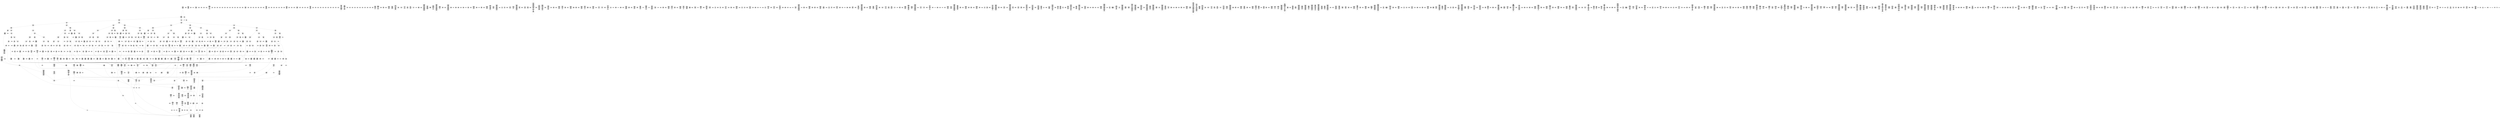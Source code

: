 /* Generated by GvGen v.1.0 (https://www.github.com/stricaud/gvgen) */

digraph G {
compound=true;
   node1 [label="[anywhere]"];
   node2 [label="# 0x0
PUSHX Data
PUSHX Data
MSTORE
PUSHX LogicData
CALLDATASIZE
LT
PUSHX Data
JUMPI
"];
   node3 [label="# 0xd
PUSHX Data
CALLDATALOAD
PUSHX BitData
SHR
PUSHX LogicData
GT
PUSHX Data
JUMPI
"];
   node4 [label="# 0x1e
PUSHX LogicData
GT
PUSHX Data
JUMPI
"];
   node5 [label="# 0x29
PUSHX LogicData
GT
PUSHX Data
JUMPI
"];
   node6 [label="# 0x34
PUSHX LogicData
GT
PUSHX Data
JUMPI
"];
   node7 [label="# 0x3f
PUSHX LogicData
GT
PUSHX Data
JUMPI
"];
   node8 [label="# 0x4a
PUSHX LogicData
EQ
PUSHX Data
JUMPI
"];
   node9 [label="# 0x55
PUSHX LogicData
EQ
PUSHX Data
JUMPI
"];
   node10 [label="# 0x60
PUSHX LogicData
EQ
PUSHX Data
JUMPI
"];
   node11 [label="# 0x6b
PUSHX LogicData
EQ
PUSHX Data
JUMPI
"];
   node12 [label="# 0x76
PUSHX Data
REVERT
"];
   node13 [label="# 0x7a
JUMPDEST
PUSHX LogicData
EQ
PUSHX Data
JUMPI
"];
   node14 [label="# 0x86
PUSHX LogicData
EQ
PUSHX Data
JUMPI
"];
   node15 [label="# 0x91
PUSHX LogicData
EQ
PUSHX Data
JUMPI
"];
   node16 [label="# 0x9c
PUSHX Data
REVERT
"];
   node17 [label="# 0xa0
JUMPDEST
PUSHX LogicData
EQ
PUSHX Data
JUMPI
"];
   node18 [label="# 0xac
PUSHX LogicData
EQ
PUSHX Data
JUMPI
"];
   node19 [label="# 0xb7
PUSHX LogicData
EQ
PUSHX Data
JUMPI
"];
   node20 [label="# 0xc2
PUSHX LogicData
EQ
PUSHX Data
JUMPI
"];
   node21 [label="# 0xcd
PUSHX LogicData
EQ
PUSHX Data
JUMPI
"];
   node22 [label="# 0xd8
PUSHX LogicData
EQ
PUSHX Data
JUMPI
"];
   node23 [label="# 0xe3
PUSHX Data
REVERT
"];
   node24 [label="# 0xe7
JUMPDEST
PUSHX LogicData
GT
PUSHX Data
JUMPI
"];
   node25 [label="# 0xf3
PUSHX LogicData
GT
PUSHX Data
JUMPI
"];
   node26 [label="# 0xfe
PUSHX LogicData
EQ
PUSHX Data
JUMPI
"];
   node27 [label="# 0x109
PUSHX LogicData
EQ
PUSHX Data
JUMPI
"];
   node28 [label="# 0x114
PUSHX LogicData
EQ
PUSHX Data
JUMPI
"];
   node29 [label="# 0x11f
PUSHX LogicData
EQ
PUSHX Data
JUMPI
"];
   node30 [label="# 0x12a
PUSHX Data
REVERT
"];
   node31 [label="# 0x12e
JUMPDEST
PUSHX LogicData
EQ
PUSHX Data
JUMPI
"];
   node32 [label="# 0x13a
PUSHX LogicData
EQ
PUSHX Data
JUMPI
"];
   node33 [label="# 0x145
PUSHX LogicData
EQ
PUSHX Data
JUMPI
"];
   node34 [label="# 0x150
PUSHX Data
REVERT
"];
   node35 [label="# 0x154
JUMPDEST
PUSHX LogicData
EQ
PUSHX Data
JUMPI
"];
   node36 [label="# 0x160
PUSHX LogicData
EQ
PUSHX Data
JUMPI
"];
   node37 [label="# 0x16b
PUSHX LogicData
EQ
PUSHX Data
JUMPI
"];
   node38 [label="# 0x176
PUSHX LogicData
EQ
PUSHX Data
JUMPI
"];
   node39 [label="# 0x181
PUSHX LogicData
EQ
PUSHX Data
JUMPI
"];
   node40 [label="# 0x18c
PUSHX LogicData
EQ
PUSHX Data
JUMPI
"];
   node41 [label="# 0x197
PUSHX Data
REVERT
"];
   node42 [label="# 0x19b
JUMPDEST
PUSHX LogicData
GT
PUSHX Data
JUMPI
"];
   node43 [label="# 0x1a7
PUSHX LogicData
GT
PUSHX Data
JUMPI
"];
   node44 [label="# 0x1b2
PUSHX LogicData
GT
PUSHX Data
JUMPI
"];
   node45 [label="# 0x1bd
PUSHX LogicData
EQ
PUSHX Data
JUMPI
"];
   node46 [label="# 0x1c8
PUSHX LogicData
EQ
PUSHX Data
JUMPI
"];
   node47 [label="# 0x1d3
PUSHX LogicData
EQ
PUSHX Data
JUMPI
"];
   node48 [label="# 0x1de
PUSHX LogicData
EQ
PUSHX Data
JUMPI
"];
   node49 [label="# 0x1e9
PUSHX Data
REVERT
"];
   node50 [label="# 0x1ed
JUMPDEST
PUSHX LogicData
EQ
PUSHX Data
JUMPI
"];
   node51 [label="# 0x1f9
PUSHX LogicData
EQ
PUSHX Data
JUMPI
"];
   node52 [label="# 0x204
PUSHX LogicData
EQ
PUSHX Data
JUMPI
"];
   node53 [label="# 0x20f
PUSHX Data
REVERT
"];
   node54 [label="# 0x213
JUMPDEST
PUSHX LogicData
EQ
PUSHX Data
JUMPI
"];
   node55 [label="# 0x21f
PUSHX LogicData
EQ
PUSHX Data
JUMPI
"];
   node56 [label="# 0x22a
PUSHX LogicData
EQ
PUSHX Data
JUMPI
"];
   node57 [label="# 0x235
PUSHX LogicData
EQ
PUSHX Data
JUMPI
"];
   node58 [label="# 0x240
PUSHX LogicData
EQ
PUSHX Data
JUMPI
"];
   node59 [label="# 0x24b
PUSHX LogicData
EQ
PUSHX Data
JUMPI
"];
   node60 [label="# 0x256
PUSHX Data
REVERT
"];
   node61 [label="# 0x25a
JUMPDEST
PUSHX LogicData
GT
PUSHX Data
JUMPI
"];
   node62 [label="# 0x266
PUSHX LogicData
GT
PUSHX Data
JUMPI
"];
   node63 [label="# 0x271
PUSHX LogicData
EQ
PUSHX Data
JUMPI
"];
   node64 [label="# 0x27c
PUSHX LogicData
EQ
PUSHX Data
JUMPI
"];
   node65 [label="# 0x287
PUSHX LogicData
EQ
PUSHX Data
JUMPI
"];
   node66 [label="# 0x292
PUSHX LogicData
EQ
PUSHX Data
JUMPI
"];
   node67 [label="# 0x29d
PUSHX Data
REVERT
"];
   node68 [label="# 0x2a1
JUMPDEST
PUSHX LogicData
EQ
PUSHX Data
JUMPI
"];
   node69 [label="# 0x2ad
PUSHX LogicData
EQ
PUSHX Data
JUMPI
"];
   node70 [label="# 0x2b8
PUSHX LogicData
EQ
PUSHX Data
JUMPI
"];
   node71 [label="# 0x2c3
PUSHX Data
REVERT
"];
   node72 [label="# 0x2c7
JUMPDEST
PUSHX LogicData
EQ
PUSHX Data
JUMPI
"];
   node73 [label="# 0x2d3
PUSHX LogicData
EQ
PUSHX Data
JUMPI
"];
   node74 [label="# 0x2de
PUSHX LogicData
EQ
PUSHX Data
JUMPI
"];
   node75 [label="# 0x2e9
PUSHX LogicData
EQ
PUSHX Data
JUMPI
"];
   node76 [label="# 0x2f4
PUSHX LogicData
EQ
PUSHX Data
JUMPI
"];
   node77 [label="# 0x2ff
PUSHX LogicData
EQ
PUSHX Data
JUMPI
"];
   node78 [label="# 0x30a
PUSHX Data
REVERT
"];
   node79 [label="# 0x30e
JUMPDEST
PUSHX LogicData
GT
PUSHX Data
JUMPI
"];
   node80 [label="# 0x31a
PUSHX LogicData
GT
PUSHX Data
JUMPI
"];
   node81 [label="# 0x325
PUSHX LogicData
GT
PUSHX Data
JUMPI
"];
   node82 [label="# 0x330
PUSHX LogicData
GT
PUSHX Data
JUMPI
"];
   node83 [label="# 0x33b
PUSHX LogicData
EQ
PUSHX Data
JUMPI
"];
   node84 [label="# 0x346
PUSHX LogicData
EQ
PUSHX Data
JUMPI
"];
   node85 [label="# 0x351
PUSHX LogicData
EQ
PUSHX Data
JUMPI
"];
   node86 [label="# 0x35c
PUSHX LogicData
EQ
PUSHX Data
JUMPI
"];
   node87 [label="# 0x367
PUSHX Data
REVERT
"];
   node88 [label="# 0x36b
JUMPDEST
PUSHX LogicData
EQ
PUSHX Data
JUMPI
"];
   node89 [label="# 0x377
PUSHX LogicData
EQ
PUSHX Data
JUMPI
"];
   node90 [label="# 0x382
PUSHX LogicData
EQ
PUSHX Data
JUMPI
"];
   node91 [label="# 0x38d
PUSHX Data
REVERT
"];
   node92 [label="# 0x391
JUMPDEST
PUSHX LogicData
EQ
PUSHX Data
JUMPI
"];
   node93 [label="# 0x39d
PUSHX LogicData
EQ
PUSHX Data
JUMPI
"];
   node94 [label="# 0x3a8
PUSHX LogicData
EQ
PUSHX Data
JUMPI
"];
   node95 [label="# 0x3b3
PUSHX LogicData
EQ
PUSHX Data
JUMPI
"];
   node96 [label="# 0x3be
PUSHX LogicData
EQ
PUSHX Data
JUMPI
"];
   node97 [label="# 0x3c9
PUSHX LogicData
EQ
PUSHX Data
JUMPI
"];
   node98 [label="# 0x3d4
PUSHX Data
REVERT
"];
   node99 [label="# 0x3d8
JUMPDEST
PUSHX LogicData
GT
PUSHX Data
JUMPI
"];
   node100 [label="# 0x3e4
PUSHX LogicData
GT
PUSHX Data
JUMPI
"];
   node101 [label="# 0x3ef
PUSHX LogicData
EQ
PUSHX Data
JUMPI
"];
   node102 [label="# 0x3fa
PUSHX LogicData
EQ
PUSHX Data
JUMPI
"];
   node103 [label="# 0x405
PUSHX LogicData
EQ
PUSHX Data
JUMPI
"];
   node104 [label="# 0x410
PUSHX LogicData
EQ
PUSHX Data
JUMPI
"];
   node105 [label="# 0x41b
PUSHX Data
REVERT
"];
   node106 [label="# 0x41f
JUMPDEST
PUSHX LogicData
EQ
PUSHX Data
JUMPI
"];
   node107 [label="# 0x42b
PUSHX LogicData
EQ
PUSHX Data
JUMPI
"];
   node108 [label="# 0x436
PUSHX LogicData
EQ
PUSHX Data
JUMPI
"];
   node109 [label="# 0x441
PUSHX Data
REVERT
"];
   node110 [label="# 0x445
JUMPDEST
PUSHX LogicData
EQ
PUSHX Data
JUMPI
"];
   node111 [label="# 0x451
PUSHX LogicData
EQ
PUSHX Data
JUMPI
"];
   node112 [label="# 0x45c
PUSHX LogicData
EQ
PUSHX Data
JUMPI
"];
   node113 [label="# 0x467
PUSHX LogicData
EQ
PUSHX Data
JUMPI
"];
   node114 [label="# 0x472
PUSHX LogicData
EQ
PUSHX Data
JUMPI
"];
   node115 [label="# 0x47d
PUSHX LogicData
EQ
PUSHX Data
JUMPI
"];
   node116 [label="# 0x488
PUSHX Data
REVERT
"];
   node117 [label="# 0x48c
JUMPDEST
PUSHX LogicData
GT
PUSHX Data
JUMPI
"];
   node118 [label="# 0x498
PUSHX LogicData
GT
PUSHX Data
JUMPI
"];
   node119 [label="# 0x4a3
PUSHX LogicData
GT
PUSHX Data
JUMPI
"];
   node120 [label="# 0x4ae
PUSHX LogicData
EQ
PUSHX Data
JUMPI
"];
   node121 [label="# 0x4b9
PUSHX LogicData
EQ
PUSHX Data
JUMPI
"];
   node122 [label="# 0x4c4
PUSHX LogicData
EQ
PUSHX Data
JUMPI
"];
   node123 [label="# 0x4cf
PUSHX LogicData
EQ
PUSHX Data
JUMPI
"];
   node124 [label="# 0x4da
PUSHX Data
REVERT
"];
   node125 [label="# 0x4de
JUMPDEST
PUSHX LogicData
EQ
PUSHX Data
JUMPI
"];
   node126 [label="# 0x4ea
PUSHX LogicData
EQ
PUSHX Data
JUMPI
"];
   node127 [label="# 0x4f5
PUSHX LogicData
EQ
PUSHX Data
JUMPI
"];
   node128 [label="# 0x500
PUSHX Data
REVERT
"];
   node129 [label="# 0x504
JUMPDEST
PUSHX LogicData
EQ
PUSHX Data
JUMPI
"];
   node130 [label="# 0x510
PUSHX LogicData
EQ
PUSHX Data
JUMPI
"];
   node131 [label="# 0x51b
PUSHX LogicData
EQ
PUSHX Data
JUMPI
"];
   node132 [label="# 0x526
PUSHX LogicData
EQ
PUSHX Data
JUMPI
"];
   node133 [label="# 0x531
PUSHX LogicData
EQ
PUSHX Data
JUMPI
"];
   node134 [label="# 0x53c
PUSHX LogicData
EQ
PUSHX Data
JUMPI
"];
   node135 [label="# 0x547
PUSHX Data
REVERT
"];
   node136 [label="# 0x54b
JUMPDEST
PUSHX LogicData
GT
PUSHX Data
JUMPI
"];
   node137 [label="# 0x557
PUSHX LogicData
EQ
PUSHX Data
JUMPI
"];
   node138 [label="# 0x562
PUSHX LogicData
EQ
PUSHX Data
JUMPI
"];
   node139 [label="# 0x56d
PUSHX LogicData
EQ
PUSHX Data
JUMPI
"];
   node140 [label="# 0x578
PUSHX LogicData
EQ
PUSHX Data
JUMPI
"];
   node141 [label="# 0x583
PUSHX LogicData
EQ
PUSHX Data
JUMPI
"];
   node142 [label="# 0x58e
PUSHX LogicData
EQ
PUSHX Data
JUMPI
"];
   node143 [label="# 0x599
PUSHX Data
REVERT
"];
   node144 [label="# 0x59d
JUMPDEST
PUSHX LogicData
EQ
PUSHX Data
JUMPI
"];
   node145 [label="# 0x5a9
PUSHX LogicData
EQ
PUSHX Data
JUMPI
"];
   node146 [label="# 0x5b4
PUSHX LogicData
EQ
PUSHX Data
JUMPI
"];
   node147 [label="# 0x5bf
PUSHX LogicData
EQ
PUSHX Data
JUMPI
"];
   node148 [label="# 0x5ca
PUSHX LogicData
EQ
PUSHX Data
JUMPI
"];
   node149 [label="# 0x5d5
PUSHX LogicData
EQ
PUSHX Data
JUMPI
"];
   node150 [label="# 0x5e0
PUSHX Data
REVERT
"];
   node151 [label="# 0x5e4
JUMPDEST
CALLDATASIZE
PUSHX Data
JUMPI
"];
   node152 [label="# 0x5ea
STOP
"];
   node153 [label="# 0x5eb
JUMPDEST
PUSHX Data
REVERT
"];
   node154 [label="# 0x5f0
JUMPDEST
CALLVALUE
ISZERO
PUSHX Data
JUMPI
"];
   node155 [label="# 0x5f8
PUSHX Data
REVERT
"];
   node156 [label="# 0x5fc
JUMPDEST
PUSHX Data
PUSHX Data
CALLDATASIZE
PUSHX Data
PUSHX Data
JUMP
"];
   node157 [label="# 0x60b
JUMPDEST
PUSHX Data
JUMP
"];
   node158 [label="# 0x610
JUMPDEST
PUSHX MemData
MLOAD
ISZERO
ISZERO
MSTORE
PUSHX ArithData
ADD
"];
   node159 [label="# 0x61c
JUMPDEST
PUSHX MemData
MLOAD
SUB
RETURN
"];
   node160 [label="# 0x625
JUMPDEST
CALLVALUE
ISZERO
PUSHX Data
JUMPI
"];
   node161 [label="# 0x62d
PUSHX Data
REVERT
"];
   node162 [label="# 0x631
JUMPDEST
PUSHX Data
PUSHX Data
CALLDATASIZE
PUSHX Data
PUSHX Data
JUMP
"];
   node163 [label="# 0x640
JUMPDEST
PUSHX Data
PUSHX Data
MSTORE
PUSHX Data
MSTORE
PUSHX Data
SHA3
SLOAD
JUMP
"];
   node164 [label="# 0x652
JUMPDEST
PUSHX MemData
MLOAD
MSTORE
PUSHX ArithData
ADD
PUSHX Data
JUMP
"];
   node165 [label="# 0x660
JUMPDEST
CALLVALUE
ISZERO
PUSHX Data
JUMPI
"];
   node166 [label="# 0x668
PUSHX Data
REVERT
"];
   node167 [label="# 0x66c
JUMPDEST
PUSHX Data
PUSHX Data
CALLDATASIZE
PUSHX Data
PUSHX Data
JUMP
"];
   node168 [label="# 0x67b
JUMPDEST
PUSHX Data
JUMP
"];
   node169 [label="# 0x680
JUMPDEST
STOP
"];
   node170 [label="# 0x682
JUMPDEST
CALLVALUE
ISZERO
PUSHX Data
JUMPI
"];
   node171 [label="# 0x68a
PUSHX Data
REVERT
"];
   node172 [label="# 0x68e
JUMPDEST
PUSHX Data
PUSHX Data
JUMP
"];
   node173 [label="# 0x697
JUMPDEST
PUSHX MemData
MLOAD
PUSHX Data
PUSHX Data
JUMP
"];
   node174 [label="# 0x6a4
JUMPDEST
CALLVALUE
ISZERO
PUSHX Data
JUMPI
"];
   node175 [label="# 0x6ac
PUSHX Data
REVERT
"];
   node176 [label="# 0x6b0
JUMPDEST
PUSHX Data
PUSHX Data
CALLDATASIZE
PUSHX Data
PUSHX Data
JUMP
"];
   node177 [label="# 0x6bf
JUMPDEST
PUSHX Data
JUMP
"];
   node178 [label="# 0x6c4
JUMPDEST
PUSHX MemData
MLOAD
PUSHX ArithData
PUSHX BitData
PUSHX BitData
SHL
SUB
AND
MSTORE
PUSHX ArithData
ADD
PUSHX Data
JUMP
"];
   node179 [label="# 0x6dc
JUMPDEST
CALLVALUE
ISZERO
PUSHX Data
JUMPI
"];
   node180 [label="# 0x6e4
PUSHX Data
REVERT
"];
   node181 [label="# 0x6e8
JUMPDEST
PUSHX Data
PUSHX Data
CALLDATASIZE
PUSHX Data
PUSHX Data
JUMP
"];
   node182 [label="# 0x6f7
JUMPDEST
PUSHX Data
JUMP
"];
   node183 [label="# 0x6fc
JUMPDEST
CALLVALUE
ISZERO
PUSHX Data
JUMPI
"];
   node184 [label="# 0x704
PUSHX Data
REVERT
"];
   node185 [label="# 0x708
JUMPDEST
PUSHX Data
PUSHX Data
JUMP
"];
   node186 [label="# 0x711
JUMPDEST
CALLVALUE
ISZERO
PUSHX Data
JUMPI
"];
   node187 [label="# 0x719
PUSHX Data
REVERT
"];
   node188 [label="# 0x71d
JUMPDEST
PUSHX StorData
SLOAD
PUSHX Data
PUSHX BitData
PUSHX BitData
SHL
DIV
PUSHX BitData
AND
JUMP
"];
   node189 [label="# 0x732
JUMPDEST
CALLVALUE
ISZERO
PUSHX Data
JUMPI
"];
   node190 [label="# 0x73a
PUSHX Data
REVERT
"];
   node191 [label="# 0x73e
JUMPDEST
PUSHX Data
PUSHX Data
CALLDATASIZE
PUSHX Data
PUSHX Data
JUMP
"];
   node192 [label="# 0x74d
JUMPDEST
PUSHX Data
JUMP
"];
   node193 [label="# 0x752
JUMPDEST
CALLVALUE
ISZERO
PUSHX Data
JUMPI
"];
   node194 [label="# 0x75a
PUSHX Data
REVERT
"];
   node195 [label="# 0x75e
JUMPDEST
PUSHX Data
PUSHX Data
JUMP
"];
   node196 [label="# 0x767
JUMPDEST
CALLVALUE
ISZERO
PUSHX Data
JUMPI
"];
   node197 [label="# 0x76f
PUSHX Data
REVERT
"];
   node198 [label="# 0x773
JUMPDEST
PUSHX Data
PUSHX Data
CALLDATASIZE
PUSHX Data
PUSHX Data
JUMP
"];
   node199 [label="# 0x782
JUMPDEST
PUSHX Data
JUMP
"];
   node200 [label="# 0x7ac
JUMPDEST
PUSHX MemData
MLOAD
PUSHX ArithData
PUSHX BitData
PUSHX BitData
SHL
SUB
NOT
AND
MSTORE
PUSHX ArithData
ADD
PUSHX Data
JUMP
"];
   node201 [label="# 0x7c5
JUMPDEST
CALLVALUE
ISZERO
PUSHX Data
JUMPI
"];
   node202 [label="# 0x7cd
PUSHX Data
REVERT
"];
   node203 [label="# 0x7d1
JUMPDEST
PUSHX Data
PUSHX Data
CALLDATASIZE
PUSHX Data
PUSHX Data
JUMP
"];
   node204 [label="# 0x7e0
JUMPDEST
PUSHX Data
JUMP
"];
   node205 [label="# 0x7e5
JUMPDEST
CALLVALUE
ISZERO
PUSHX Data
JUMPI
"];
   node206 [label="# 0x7ed
PUSHX Data
REVERT
"];
   node207 [label="# 0x7f1
JUMPDEST
PUSHX StorData
SLOAD
PUSHX Data
JUMP
"];
   node208 [label="# 0x7fa
JUMPDEST
CALLVALUE
ISZERO
PUSHX Data
JUMPI
"];
   node209 [label="# 0x802
PUSHX Data
REVERT
"];
   node210 [label="# 0x806
JUMPDEST
PUSHX Data
PUSHX Data
CALLDATASIZE
PUSHX Data
PUSHX Data
JUMP
"];
   node211 [label="# 0x815
JUMPDEST
PUSHX Data
JUMP
"];
   node212 [label="# 0x81a
JUMPDEST
CALLVALUE
ISZERO
PUSHX Data
JUMPI
"];
   node213 [label="# 0x822
PUSHX Data
REVERT
"];
   node214 [label="# 0x826
JUMPDEST
PUSHX StorData
SLOAD
PUSHX Data
PUSHX ArithData
PUSHX BitData
PUSHX BitData
SHL
SUB
AND
JUMP
"];
   node215 [label="# 0x83a
JUMPDEST
CALLVALUE
ISZERO
PUSHX Data
JUMPI
"];
   node216 [label="# 0x842
PUSHX Data
REVERT
"];
   node217 [label="# 0x846
JUMPDEST
PUSHX Data
PUSHX Data
CALLDATASIZE
PUSHX Data
PUSHX Data
JUMP
"];
   node218 [label="# 0x855
JUMPDEST
PUSHX Data
JUMP
"];
   node219 [label="# 0x85a
JUMPDEST
CALLVALUE
ISZERO
PUSHX Data
JUMPI
"];
   node220 [label="# 0x862
PUSHX Data
REVERT
"];
   node221 [label="# 0x866
JUMPDEST
PUSHX Data
PUSHX Data
CALLDATASIZE
PUSHX Data
PUSHX Data
JUMP
"];
   node222 [label="# 0x875
JUMPDEST
PUSHX Data
JUMP
"];
   node223 [label="# 0x87a
JUMPDEST
CALLVALUE
ISZERO
PUSHX Data
JUMPI
"];
   node224 [label="# 0x882
PUSHX Data
REVERT
"];
   node225 [label="# 0x886
JUMPDEST
PUSHX Data
PUSHX Data
CALLDATASIZE
PUSHX Data
PUSHX Data
JUMP
"];
   node226 [label="# 0x895
JUMPDEST
PUSHX Data
JUMP
"];
   node227 [label="# 0x89a
JUMPDEST
CALLVALUE
ISZERO
PUSHX Data
JUMPI
"];
   node228 [label="# 0x8a2
PUSHX Data
REVERT
"];
   node229 [label="# 0x8a6
JUMPDEST
PUSHX Data
PUSHX Data
CALLDATASIZE
PUSHX Data
PUSHX Data
JUMP
"];
   node230 [label="# 0x8b5
JUMPDEST
PUSHX Data
JUMP
"];
   node231 [label="# 0x8ba
JUMPDEST
CALLVALUE
ISZERO
PUSHX Data
JUMPI
"];
   node232 [label="# 0x8c2
PUSHX Data
REVERT
"];
   node233 [label="# 0x8c6
JUMPDEST
PUSHX StorData
SLOAD
PUSHX Data
PUSHX Data
DIV
PUSHX BitData
AND
JUMP
"];
   node234 [label="# 0x8dd
JUMPDEST
CALLVALUE
ISZERO
PUSHX Data
JUMPI
"];
   node235 [label="# 0x8e5
PUSHX Data
REVERT
"];
   node236 [label="# 0x8e9
JUMPDEST
PUSHX Data
PUSHX StorData
SLOAD
JUMP
"];
   node237 [label="# 0x8f3
JUMPDEST
CALLVALUE
ISZERO
PUSHX Data
JUMPI
"];
   node238 [label="# 0x8fb
PUSHX Data
REVERT
"];
   node239 [label="# 0x8ff
JUMPDEST
PUSHX Data
PUSHX Data
CALLDATASIZE
PUSHX Data
PUSHX Data
JUMP
"];
   node240 [label="# 0x90e
JUMPDEST
PUSHX Data
JUMP
"];
   node241 [label="# 0x913
JUMPDEST
CALLVALUE
ISZERO
PUSHX Data
JUMPI
"];
   node242 [label="# 0x91b
PUSHX Data
REVERT
"];
   node243 [label="# 0x91f
JUMPDEST
PUSHX Data
PUSHX Data
CALLDATASIZE
PUSHX Data
PUSHX Data
JUMP
"];
   node244 [label="# 0x92e
JUMPDEST
PUSHX Data
JUMP
"];
   node245 [label="# 0x933
JUMPDEST
CALLVALUE
ISZERO
PUSHX Data
JUMPI
"];
   node246 [label="# 0x93b
PUSHX Data
REVERT
"];
   node247 [label="# 0x93f
JUMPDEST
PUSHX StorData
SLOAD
PUSHX Data
PUSHX ArithData
PUSHX BitData
PUSHX BitData
SHL
SUB
AND
JUMP
"];
   node248 [label="# 0x953
JUMPDEST
CALLVALUE
ISZERO
PUSHX Data
JUMPI
"];
   node249 [label="# 0x95b
PUSHX Data
REVERT
"];
   node250 [label="# 0x95f
JUMPDEST
PUSHX Data
PUSHX Data
CALLDATASIZE
PUSHX Data
PUSHX Data
JUMP
"];
   node251 [label="# 0x96e
JUMPDEST
PUSHX Data
JUMP
"];
   node252 [label="# 0x973
JUMPDEST
CALLVALUE
ISZERO
PUSHX Data
JUMPI
"];
   node253 [label="# 0x97b
PUSHX Data
REVERT
"];
   node254 [label="# 0x97f
JUMPDEST
PUSHX Data
PUSHX Data
CALLDATASIZE
PUSHX Data
PUSHX Data
JUMP
"];
   node255 [label="# 0x98e
JUMPDEST
PUSHX Data
JUMP
"];
   node256 [label="# 0x993
JUMPDEST
CALLVALUE
ISZERO
PUSHX Data
JUMPI
"];
   node257 [label="# 0x99b
PUSHX Data
REVERT
"];
   node258 [label="# 0x99f
JUMPDEST
PUSHX Data
PUSHX Data
JUMP
"];
   node259 [label="# 0x9a8
JUMPDEST
CALLVALUE
ISZERO
PUSHX Data
JUMPI
"];
   node260 [label="# 0x9b0
PUSHX Data
REVERT
"];
   node261 [label="# 0x9b4
JUMPDEST
PUSHX Data
PUSHX Data
CALLDATASIZE
PUSHX Data
PUSHX Data
JUMP
"];
   node262 [label="# 0x9c3
JUMPDEST
PUSHX Data
JUMP
"];
   node263 [label="# 0x9c8
JUMPDEST
CALLVALUE
ISZERO
PUSHX Data
JUMPI
"];
   node264 [label="# 0x9d0
PUSHX Data
REVERT
"];
   node265 [label="# 0x9d4
JUMPDEST
PUSHX Data
PUSHX Data
CALLDATASIZE
PUSHX Data
PUSHX Data
JUMP
"];
   node266 [label="# 0x9e3
JUMPDEST
PUSHX Data
JUMP
"];
   node267 [label="# 0x9e8
JUMPDEST
CALLVALUE
ISZERO
PUSHX Data
JUMPI
"];
   node268 [label="# 0x9f0
PUSHX Data
REVERT
"];
   node269 [label="# 0x9f4
JUMPDEST
PUSHX Data
PUSHX Data
CALLDATASIZE
PUSHX Data
PUSHX Data
JUMP
"];
   node270 [label="# 0xa03
JUMPDEST
PUSHX Data
JUMP
"];
   node271 [label="# 0xa08
JUMPDEST
PUSHX MemData
MLOAD
PUSHX Data
PUSHX Data
JUMP
"];
   node272 [label="# 0xa15
JUMPDEST
CALLVALUE
ISZERO
PUSHX Data
JUMPI
"];
   node273 [label="# 0xa1d
PUSHX Data
REVERT
"];
   node274 [label="# 0xa21
JUMPDEST
PUSHX Data
PUSHX Data
CALLDATASIZE
PUSHX Data
PUSHX Data
JUMP
"];
   node275 [label="# 0xa30
JUMPDEST
PUSHX Data
JUMP
"];
   node276 [label="# 0xa35
JUMPDEST
CALLVALUE
ISZERO
PUSHX Data
JUMPI
"];
   node277 [label="# 0xa3d
PUSHX Data
REVERT
"];
   node278 [label="# 0xa41
JUMPDEST
PUSHX Data
PUSHX Data
CALLDATASIZE
PUSHX Data
PUSHX Data
JUMP
"];
   node279 [label="# 0xa50
JUMPDEST
PUSHX Data
JUMP
"];
   node280 [label="# 0xa55
JUMPDEST
CALLVALUE
ISZERO
PUSHX Data
JUMPI
"];
   node281 [label="# 0xa5d
PUSHX Data
REVERT
"];
   node282 [label="# 0xa61
JUMPDEST
PUSHX Data
PUSHX Data
CALLDATASIZE
PUSHX Data
PUSHX Data
JUMP
"];
   node283 [label="# 0xa70
JUMPDEST
PUSHX Data
JUMP
"];
   node284 [label="# 0xa75
JUMPDEST
CALLVALUE
ISZERO
PUSHX Data
JUMPI
"];
   node285 [label="# 0xa7d
PUSHX Data
REVERT
"];
   node286 [label="# 0xa81
JUMPDEST
PUSHX Data
PUSHX Data
CALLDATASIZE
PUSHX Data
PUSHX Data
JUMP
"];
   node287 [label="# 0xa90
JUMPDEST
PUSHX Data
JUMP
"];
   node288 [label="# 0xa95
JUMPDEST
CALLVALUE
ISZERO
PUSHX Data
JUMPI
"];
   node289 [label="# 0xa9d
PUSHX Data
REVERT
"];
   node290 [label="# 0xaa1
JUMPDEST
PUSHX Data
PUSHX Data
CALLDATASIZE
PUSHX Data
PUSHX Data
JUMP
"];
   node291 [label="# 0xab0
JUMPDEST
PUSHX Data
JUMP
"];
   node292 [label="# 0xab5
JUMPDEST
CALLVALUE
ISZERO
PUSHX Data
JUMPI
"];
   node293 [label="# 0xabd
PUSHX Data
REVERT
"];
   node294 [label="# 0xac1
JUMPDEST
PUSHX StorData
SLOAD
PUSHX Data
PUSHX ArithData
PUSHX BitData
PUSHX BitData
SHL
SUB
AND
JUMP
"];
   node295 [label="# 0xad5
JUMPDEST
CALLVALUE
ISZERO
PUSHX Data
JUMPI
"];
   node296 [label="# 0xadd
PUSHX Data
REVERT
"];
   node297 [label="# 0xae1
JUMPDEST
PUSHX Data
PUSHX Data
CALLDATASIZE
PUSHX Data
PUSHX Data
JUMP
"];
   node298 [label="# 0xaf0
JUMPDEST
PUSHX Data
JUMP
"];
   node299 [label="# 0xaf5
JUMPDEST
CALLVALUE
ISZERO
PUSHX Data
JUMPI
"];
   node300 [label="# 0xafd
PUSHX Data
REVERT
"];
   node301 [label="# 0xb01
JUMPDEST
PUSHX Data
PUSHX Data
CALLDATASIZE
PUSHX Data
PUSHX Data
JUMP
"];
   node302 [label="# 0xb10
JUMPDEST
PUSHX Data
JUMP
"];
   node303 [label="# 0xb15
JUMPDEST
CALLVALUE
ISZERO
PUSHX Data
JUMPI
"];
   node304 [label="# 0xb1d
PUSHX Data
REVERT
"];
   node305 [label="# 0xb21
JUMPDEST
PUSHX Data
PUSHX Data
CALLDATASIZE
PUSHX Data
PUSHX Data
JUMP
"];
   node306 [label="# 0xb30
JUMPDEST
PUSHX Data
PUSHX Data
MSTORE
PUSHX Data
MSTORE
PUSHX Data
SHA3
SLOAD
PUSHX BitData
AND
JUMP
"];
   node307 [label="# 0xb45
JUMPDEST
CALLVALUE
ISZERO
PUSHX Data
JUMPI
"];
   node308 [label="# 0xb4d
PUSHX Data
REVERT
"];
   node309 [label="# 0xb51
JUMPDEST
PUSHX Data
PUSHX Data
CALLDATASIZE
PUSHX Data
PUSHX Data
JUMP
"];
   node310 [label="# 0xb60
JUMPDEST
PUSHX Data
JUMP
"];
   node311 [label="# 0xb65
JUMPDEST
CALLVALUE
ISZERO
PUSHX Data
JUMPI
"];
   node312 [label="# 0xb6d
PUSHX Data
REVERT
"];
   node313 [label="# 0xb71
JUMPDEST
PUSHX Data
PUSHX Data
CALLDATASIZE
PUSHX Data
PUSHX Data
JUMP
"];
   node314 [label="# 0xb80
JUMPDEST
PUSHX Data
JUMP
"];
   node315 [label="# 0xb85
JUMPDEST
CALLVALUE
ISZERO
PUSHX Data
JUMPI
"];
   node316 [label="# 0xb8d
PUSHX Data
REVERT
"];
   node317 [label="# 0xb91
JUMPDEST
PUSHX Data
PUSHX Data
JUMP
"];
   node318 [label="# 0xb9a
JUMPDEST
CALLVALUE
ISZERO
PUSHX Data
JUMPI
"];
   node319 [label="# 0xba2
PUSHX Data
REVERT
"];
   node320 [label="# 0xba6
JUMPDEST
PUSHX Data
PUSHX Data
CALLDATASIZE
PUSHX Data
PUSHX Data
JUMP
"];
   node321 [label="# 0xbb5
JUMPDEST
PUSHX Data
JUMP
"];
   node322 [label="# 0xbba
JUMPDEST
CALLVALUE
ISZERO
PUSHX Data
JUMPI
"];
   node323 [label="# 0xbc2
PUSHX Data
REVERT
"];
   node324 [label="# 0xbc6
JUMPDEST
PUSHX Data
PUSHX Data
CALLDATASIZE
PUSHX Data
PUSHX Data
JUMP
"];
   node325 [label="# 0xbd5
JUMPDEST
PUSHX Data
JUMP
"];
   node326 [label="# 0xbda
JUMPDEST
CALLVALUE
ISZERO
PUSHX Data
JUMPI
"];
   node327 [label="# 0xbe2
PUSHX Data
REVERT
"];
   node328 [label="# 0xbe6
JUMPDEST
PUSHX Data
PUSHX Data
JUMP
"];
   node329 [label="# 0xbef
JUMPDEST
CALLVALUE
ISZERO
PUSHX Data
JUMPI
"];
   node330 [label="# 0xbf7
PUSHX Data
REVERT
"];
   node331 [label="# 0xbfb
JUMPDEST
PUSHX Data
PUSHX Data
JUMP
"];
   node332 [label="# 0xc04
JUMPDEST
CALLVALUE
ISZERO
PUSHX Data
JUMPI
"];
   node333 [label="# 0xc0c
PUSHX Data
REVERT
"];
   node334 [label="# 0xc10
JUMPDEST
PUSHX Data
PUSHX StorData
SLOAD
JUMP
"];
   node335 [label="# 0xc1a
JUMPDEST
CALLVALUE
ISZERO
PUSHX Data
JUMPI
"];
   node336 [label="# 0xc22
PUSHX Data
REVERT
"];
   node337 [label="# 0xc26
JUMPDEST
PUSHX Data
PUSHX Data
CALLDATASIZE
PUSHX Data
PUSHX Data
JUMP
"];
   node338 [label="# 0xc35
JUMPDEST
PUSHX Data
JUMP
"];
   node339 [label="# 0xc3a
JUMPDEST
CALLVALUE
ISZERO
PUSHX Data
JUMPI
"];
   node340 [label="# 0xc42
PUSHX Data
REVERT
"];
   node341 [label="# 0xc46
JUMPDEST
PUSHX Data
PUSHX StorData
SLOAD
JUMP
"];
   node342 [label="# 0xc50
JUMPDEST
CALLVALUE
ISZERO
PUSHX Data
JUMPI
"];
   node343 [label="# 0xc58
PUSHX Data
REVERT
"];
   node344 [label="# 0xc5c
JUMPDEST
PUSHX Data
PUSHX Data
CALLDATASIZE
PUSHX Data
PUSHX Data
JUMP
"];
   node345 [label="# 0xc6b
JUMPDEST
PUSHX Data
JUMP
"];
   node346 [label="# 0xc70
JUMPDEST
CALLVALUE
ISZERO
PUSHX Data
JUMPI
"];
   node347 [label="# 0xc78
PUSHX Data
REVERT
"];
   node348 [label="# 0xc7c
JUMPDEST
PUSHX Data
PUSHX StorData
SLOAD
JUMP
"];
   node349 [label="# 0xc86
JUMPDEST
CALLVALUE
ISZERO
PUSHX Data
JUMPI
"];
   node350 [label="# 0xc8e
PUSHX Data
REVERT
"];
   node351 [label="# 0xc92
JUMPDEST
PUSHX Data
PUSHX Data
CALLDATASIZE
PUSHX Data
PUSHX Data
JUMP
"];
   node352 [label="# 0xca1
JUMPDEST
PUSHX Data
JUMP
"];
   node353 [label="# 0xca6
JUMPDEST
CALLVALUE
ISZERO
PUSHX Data
JUMPI
"];
   node354 [label="# 0xcae
PUSHX Data
REVERT
"];
   node355 [label="# 0xcb2
JUMPDEST
PUSHX Data
PUSHX Data
CALLDATASIZE
PUSHX Data
PUSHX Data
JUMP
"];
   node356 [label="# 0xcc1
JUMPDEST
PUSHX Data
PUSHX Data
MSTORE
PUSHX Data
MSTORE
PUSHX Data
SHA3
SLOAD
JUMP
"];
   node357 [label="# 0xcd3
JUMPDEST
CALLVALUE
ISZERO
PUSHX Data
JUMPI
"];
   node358 [label="# 0xcdb
PUSHX Data
REVERT
"];
   node359 [label="# 0xcdf
JUMPDEST
PUSHX Data
PUSHX Data
JUMP
"];
   node360 [label="# 0xce8
JUMPDEST
PUSHX Data
PUSHX Data
CALLDATASIZE
PUSHX Data
PUSHX Data
JUMP
"];
   node361 [label="# 0xcf6
JUMPDEST
PUSHX Data
JUMP
"];
   node362 [label="# 0xcfb
JUMPDEST
CALLVALUE
ISZERO
PUSHX Data
JUMPI
"];
   node363 [label="# 0xd03
PUSHX Data
REVERT
"];
   node364 [label="# 0xd07
JUMPDEST
PUSHX Data
PUSHX Data
CALLDATASIZE
PUSHX Data
PUSHX Data
JUMP
"];
   node365 [label="# 0xd16
JUMPDEST
PUSHX Data
JUMP
"];
   node366 [label="# 0xd1b
JUMPDEST
CALLVALUE
ISZERO
PUSHX Data
JUMPI
"];
   node367 [label="# 0xd23
PUSHX Data
REVERT
"];
   node368 [label="# 0xd27
JUMPDEST
PUSHX Data
PUSHX Data
CALLDATASIZE
PUSHX Data
PUSHX Data
JUMP
"];
   node369 [label="# 0xd36
JUMPDEST
PUSHX Data
JUMP
"];
   node370 [label="# 0xd3b
JUMPDEST
PUSHX MemData
MLOAD
PUSHX Data
PUSHX Data
JUMP
"];
   node371 [label="# 0xd4c
JUMPDEST
CALLVALUE
ISZERO
PUSHX Data
JUMPI
"];
   node372 [label="# 0xd54
PUSHX Data
REVERT
"];
   node373 [label="# 0xd58
JUMPDEST
PUSHX StorData
SLOAD
PUSHX ArithData
PUSHX BitData
PUSHX BitData
SHL
SUB
AND
PUSHX Data
JUMP
"];
   node374 [label="# 0xd6a
JUMPDEST
CALLVALUE
ISZERO
PUSHX Data
JUMPI
"];
   node375 [label="# 0xd72
PUSHX Data
REVERT
"];
   node376 [label="# 0xd76
JUMPDEST
PUSHX StorData
SLOAD
PUSHX Data
PUSHX Data
DIV
PUSHX BitData
AND
JUMP
"];
   node377 [label="# 0xd8b
JUMPDEST
CALLVALUE
ISZERO
PUSHX Data
JUMPI
"];
   node378 [label="# 0xd93
PUSHX Data
REVERT
"];
   node379 [label="# 0xd97
JUMPDEST
PUSHX Data
PUSHX Data
CALLDATASIZE
PUSHX Data
PUSHX Data
JUMP
"];
   node380 [label="# 0xda6
JUMPDEST
PUSHX Data
JUMP
"];
   node381 [label="# 0xdab
JUMPDEST
CALLVALUE
ISZERO
PUSHX Data
JUMPI
"];
   node382 [label="# 0xdb3
PUSHX Data
REVERT
"];
   node383 [label="# 0xdb7
JUMPDEST
PUSHX Data
PUSHX Data
JUMP
"];
   node384 [label="# 0xdc0
JUMPDEST
CALLVALUE
ISZERO
PUSHX Data
JUMPI
"];
   node385 [label="# 0xdc8
PUSHX Data
REVERT
"];
   node386 [label="# 0xdcc
JUMPDEST
PUSHX Data
PUSHX Data
CALLDATASIZE
PUSHX Data
PUSHX Data
JUMP
"];
   node387 [label="# 0xddb
JUMPDEST
PUSHX Data
JUMP
"];
   node388 [label="# 0xde0
JUMPDEST
CALLVALUE
ISZERO
PUSHX Data
JUMPI
"];
   node389 [label="# 0xde8
PUSHX Data
REVERT
"];
   node390 [label="# 0xdec
JUMPDEST
PUSHX Data
PUSHX Data
CALLDATASIZE
PUSHX Data
PUSHX Data
JUMP
"];
   node391 [label="# 0xdfb
JUMPDEST
PUSHX Data
JUMP
"];
   node392 [label="# 0xe00
JUMPDEST
CALLVALUE
ISZERO
PUSHX Data
JUMPI
"];
   node393 [label="# 0xe08
PUSHX Data
REVERT
"];
   node394 [label="# 0xe0c
JUMPDEST
PUSHX Data
PUSHX Data
CALLDATASIZE
PUSHX Data
PUSHX Data
JUMP
"];
   node395 [label="# 0xe1b
JUMPDEST
PUSHX Data
JUMP
"];
   node396 [label="# 0xe20
JUMPDEST
CALLVALUE
ISZERO
PUSHX Data
JUMPI
"];
   node397 [label="# 0xe28
PUSHX Data
REVERT
"];
   node398 [label="# 0xe2c
JUMPDEST
PUSHX Data
PUSHX Data
CALLDATASIZE
PUSHX Data
PUSHX Data
JUMP
"];
   node399 [label="# 0xe3b
JUMPDEST
PUSHX Data
PUSHX Data
MSTORE
PUSHX Data
MSTORE
PUSHX Data
SHA3
SLOAD
PUSHX BitData
AND
JUMP
"];
   node400 [label="# 0xe50
JUMPDEST
CALLVALUE
ISZERO
PUSHX Data
JUMPI
"];
   node401 [label="# 0xe58
PUSHX Data
REVERT
"];
   node402 [label="# 0xe5c
JUMPDEST
PUSHX Data
PUSHX StorData
SLOAD
JUMP
"];
   node403 [label="# 0xe66
JUMPDEST
CALLVALUE
ISZERO
PUSHX Data
JUMPI
"];
   node404 [label="# 0xe6e
PUSHX Data
REVERT
"];
   node405 [label="# 0xe72
JUMPDEST
PUSHX Data
PUSHX Data
CALLDATASIZE
PUSHX Data
PUSHX Data
JUMP
"];
   node406 [label="# 0xe81
JUMPDEST
PUSHX Data
JUMP
"];
   node407 [label="# 0xe86
JUMPDEST
CALLVALUE
ISZERO
PUSHX Data
JUMPI
"];
   node408 [label="# 0xe8e
PUSHX Data
REVERT
"];
   node409 [label="# 0xe92
JUMPDEST
PUSHX Data
PUSHX Data
CALLDATASIZE
PUSHX Data
PUSHX Data
JUMP
"];
   node410 [label="# 0xea1
JUMPDEST
PUSHX Data
JUMP
"];
   node411 [label="# 0xea6
JUMPDEST
CALLVALUE
ISZERO
PUSHX Data
JUMPI
"];
   node412 [label="# 0xeae
PUSHX Data
REVERT
"];
   node413 [label="# 0xeb2
JUMPDEST
PUSHX StorData
SLOAD
PUSHX Data
PUSHX Data
DIV
PUSHX BitData
AND
JUMP
"];
   node414 [label="# 0xec5
JUMPDEST
CALLVALUE
ISZERO
PUSHX Data
JUMPI
"];
   node415 [label="# 0xecd
PUSHX Data
REVERT
"];
   node416 [label="# 0xed1
JUMPDEST
PUSHX Data
PUSHX Data
CALLDATASIZE
PUSHX Data
PUSHX Data
JUMP
"];
   node417 [label="# 0xee0
JUMPDEST
PUSHX Data
JUMP
"];
   node418 [label="# 0xee5
JUMPDEST
CALLVALUE
ISZERO
PUSHX Data
JUMPI
"];
   node419 [label="# 0xeed
PUSHX Data
REVERT
"];
   node420 [label="# 0xef1
JUMPDEST
PUSHX StorData
SLOAD
PUSHX Data
PUSHX Data
DIV
PUSHX BitData
AND
JUMP
"];
   node421 [label="# 0xf07
JUMPDEST
CALLVALUE
ISZERO
PUSHX Data
JUMPI
"];
   node422 [label="# 0xf0f
PUSHX Data
REVERT
"];
   node423 [label="# 0xf13
JUMPDEST
PUSHX Data
PUSHX Data
CALLDATASIZE
PUSHX Data
PUSHX Data
JUMP
"];
   node424 [label="# 0xf22
JUMPDEST
PUSHX Data
JUMP
"];
   node425 [label="# 0xf27
JUMPDEST
CALLVALUE
ISZERO
PUSHX Data
JUMPI
"];
   node426 [label="# 0xf2f
PUSHX Data
REVERT
"];
   node427 [label="# 0xf33
JUMPDEST
PUSHX Data
PUSHX Data
CALLDATASIZE
PUSHX Data
PUSHX Data
JUMP
"];
   node428 [label="# 0xf42
JUMPDEST
PUSHX Data
JUMP
"];
   node429 [label="# 0xf47
JUMPDEST
CALLVALUE
ISZERO
PUSHX Data
JUMPI
"];
   node430 [label="# 0xf4f
PUSHX Data
REVERT
"];
   node431 [label="# 0xf53
JUMPDEST
PUSHX Data
PUSHX Data
CALLDATASIZE
PUSHX Data
PUSHX Data
JUMP
"];
   node432 [label="# 0xf62
JUMPDEST
PUSHX Data
JUMP
"];
   node433 [label="# 0xf67
JUMPDEST
CALLVALUE
ISZERO
PUSHX Data
JUMPI
"];
   node434 [label="# 0xf6f
PUSHX Data
REVERT
"];
   node435 [label="# 0xf73
JUMPDEST
PUSHX Data
PUSHX Data
CALLDATASIZE
PUSHX Data
PUSHX Data
JUMP
"];
   node436 [label="# 0xf82
JUMPDEST
PUSHX Data
JUMP
"];
   node437 [label="# 0xf87
JUMPDEST
CALLVALUE
ISZERO
PUSHX Data
JUMPI
"];
   node438 [label="# 0xf8f
PUSHX Data
REVERT
"];
   node439 [label="# 0xf93
JUMPDEST
PUSHX Data
PUSHX Data
CALLDATASIZE
PUSHX Data
PUSHX Data
JUMP
"];
   node440 [label="# 0xfa2
JUMPDEST
PUSHX Data
JUMP
"];
   node441 [label="# 0xfa7
JUMPDEST
CALLVALUE
ISZERO
PUSHX Data
JUMPI
"];
   node442 [label="# 0xfaf
PUSHX Data
REVERT
"];
   node443 [label="# 0xfb3
JUMPDEST
PUSHX Data
PUSHX Data
CALLDATASIZE
PUSHX Data
PUSHX Data
JUMP
"];
   node444 [label="# 0xfc2
JUMPDEST
PUSHX Data
JUMP
"];
   node445 [label="# 0xfc7
JUMPDEST
CALLVALUE
ISZERO
PUSHX Data
JUMPI
"];
   node446 [label="# 0xfcf
PUSHX Data
REVERT
"];
   node447 [label="# 0xfd3
JUMPDEST
PUSHX Data
PUSHX Data
CALLDATASIZE
PUSHX Data
PUSHX Data
JUMP
"];
   node448 [label="# 0xfe2
JUMPDEST
PUSHX Data
JUMP
"];
   node449 [label="# 0xfe7
JUMPDEST
CALLVALUE
ISZERO
PUSHX Data
JUMPI
"];
   node450 [label="# 0xfef
PUSHX Data
REVERT
"];
   node451 [label="# 0xff3
JUMPDEST
PUSHX Data
PUSHX Data
CALLDATASIZE
PUSHX Data
PUSHX Data
JUMP
"];
   node452 [label="# 0x1002
JUMPDEST
PUSHX Data
JUMP
"];
   node453 [label="# 0x1007
JUMPDEST
CALLVALUE
ISZERO
PUSHX Data
JUMPI
"];
   node454 [label="# 0x100f
PUSHX Data
REVERT
"];
   node455 [label="# 0x1013
JUMPDEST
PUSHX Data
PUSHX Data
CALLDATASIZE
PUSHX Data
PUSHX Data
JUMP
"];
   node456 [label="# 0x1022
JUMPDEST
PUSHX Data
PUSHX Data
MSTORE
PUSHX Data
MSTORE
PUSHX Data
SHA3
SLOAD
PUSHX ArithData
ADD
SLOAD
PUSHX ArithData
ADD
SLOAD
PUSHX ArithData
PUSHX BitData
PUSHX BitData
SHL
SUB
AND
JUMP
"];
   node457 [label="# 0x104d
JUMPDEST
PUSHX Data
MLOAD
PUSHX ArithData
PUSHX BitData
PUSHX BitData
SHL
SUB
AND
MSTORE
PUSHX ArithData
ADD
MSTORE
ADD
MSTORE
PUSHX ArithData
ADD
PUSHX Data
JUMP
"];
   node458 [label="# 0x1072
JUMPDEST
CALLVALUE
ISZERO
PUSHX Data
JUMPI
"];
   node459 [label="# 0x107a
PUSHX Data
REVERT
"];
   node460 [label="# 0x107e
JUMPDEST
PUSHX Data
PUSHX StorData
SLOAD
JUMP
"];
   node461 [label="# 0x1088
JUMPDEST
CALLVALUE
ISZERO
PUSHX Data
JUMPI
"];
   node462 [label="# 0x1090
PUSHX Data
REVERT
"];
   node463 [label="# 0x1094
JUMPDEST
PUSHX Data
PUSHX Data
CALLDATASIZE
PUSHX Data
PUSHX Data
JUMP
"];
   node464 [label="# 0x10a3
JUMPDEST
PUSHX Data
JUMP
"];
   node465 [label="# 0x10a8
JUMPDEST
CALLVALUE
ISZERO
PUSHX Data
JUMPI
"];
   node466 [label="# 0x10b0
PUSHX Data
REVERT
"];
   node467 [label="# 0x10b4
JUMPDEST
PUSHX StorData
SLOAD
PUSHX Data
PUSHX BitData
PUSHX BitData
SHL
DIV
PUSHX ArithData
PUSHX BitData
PUSHX BitData
SHL
SUB
AND
JUMP
"];
   node468 [label="# 0x10cf
JUMPDEST
CALLVALUE
ISZERO
PUSHX Data
JUMPI
"];
   node469 [label="# 0x10d7
PUSHX Data
REVERT
"];
   node470 [label="# 0x10db
JUMPDEST
PUSHX Data
PUSHX Data
JUMP
"];
   node471 [label="# 0x10e4
JUMPDEST
CALLVALUE
ISZERO
PUSHX Data
JUMPI
"];
   node472 [label="# 0x10ec
PUSHX Data
REVERT
"];
   node473 [label="# 0x10f0
JUMPDEST
PUSHX StorData
SLOAD
PUSHX Data
PUSHX BitData
AND
JUMP
"];
   node474 [label="# 0x10fe
JUMPDEST
CALLVALUE
ISZERO
PUSHX Data
JUMPI
"];
   node475 [label="# 0x1106
PUSHX Data
REVERT
"];
   node476 [label="# 0x110a
JUMPDEST
PUSHX Data
PUSHX Data
JUMP
"];
   node477 [label="# 0x1114
JUMPDEST
CALLVALUE
ISZERO
PUSHX Data
JUMPI
"];
   node478 [label="# 0x111c
PUSHX Data
REVERT
"];
   node479 [label="# 0x1120
JUMPDEST
PUSHX Data
PUSHX Data
CALLDATASIZE
PUSHX Data
PUSHX Data
JUMP
"];
   node480 [label="# 0x112f
JUMPDEST
PUSHX Data
JUMP
"];
   node481 [label="# 0x1134
JUMPDEST
CALLVALUE
ISZERO
PUSHX Data
JUMPI
"];
   node482 [label="# 0x113c
PUSHX Data
REVERT
"];
   node483 [label="# 0x1140
JUMPDEST
PUSHX Data
PUSHX StorData
SLOAD
JUMP
"];
   node484 [label="# 0x114a
JUMPDEST
CALLVALUE
ISZERO
PUSHX Data
JUMPI
"];
   node485 [label="# 0x1152
PUSHX Data
REVERT
"];
   node486 [label="# 0x1156
JUMPDEST
PUSHX Data
PUSHX Data
CALLDATASIZE
PUSHX Data
PUSHX Data
JUMP
"];
   node487 [label="# 0x1165
JUMPDEST
PUSHX Data
JUMP
"];
   node488 [label="# 0x116a
JUMPDEST
CALLVALUE
ISZERO
PUSHX Data
JUMPI
"];
   node489 [label="# 0x1172
PUSHX Data
REVERT
"];
   node490 [label="# 0x1176
JUMPDEST
PUSHX Data
PUSHX Data
CALLDATASIZE
PUSHX Data
PUSHX Data
JUMP
"];
   node491 [label="# 0x1185
JUMPDEST
PUSHX Data
JUMP
"];
   node492 [label="# 0x118a
JUMPDEST
CALLVALUE
ISZERO
PUSHX Data
JUMPI
"];
   node493 [label="# 0x1192
PUSHX Data
REVERT
"];
   node494 [label="# 0x1196
JUMPDEST
PUSHX StorData
SLOAD
PUSHX Data
PUSHX Data
DIV
PUSHX BitData
AND
JUMP
"];
   node495 [label="# 0x11aa
JUMPDEST
CALLVALUE
ISZERO
PUSHX Data
JUMPI
"];
   node496 [label="# 0x11b2
PUSHX Data
REVERT
"];
   node497 [label="# 0x11b6
JUMPDEST
PUSHX Data
PUSHX StorData
SLOAD
JUMP
"];
   node498 [label="# 0x11c0
JUMPDEST
CALLVALUE
ISZERO
PUSHX Data
JUMPI
"];
   node499 [label="# 0x11c8
PUSHX Data
REVERT
"];
   node500 [label="# 0x11cc
JUMPDEST
PUSHX Data
PUSHX Data
JUMP
"];
   node501 [label="# 0x11d5
JUMPDEST
CALLVALUE
ISZERO
PUSHX Data
JUMPI
"];
   node502 [label="# 0x11dd
PUSHX Data
REVERT
"];
   node503 [label="# 0x11e1
JUMPDEST
PUSHX Data
PUSHX Data
CALLDATASIZE
PUSHX Data
PUSHX Data
JUMP
"];
   node504 [label="# 0x11f0
JUMPDEST
PUSHX Data
JUMP
"];
   node505 [label="# 0x11f5
JUMPDEST
CALLVALUE
ISZERO
PUSHX Data
JUMPI
"];
   node506 [label="# 0x11fd
PUSHX Data
REVERT
"];
   node507 [label="# 0x1201
JUMPDEST
PUSHX Data
PUSHX Data
CALLDATASIZE
PUSHX Data
PUSHX Data
JUMP
"];
   node508 [label="# 0x1210
JUMPDEST
PUSHX Data
JUMP
"];
   node509 [label="# 0x1215
JUMPDEST
CALLVALUE
ISZERO
PUSHX Data
JUMPI
"];
   node510 [label="# 0x121d
PUSHX Data
REVERT
"];
   node511 [label="# 0x1221
JUMPDEST
PUSHX Data
PUSHX Data
JUMP
"];
   node512 [label="# 0x122a
JUMPDEST
CALLVALUE
ISZERO
PUSHX Data
JUMPI
"];
   node513 [label="# 0x1232
PUSHX Data
REVERT
"];
   node514 [label="# 0x1236
JUMPDEST
PUSHX Data
PUSHX Data
CALLDATASIZE
PUSHX Data
PUSHX Data
JUMP
"];
   node515 [label="# 0x1245
JUMPDEST
PUSHX Data
JUMP
"];
   node516 [label="# 0x124a
JUMPDEST
CALLVALUE
ISZERO
PUSHX Data
JUMPI
"];
   node517 [label="# 0x1252
PUSHX Data
REVERT
"];
   node518 [label="# 0x1256
JUMPDEST
PUSHX Data
PUSHX Data
CALLDATASIZE
PUSHX Data
PUSHX Data
JUMP
"];
   node519 [label="# 0x1265
JUMPDEST
PUSHX Data
JUMP
"];
   node520 [label="# 0x126a
JUMPDEST
CALLVALUE
ISZERO
PUSHX Data
JUMPI
"];
   node521 [label="# 0x1272
PUSHX Data
REVERT
"];
   node522 [label="# 0x1276
JUMPDEST
PUSHX Data
PUSHX Data
CALLDATASIZE
PUSHX Data
PUSHX Data
JUMP
"];
   node523 [label="# 0x1285
JUMPDEST
PUSHX Data
JUMP
"];
   node524 [label="# 0x128a
JUMPDEST
CALLVALUE
ISZERO
PUSHX Data
JUMPI
"];
   node525 [label="# 0x1292
PUSHX Data
REVERT
"];
   node526 [label="# 0x1296
JUMPDEST
PUSHX Data
PUSHX Data
CALLDATASIZE
PUSHX Data
PUSHX Data
JUMP
"];
   node527 [label="# 0x12a5
JUMPDEST
PUSHX Data
JUMP
"];
   node528 [label="# 0x12aa
JUMPDEST
CALLVALUE
ISZERO
PUSHX Data
JUMPI
"];
   node529 [label="# 0x12b2
PUSHX Data
REVERT
"];
   node530 [label="# 0x12b6
JUMPDEST
PUSHX Data
PUSHX Data
CALLDATASIZE
PUSHX Data
PUSHX Data
JUMP
"];
   node531 [label="# 0x12c5
JUMPDEST
PUSHX Data
JUMP
"];
   node532 [label="# 0x12ca
JUMPDEST
CALLVALUE
ISZERO
PUSHX Data
JUMPI
"];
   node533 [label="# 0x12d2
PUSHX Data
REVERT
"];
   node534 [label="# 0x12d6
JUMPDEST
PUSHX Data
PUSHX Data
CALLDATASIZE
PUSHX Data
PUSHX Data
JUMP
"];
   node535 [label="# 0x12e5
JUMPDEST
PUSHX Data
PUSHX Data
MSTORE
PUSHX Data
MSTORE
PUSHX Data
SHA3
MSTORE
MSTORE
SHA3
SLOAD
JUMP
"];
   node536 [label="# 0x1302
JUMPDEST
CALLVALUE
ISZERO
PUSHX Data
JUMPI
"];
   node537 [label="# 0x130a
PUSHX Data
REVERT
"];
   node538 [label="# 0x130e
JUMPDEST
PUSHX Data
PUSHX StorData
SLOAD
JUMP
"];
   node539 [label="# 0x1318
JUMPDEST
PUSHX Data
PUSHX ArithData
PUSHX BitData
PUSHX BitData
SHL
SUB
NOT
AND
PUSHX BitData
PUSHX BitData
SHL
EQ
PUSHX Data
JUMPI
"];
   node540 [label="# 0x1334
PUSHX Data
PUSHX Data
JUMP
"];
   node541 [label="# 0x133d
JUMPDEST
JUMP
"];
   node542 [label="# 0x1343
JUMPDEST
PUSHX Data
CALLER
PUSHX Data
JUMP
"];
   node543 [label="# 0x134c
JUMPDEST
PUSHX Data
JUMPI
"];
   node544 [label="# 0x1351
PUSHX MemData
MLOAD
PUSHX BitData
PUSHX BitData
SHL
MSTORE
PUSHX ArithData
ADD
PUSHX Data
PUSHX Data
JUMP
"];
   node545 [label="# 0x1368
JUMPDEST
PUSHX MemData
MLOAD
SUB
REVERT
"];
   node546 [label="# 0x1371
JUMPDEST
PUSHX Data
MSTORE
PUSHX Data
PUSHX Data
MSTORE
PUSHX Data
SHA3
PUSHX ArithData
ADD
SSTORE
JUMP
"];
   node547 [label="# 0x1386
JUMPDEST
PUSHX Data
PUSHX StorData
SLOAD
PUSHX Data
PUSHX Data
JUMP
"];
   node548 [label="# 0x1395
JUMPDEST
PUSHX ArithData
ADD
PUSHX ArithData
DIV
MUL
PUSHX ArithData
ADD
PUSHX MemData
MLOAD
ADD
PUSHX Data
MSTORE
MSTORE
PUSHX ArithData
ADD
SLOAD
PUSHX Data
PUSHX Data
JUMP
"];
   node549 [label="# 0x13c1
JUMPDEST
ISZERO
PUSHX Data
JUMPI
"];
   node550 [label="# 0x13c8
PUSHX LogicData
LT
PUSHX Data
JUMPI
"];
   node551 [label="# 0x13d0
PUSHX ArithData
SLOAD
DIV
MUL
MSTORE
PUSHX ArithData
ADD
PUSHX Data
JUMP
"];
   node552 [label="# 0x13e3
JUMPDEST
ADD
PUSHX Data
MSTORE
PUSHX Data
PUSHX Data
SHA3
"];
   node553 [label="# 0x13f1
JUMPDEST
SLOAD
MSTORE
PUSHX ArithData
ADD
PUSHX ArithData
ADD
GT
PUSHX Data
JUMPI
"];
   node554 [label="# 0x1405
SUB
PUSHX BitData
AND
ADD
"];
   node555 [label="# 0x140e
JUMPDEST
JUMP
"];
   node556 [label="# 0x1418
JUMPDEST
PUSHX Data
PUSHX Data
PUSHX Data
JUMP
"];
   node557 [label="# 0x1423
JUMPDEST
PUSHX Data
JUMPI
"];
   node558 [label="# 0x1428
PUSHX MemData
MLOAD
PUSHX BitData
PUSHX BitData
SHL
MSTORE
PUSHX Data
PUSHX ArithData
ADD
MSTORE
PUSHX Data
PUSHX ArithData
ADD
MSTORE
PUSHX Data
PUSHX ArithData
ADD
MSTORE
PUSHX BitData
PUSHX BitData
SHL
PUSHX ArithData
ADD
MSTORE
PUSHX ArithData
ADD
PUSHX Data
JUMP
"];
   node559 [label="# 0x1484
JUMPDEST
PUSHX Data
MSTORE
PUSHX Data
PUSHX Data
MSTORE
PUSHX Data
SHA3
SLOAD
PUSHX ArithData
PUSHX BitData
PUSHX BitData
SHL
SUB
AND
JUMP
"];
   node560 [label="# 0x14a0
JUMPDEST
PUSHX Data
PUSHX Data
PUSHX Data
JUMP
"];
   node561 [label="# 0x14ab
JUMPDEST
PUSHX ArithData
PUSHX BitData
PUSHX BitData
SHL
SUB
AND
PUSHX ArithData
PUSHX BitData
PUSHX BitData
SHL
SUB
AND
EQ
ISZERO
PUSHX Data
JUMPI
"];
   node562 [label="# 0x14c8
PUSHX MemData
MLOAD
PUSHX BitData
PUSHX BitData
SHL
MSTORE
PUSHX Data
PUSHX ArithData
ADD
MSTORE
PUSHX Data
PUSHX ArithData
ADD
MSTORE
PUSHX Data
PUSHX ArithData
ADD
MSTORE
PUSHX BitData
PUSHX BitData
SHL
PUSHX ArithData
ADD
MSTORE
PUSHX ArithData
ADD
PUSHX Data
JUMP
"];
   node563 [label="# 0x1519
JUMPDEST
CALLER
PUSHX ArithData
PUSHX BitData
PUSHX BitData
SHL
SUB
AND
EQ
PUSHX Data
JUMPI
"];
   node564 [label="# 0x152b
PUSHX Data
CALLER
PUSHX Data
JUMP
"];
   node565 [label="# 0x1535
JUMPDEST
PUSHX Data
JUMPI
"];
   node566 [label="# 0x153a
PUSHX MemData
MLOAD
PUSHX BitData
PUSHX BitData
SHL
MSTORE
PUSHX Data
PUSHX ArithData
ADD
MSTORE
PUSHX Data
PUSHX ArithData
ADD
MSTORE
PUSHX Data
PUSHX ArithData
ADD
MSTORE
PUSHX Data
PUSHX ArithData
ADD
MSTORE
PUSHX ArithData
ADD
PUSHX Data
JUMP
"];
   node567 [label="# 0x15a7
JUMPDEST
PUSHX Data
PUSHX Data
JUMP
"];
   node568 [label="# 0x15b1
JUMPDEST
JUMP
"];
   node569 [label="# 0x15b6
JUMPDEST
PUSHX Data
CALLER
"];
   node570 [label="# 0x15bc
JUMPDEST
PUSHX ArithData
PUSHX BitData
PUSHX BitData
SHL
SUB
AND
PUSHX Data
MSTORE
PUSHX Data
PUSHX Data
MSTORE
PUSHX Data
SHA3
SLOAD
LT
ISZERO
PUSHX Data
JUMPI
"];
   node571 [label="# 0x15dd
PUSHX ArithData
PUSHX BitData
PUSHX BitData
SHL
SUB
AND
PUSHX Data
MSTORE
PUSHX Data
PUSHX Data
MSTORE
PUSHX Data
SHA3
SLOAD
PUSHX Data
LT
PUSHX Data
JUMPI
"];
   node572 [label="# 0x1604
PUSHX Data
PUSHX Data
JUMP
"];
   node573 [label="# 0x160b
JUMPDEST
PUSHX Data
MSTORE
PUSHX Data
PUSHX Data
SHA3
ADD
SLOAD
MSTORE
PUSHX ArithData
ADD
MSTORE
PUSHX ArithData
ADD
PUSHX Data
SHA3
PUSHX ArithData
ADD
SLOAD
TIMESTAMP
PUSHX Data
PUSHX Data
JUMP
"];
   node574 [label="# 0x1633
JUMPDEST
PUSHX Data
PUSHX Data
JUMP
"];
   node575 [label="# 0x163d
JUMPDEST
PUSHX Data
PUSHX Data
JUMP
"];
   node576 [label="# 0x1649
JUMPDEST
PUSHX Data
JUMP
"];
   node577 [label="# 0x1651
JUMPDEST
PUSHX StorData
SLOAD
PUSHX Data
PUSHX Data
PUSHX Data
JUMP
"];
   node578 [label="# 0x1661
JUMPDEST
PUSHX Data
PUSHX Data
JUMP
"];
   node579 [label="# 0x166b
JUMPDEST
JUMP
"];
   node580 [label="# 0x1672
JUMPDEST
PUSHX Data
CALLER
PUSHX Data
JUMP
"];
   node581 [label="# 0x167b
JUMPDEST
PUSHX Data
JUMPI
"];
   node582 [label="# 0x1680
PUSHX MemData
MLOAD
PUSHX BitData
PUSHX BitData
SHL
MSTORE
PUSHX ArithData
ADD
PUSHX Data
PUSHX Data
JUMP
"];
   node583 [label="# 0x1697
JUMPDEST
PUSHX Data
PUSHX Data
JUMP
"];
   node584 [label="# 0x16a1
JUMPDEST
JUMP
"];
   node585 [label="# 0x16a5
JUMPDEST
PUSHX Data
CALLER
PUSHX Data
JUMP
"];
   node586 [label="# 0x16ae
JUMPDEST
PUSHX Data
JUMPI
"];
   node587 [label="# 0x16b3
PUSHX MemData
MLOAD
PUSHX BitData
PUSHX BitData
SHL
MSTORE
PUSHX ArithData
ADD
PUSHX Data
PUSHX Data
JUMP
"];
   node588 [label="# 0x16ca
JUMPDEST
PUSHX ArithData
PUSHX BitData
PUSHX BitData
SHL
SUB
AND
PUSHX Data
MSTORE
PUSHX Data
PUSHX Data
MSTORE
PUSHX Data
SHA3
SLOAD
PUSHX BitData
NOT
AND
SSTORE
JUMP
"];
   node589 [label="# 0x16eb
JUMPDEST
PUSHX StorData
SLOAD
PUSHX Data
DIV
PUSHX BitData
AND
PUSHX Data
JUMPI
"];
   node590 [label="# 0x16fc
PUSHX MemData
MLOAD
PUSHX BitData
PUSHX BitData
SHL
MSTORE
PUSHX Data
PUSHX ArithData
ADD
MSTORE
PUSHX Data
PUSHX ArithData
ADD
MSTORE
PUSHX BitData
PUSHX BitData
SHL
PUSHX ArithData
ADD
MSTORE
PUSHX ArithData
ADD
PUSHX Data
JUMP
"];
   node591 [label="# 0x1739
JUMPDEST
PUSHX Data
"];
   node592 [label="# 0x173c
JUMPDEST
LT
ISZERO
PUSHX Data
JUMPI
"];
   node593 [label="# 0x1745
CALLER
PUSHX Data
LT
PUSHX Data
JUMPI
"];
   node594 [label="# 0x1753
PUSHX Data
PUSHX Data
JUMP
"];
   node595 [label="# 0x175a
JUMPDEST
PUSHX ArithData
MUL
ADD
CALLDATALOAD
PUSHX Data
JUMP
"];
   node596 [label="# 0x1766
JUMPDEST
PUSHX ArithData
PUSHX BitData
PUSHX BitData
SHL
SUB
AND
EQ
PUSHX Data
JUMPI
"];
   node597 [label="# 0x1775
PUSHX MemData
MLOAD
PUSHX BitData
PUSHX BitData
SHL
MSTORE
PUSHX Data
PUSHX ArithData
ADD
MSTORE
PUSHX Data
PUSHX ArithData
ADD
MSTORE
PUSHX BitData
PUSHX BitData
SHL
PUSHX ArithData
ADD
MSTORE
PUSHX ArithData
ADD
PUSHX Data
JUMP
"];
   node598 [label="# 0x17b4
JUMPDEST
PUSHX Data
CALLER
ADDRESS
LT
PUSHX Data
JUMPI
"];
   node599 [label="# 0x17c4
PUSHX Data
PUSHX Data
JUMP
"];
   node600 [label="# 0x17cb
JUMPDEST
PUSHX ArithData
MUL
ADD
CALLDATALOAD
PUSHX Data
JUMP
"];
   node601 [label="# 0x17d7
JUMPDEST
CALLER
PUSHX Data
PUSHX Data
LT
PUSHX Data
JUMPI
"];
   node602 [label="# 0x17e7
PUSHX Data
PUSHX Data
JUMP
"];
   node603 [label="# 0x17ee
JUMPDEST
PUSHX ArithData
MUL
ADD
CALLDATALOAD
MSTORE
PUSHX ArithData
ADD
MSTORE
PUSHX ArithData
ADD
PUSHX Data
SHA3
PUSHX ArithData
ADD
PUSHX ArithData
PUSHX ArithData
EXP
SLOAD
PUSHX ArithData
PUSHX BitData
PUSHX BitData
SHL
SUB
MUL
NOT
AND
PUSHX ArithData
PUSHX BitData
PUSHX BitData
SHL
SUB
AND
MUL
OR
SSTORE
TIMESTAMP
PUSHX Data
PUSHX Data
LT
PUSHX Data
JUMPI
"];
   node604 [label="# 0x183a
PUSHX Data
PUSHX Data
JUMP
"];
   node605 [label="# 0x1841
JUMPDEST
PUSHX ArithData
MUL
ADD
CALLDATALOAD
MSTORE
PUSHX ArithData
ADD
MSTORE
PUSHX ArithData
ADD
PUSHX Data
SHA3
PUSHX ArithData
ADD
SSTORE
PUSHX Data
PUSHX Data
PUSHX Data
CALLER
JUMP
"];
   node606 [label="# 0x1868
JUMPDEST
PUSHX ArithData
PUSHX BitData
PUSHX BitData
SHL
SUB
AND
PUSHX ArithData
PUSHX BitData
PUSHX BitData
SHL
SUB
AND
MSTORE
PUSHX ArithData
ADD
MSTORE
PUSHX ArithData
ADD
PUSHX Data
SHA3
LT
PUSHX Data
JUMPI
"];
   node607 [label="# 0x1893
PUSHX Data
PUSHX Data
JUMP
"];
   node608 [label="# 0x189a
JUMPDEST
SLOAD
PUSHX ArithData
ADD
SSTORE
PUSHX Data
MSTORE
PUSHX ArithData
SHA3
MUL
ADD
CALLDATALOAD
ADD
SSTORE
PUSHX Data
PUSHX Data
JUMP
"];
   node609 [label="# 0x18c6
JUMPDEST
PUSHX Data
JUMP
"];
   node610 [label="# 0x18ce
JUMPDEST
PUSHX Data
CALLER
PUSHX Data
JUMP
"];
   node611 [label="# 0x18d7
JUMPDEST
PUSHX Data
JUMPI
"];
   node612 [label="# 0x18dc
PUSHX MemData
MLOAD
PUSHX BitData
PUSHX BitData
SHL
MSTORE
PUSHX ArithData
ADD
PUSHX Data
PUSHX Data
JUMP
"];
   node613 [label="# 0x18f3
JUMPDEST
PUSHX StorData
SLOAD
ISZERO
ISZERO
PUSHX ArithData
MUL
PUSHX BitData
NOT
AND
OR
SSTORE
JUMP
"];
   node614 [label="# 0x1913
JUMPDEST
PUSHX Data
CALLER
PUSHX Data
JUMP
"];
   node615 [label="# 0x191d
JUMPDEST
PUSHX Data
JUMPI
"];
   node616 [label="# 0x1922
PUSHX MemData
MLOAD
PUSHX BitData
PUSHX BitData
SHL
MSTORE
PUSHX ArithData
ADD
PUSHX Data
PUSHX Data
JUMP
"];
   node617 [label="# 0x1939
JUMPDEST
PUSHX Data
PUSHX Data
JUMP
"];
   node618 [label="# 0x1944
JUMPDEST
PUSHX Data
CALLER
PUSHX Data
JUMP
"];
   node619 [label="# 0x194d
JUMPDEST
PUSHX Data
JUMPI
"];
   node620 [label="# 0x1952
PUSHX MemData
MLOAD
PUSHX BitData
PUSHX BitData
SHL
MSTORE
PUSHX ArithData
ADD
PUSHX Data
PUSHX Data
JUMP
"];
   node621 [label="# 0x1969
JUMPDEST
PUSHX StorData
SLOAD
ISZERO
ISZERO
PUSHX ArithData
MUL
PUSHX BitData
NOT
AND
OR
SSTORE
JUMP
"];
   node622 [label="# 0x1983
JUMPDEST
PUSHX Data
PUSHX ArithData
PUSHX BitData
PUSHX BitData
SHL
SUB
AND
PUSHX Data
PUSHX StorData
SLOAD
PUSHX ArithData
PUSHX BitData
PUSHX BitData
SHL
SUB
AND
JUMP
"];
   node623 [label="# 0x19a1
JUMPDEST
PUSHX ArithData
PUSHX BitData
PUSHX BitData
SHL
SUB
AND
EQ
PUSHX Data
JUMPI
"];
   node624 [label="# 0x19b1
PUSHX ArithData
PUSHX BitData
PUSHX BitData
SHL
SUB
AND
PUSHX Data
MSTORE
PUSHX Data
PUSHX Data
MSTORE
PUSHX Data
SHA3
SLOAD
PUSHX BitData
AND
JUMP
"];
   node625 [label="# 0x19d0
JUMPDEST
PUSHX Data
PUSHX Data
PUSHX Data
JUMP
"];
   node626 [label="# 0x19db
JUMPDEST
LT
PUSHX Data
JUMPI
"];
   node627 [label="# 0x19e2
PUSHX MemData
MLOAD
PUSHX BitData
PUSHX BitData
SHL
MSTORE
PUSHX ArithData
ADD
PUSHX Data
PUSHX Data
JUMP
"];
   node628 [label="# 0x19f9
JUMPDEST
PUSHX Data
"];
   node629 [label="# 0x19fd
JUMPDEST
PUSHX StorData
SLOAD
LT
ISZERO
PUSHX Data
JUMPI
"];
   node630 [label="# 0x1a08
PUSHX StorData
SLOAD
LT
PUSHX Data
JUMPI
"];
   node631 [label="# 0x1a13
PUSHX Data
PUSHX Data
JUMP
"];
   node632 [label="# 0x1a1a
JUMPDEST
PUSHX Data
MSTORE
PUSHX Data
SHA3
ADD
SLOAD
PUSHX ArithData
PUSHX BitData
PUSHX BitData
SHL
SUB
AND
AND
EQ
ISZERO
PUSHX Data
JUMPI
"];
   node633 [label="# 0x1a3a
EQ
ISZERO
PUSHX Data
JUMPI
"];
   node634 [label="# 0x1a42
PUSHX Data
JUMP
"];
   node635 [label="# 0x1a4a
JUMPDEST
PUSHX Data
PUSHX Data
JUMP
"];
   node636 [label="# 0x1a54
JUMPDEST
"];
   node637 [label="# 0x1a58
JUMPDEST
PUSHX Data
PUSHX Data
JUMP
"];
   node638 [label="# 0x1a62
JUMPDEST
PUSHX Data
JUMP
"];
   node639 [label="# 0x1a6a
JUMPDEST
PUSHX MemData
MLOAD
PUSHX BitData
PUSHX BitData
SHL
MSTORE
PUSHX ArithData
ADD
PUSHX Data
PUSHX Data
JUMP
"];
   node640 [label="# 0x1a83
JUMPDEST
PUSHX Data
CALLER
PUSHX Data
JUMP
"];
   node641 [label="# 0x1a8c
JUMPDEST
PUSHX Data
JUMPI
"];
   node642 [label="# 0x1a91
PUSHX MemData
MLOAD
PUSHX BitData
PUSHX BitData
SHL
MSTORE
PUSHX ArithData
ADD
PUSHX Data
PUSHX Data
JUMP
"];
   node643 [label="# 0x1aa8
JUMPDEST
PUSHX Data
SSTORE
JUMP
"];
   node644 [label="# 0x1aad
JUMPDEST
PUSHX Data
MSTORE
PUSHX Data
PUSHX Data
MSTORE
PUSHX Data
SHA3
PUSHX ArithData
ADD
SLOAD
PUSHX Data
JUMPI
"];
   node645 [label="# 0x1ac4
PUSHX Data
JUMP
"];
   node646 [label="# 0x1acb
JUMPDEST
PUSHX StorData
SLOAD
PUSHX Data
MSTORE
PUSHX Data
PUSHX Data
MSTORE
PUSHX Data
SHA3
PUSHX ArithData
ADD
SLOAD
EQ
ISZERO
PUSHX Data
JUMPI
"];
   node647 [label="# 0x1ae7
PUSHX Data
JUMP
"];
   node648 [label="# 0x1aee
JUMPDEST
PUSHX Data
MSTORE
PUSHX Data
PUSHX Data
MSTORE
PUSHX Data
SHA3
PUSHX ArithData
ADD
SLOAD
PUSHX StorData
SLOAD
PUSHX Data
PUSHX Data
JUMP
"];
   node649 [label="# 0x1b0d
JUMPDEST
PUSHX LogicData
EQ
ISZERO
PUSHX Data
JUMPI
"];
   node650 [label="# 0x1b16
PUSHX Data
JUMP
"];
   node651 [label="# 0x1b1d
JUMPDEST
PUSHX Data
JUMP
"];
   node652 [label="# 0x1b25
JUMPDEST
PUSHX Data
CALLER
PUSHX Data
JUMP
"];
   node653 [label="# 0x1b2e
JUMPDEST
PUSHX Data
JUMPI
"];
   node654 [label="# 0x1b33
PUSHX MemData
MLOAD
PUSHX BitData
PUSHX BitData
SHL
MSTORE
PUSHX ArithData
ADD
PUSHX Data
PUSHX Data
JUMP
"];
   node655 [label="# 0x1b4a
JUMPDEST
PUSHX StorData
SLOAD
ISZERO
ISZERO
PUSHX ArithData
MUL
PUSHX BitData
NOT
AND
OR
SSTORE
JUMP
"];
   node656 [label="# 0x1b66
JUMPDEST
PUSHX StorData
SLOAD
PUSHX MemData
MLOAD
PUSHX Data
PUSHX ArithData
PUSHX BitData
PUSHX BitData
SHL
SUB
AND
SELFBALANCE
GAS
CALL
RETURNDATASIZE
PUSHX LogicData
EQ
PUSHX Data
JUMPI
"];
   node657 [label="# 0x1b92
PUSHX MemData
MLOAD
PUSHX BitData
NOT
PUSHX ArithData
RETURNDATASIZE
ADD
AND
ADD
PUSHX Data
MSTORE
RETURNDATASIZE
MSTORE
RETURNDATASIZE
PUSHX Data
PUSHX ArithData
ADD
RETURNDATACOPY
PUSHX Data
JUMP
"];
   node658 [label="# 0x1bb3
JUMPDEST
PUSHX Data
"];
   node659 [label="# 0x1bb8
JUMPDEST
PUSHX Data
JUMPI
"];
   node660 [label="# 0x1bc2
PUSHX MemData
MLOAD
PUSHX BitData
PUSHX BitData
SHL
MSTORE
PUSHX Data
PUSHX ArithData
ADD
MSTORE
PUSHX Data
PUSHX ArithData
ADD
MSTORE
PUSHX BitData
PUSHX BitData
SHL
PUSHX ArithData
ADD
MSTORE
PUSHX ArithData
ADD
PUSHX Data
JUMP
"];
   node661 [label="# 0x1bfb
JUMPDEST
JUMP
"];
   node662 [label="# 0x1bfe
JUMPDEST
PUSHX Data
CALLER
PUSHX Data
JUMP
"];
   node663 [label="# 0x1c07
JUMPDEST
PUSHX Data
JUMPI
"];
   node664 [label="# 0x1c0c
PUSHX MemData
MLOAD
PUSHX BitData
PUSHX BitData
SHL
MSTORE
PUSHX ArithData
ADD
PUSHX Data
PUSHX Data
JUMP
"];
   node665 [label="# 0x1c23
JUMPDEST
PUSHX StorData
SLOAD
ISZERO
ISZERO
PUSHX ArithData
MUL
PUSHX BitData
NOT
AND
OR
SSTORE
JUMP
"];
   node666 [label="# 0x1c41
JUMPDEST
PUSHX Data
PUSHX MemData
MLOAD
PUSHX ArithData
ADD
PUSHX Data
MSTORE
PUSHX Data
MSTORE
PUSHX Data
JUMP
"];
   node667 [label="# 0x1c5c
JUMPDEST
PUSHX Data
PUSHX Data
PUSHX Data
PUSHX Data
JUMP
"];
   node668 [label="# 0x1c69
JUMPDEST
PUSHX Data
JUMPI
"];
   node669 [label="# 0x1c71
PUSHX MemData
MLOAD
PUSHX Data
MSTORE
PUSHX ArithData
ADD
MSTORE
"];
   node670 [label="# 0x1c82
JUMPDEST
JUMP
"];
   node671 [label="# 0x1c8a
JUMPDEST
PUSHX Data
PUSHX ArithData
PUSHX BitData
PUSHX BitData
SHL
SUB
GT
ISZERO
PUSHX Data
JUMPI
"];
   node672 [label="# 0x1c9d
PUSHX Data
PUSHX Data
JUMP
"];
   node673 [label="# 0x1ca4
JUMPDEST
PUSHX MemData
MLOAD
MSTORE
PUSHX ArithData
MUL
PUSHX ArithData
ADD
ADD
PUSHX Data
MSTORE
ISZERO
PUSHX Data
JUMPI
"];
   node674 [label="# 0x1cbe
PUSHX ArithData
ADD
PUSHX ArithData
MUL
CALLDATASIZE
CALLDATACOPY
ADD
"];
   node675 [label="# 0x1ccd
JUMPDEST
PUSHX Data
"];
   node676 [label="# 0x1cd3
JUMPDEST
LT
ISZERO
PUSHX Data
JUMPI
"];
   node677 [label="# 0x1cdc
PUSHX Data
PUSHX Data
JUMP
"];
   node678 [label="# 0x1ce5
JUMPDEST
MLOAD
LT
PUSHX Data
JUMPI
"];
   node679 [label="# 0x1cf0
PUSHX Data
PUSHX Data
JUMP
"];
   node680 [label="# 0x1cf7
JUMPDEST
PUSHX ArithData
MUL
ADD
ADD
MSTORE
PUSHX Data
PUSHX Data
JUMP
"];
   node681 [label="# 0x1d0c
JUMPDEST
PUSHX Data
JUMP
"];
   node682 [label="# 0x1d14
JUMPDEST
PUSHX Data
CALLER
PUSHX Data
JUMP
"];
   node683 [label="# 0x1d1d
JUMPDEST
PUSHX Data
JUMPI
"];
   node684 [label="# 0x1d22
PUSHX MemData
MLOAD
PUSHX BitData
PUSHX BitData
SHL
MSTORE
PUSHX ArithData
ADD
PUSHX Data
PUSHX Data
JUMP
"];
   node685 [label="# 0x1d39
JUMPDEST
PUSHX Data
"];
   node686 [label="# 0x1d3c
JUMPDEST
LT
ISZERO
PUSHX Data
JUMPI
"];
   node687 [label="# 0x1d45
PUSHX Data
LT
PUSHX Data
JUMPI
"];
   node688 [label="# 0x1d52
PUSHX Data
PUSHX Data
JUMP
"];
   node689 [label="# 0x1d59
JUMPDEST
PUSHX ArithData
MUL
ADD
PUSHX ArithData
ADD
PUSHX Data
PUSHX Data
JUMP
"];
   node690 [label="# 0x1d6e
JUMPDEST
PUSHX Data
JUMP
"];
   node691 [label="# 0x1d74
JUMPDEST
PUSHX Data
PUSHX Data
JUMP
"];
   node692 [label="# 0x1d7e
JUMPDEST
PUSHX Data
JUMP
"];
   node693 [label="# 0x1d86
JUMPDEST
JUMP
"];
   node694 [label="# 0x1d8c
JUMPDEST
PUSHX Data
"];
   node695 [label="# 0x1d90
JUMPDEST
LT
ISZERO
PUSHX Data
JUMPI
"];
   node696 [label="# 0x1d99
PUSHX ArithData
PUSHX BitData
PUSHX BitData
SHL
SUB
AND
PUSHX Data
LT
PUSHX Data
JUMPI
"];
   node697 [label="# 0x1daf
PUSHX Data
PUSHX Data
JUMP
"];
   node698 [label="# 0x1db6
JUMPDEST
PUSHX ArithData
MUL
ADD
CALLDATALOAD
SLOAD
LT
PUSHX Data
JUMPI
"];
   node699 [label="# 0x1dc6
PUSHX Data
PUSHX Data
JUMP
"];
   node700 [label="# 0x1dcd
JUMPDEST
PUSHX Data
MSTORE
PUSHX Data
SHA3
ADD
SLOAD
PUSHX ArithData
PUSHX BitData
PUSHX BitData
SHL
SUB
AND
EQ
PUSHX Data
JUMPI
"];
   node701 [label="# 0x1de8
PUSHX Data
PUSHX Data
JUMP
"];
   node702 [label="# 0x1df1
JUMPDEST
PUSHX Data
PUSHX Data
JUMP
"];
   node703 [label="# 0x1dfa
JUMPDEST
PUSHX Data
JUMP
"];
   node704 [label="# 0x1e01
JUMPDEST
PUSHX Data
"];
   node705 [label="# 0x1e07
JUMPDEST
JUMP
"];
   node706 [label="# 0x1e0e
JUMPDEST
PUSHX StorData
SLOAD
PUSHX Data
LT
PUSHX Data
JUMPI
"];
   node707 [label="# 0x1e1b
PUSHX MemData
MLOAD
PUSHX BitData
PUSHX BitData
SHL
MSTORE
PUSHX Data
PUSHX ArithData
ADD
MSTORE
PUSHX Data
PUSHX ArithData
ADD
MSTORE
PUSHX Data
PUSHX ArithData
ADD
MSTORE
PUSHX BitData
PUSHX BitData
SHL
PUSHX ArithData
ADD
MSTORE
PUSHX ArithData
ADD
PUSHX Data
JUMP
"];
   node708 [label="# 0x1e77
JUMPDEST
JUMP
"];
   node709 [label="# 0x1e7b
JUMPDEST
PUSHX Data
CALLER
PUSHX Data
JUMP
"];
   node710 [label="# 0x1e84
JUMPDEST
PUSHX Data
JUMPI
"];
   node711 [label="# 0x1e89
PUSHX MemData
MLOAD
PUSHX BitData
PUSHX BitData
SHL
MSTORE
PUSHX ArithData
ADD
PUSHX Data
PUSHX Data
JUMP
"];
   node712 [label="# 0x1ea0
JUMPDEST
PUSHX Data
SSTORE
JUMP
"];
   node713 [label="# 0x1ea5
JUMPDEST
PUSHX Data
CALLER
PUSHX Data
JUMP
"];
   node714 [label="# 0x1eae
JUMPDEST
PUSHX Data
JUMPI
"];
   node715 [label="# 0x1eb3
PUSHX MemData
MLOAD
PUSHX BitData
PUSHX BitData
SHL
MSTORE
PUSHX ArithData
ADD
PUSHX Data
PUSHX Data
JUMP
"];
   node716 [label="# 0x1eca
JUMPDEST
MLOAD
PUSHX Data
PUSHX Data
PUSHX ArithData
ADD
PUSHX Data
JUMP
"];
   node717 [label="# 0x1edd
JUMPDEST
PUSHX Data
"];
   node718 [label="# 0x1ee0
JUMPDEST
MLOAD
LT
ISZERO
PUSHX Data
JUMPI
"];
   node719 [label="# 0x1eea
PUSHX Data
MLOAD
LT
PUSHX Data
JUMPI
"];
   node720 [label="# 0x1ef9
PUSHX Data
PUSHX Data
JUMP
"];
   node721 [label="# 0x1f00
JUMPDEST
PUSHX ArithData
MUL
PUSHX ArithData
ADD
ADD
MLOAD
PUSHX Data
JUMP
"];
   node722 [label="# 0x1f0e
JUMPDEST
PUSHX Data
PUSHX Data
JUMP
"];
   node723 [label="# 0x1f18
JUMPDEST
PUSHX Data
JUMP
"];
   node724 [label="# 0x1f20
JUMPDEST
JUMP
"];
   node725 [label="# 0x1f27
JUMPDEST
PUSHX Data
PUSHX Data
JUMP
"];
   node726 [label="# 0x1f2f
JUMPDEST
PUSHX Data
PUSHX Data
JUMP
"];
   node727 [label="# 0x1f39
JUMPDEST
PUSHX Data
PUSHX StorData
SLOAD
LT
PUSHX Data
JUMPI
"];
   node728 [label="# 0x1f48
PUSHX Data
PUSHX Data
JUMP
"];
   node729 [label="# 0x1f4f
JUMPDEST
PUSHX Data
MSTORE
PUSHX Data
SHA3
ADD
SLOAD
PUSHX ArithData
PUSHX BitData
PUSHX BitData
SHL
SUB
AND
PUSHX Data
JUMPI
"];
   node730 [label="# 0x1f6c
PUSHX MemData
MLOAD
PUSHX BitData
PUSHX BitData
SHL
MSTORE
PUSHX Data
PUSHX ArithData
ADD
MSTORE
PUSHX Data
PUSHX ArithData
ADD
MSTORE
PUSHX Data
PUSHX ArithData
ADD
MSTORE
PUSHX BitData
PUSHX BitData
SHL
PUSHX ArithData
ADD
MSTORE
PUSHX ArithData
ADD
PUSHX Data
JUMP
"];
   node731 [label="# 0x1fc5
JUMPDEST
PUSHX Data
CALLER
PUSHX Data
JUMP
"];
   node732 [label="# 0x1fce
JUMPDEST
PUSHX Data
JUMPI
"];
   node733 [label="# 0x1fd3
PUSHX MemData
MLOAD
PUSHX BitData
PUSHX BitData
SHL
MSTORE
PUSHX ArithData
ADD
PUSHX Data
PUSHX Data
JUMP
"];
   node734 [label="# 0x1fea
JUMPDEST
PUSHX Data
MSTORE
PUSHX Data
PUSHX Data
MSTORE
PUSHX Data
SHA3
PUSHX ArithData
ADD
SSTORE
JUMP
"];
   node735 [label="# 0x1fff
JUMPDEST
PUSHX StorData
SLOAD
PUSHX Data
PUSHX Data
JUMP
"];
   node736 [label="# 0x200c
JUMPDEST
PUSHX ArithData
ADD
PUSHX ArithData
DIV
MUL
PUSHX ArithData
ADD
PUSHX MemData
MLOAD
ADD
PUSHX Data
MSTORE
MSTORE
PUSHX ArithData
ADD
SLOAD
PUSHX Data
PUSHX Data
JUMP
"];
   node737 [label="# 0x2038
JUMPDEST
ISZERO
PUSHX Data
JUMPI
"];
   node738 [label="# 0x203f
PUSHX LogicData
LT
PUSHX Data
JUMPI
"];
   node739 [label="# 0x2047
PUSHX ArithData
SLOAD
DIV
MUL
MSTORE
PUSHX ArithData
ADD
PUSHX Data
JUMP
"];
   node740 [label="# 0x205a
JUMPDEST
ADD
PUSHX Data
MSTORE
PUSHX Data
PUSHX Data
SHA3
"];
   node741 [label="# 0x2068
JUMPDEST
SLOAD
MSTORE
PUSHX ArithData
ADD
PUSHX ArithData
ADD
GT
PUSHX Data
JUMPI
"];
   node742 [label="# 0x207c
SUB
PUSHX BitData
AND
ADD
"];
   node743 [label="# 0x2085
JUMPDEST
JUMP
"];
   node744 [label="# 0x208d
JUMPDEST
PUSHX Data
CALLER
PUSHX Data
JUMP
"];
   node745 [label="# 0x2096
JUMPDEST
PUSHX Data
JUMPI
"];
   node746 [label="# 0x209b
PUSHX MemData
MLOAD
PUSHX BitData
PUSHX BitData
SHL
MSTORE
PUSHX ArithData
ADD
PUSHX Data
PUSHX Data
JUMP
"];
   node747 [label="# 0x20b2
JUMPDEST
PUSHX ArithData
PUSHX BitData
PUSHX BitData
SHL
SUB
AND
PUSHX Data
MSTORE
PUSHX Data
PUSHX Data
MSTORE
PUSHX Data
SHA3
SLOAD
PUSHX BitData
NOT
AND
PUSHX BitData
OR
SSTORE
JUMP
"];
   node748 [label="# 0x20d6
JUMPDEST
PUSHX Data
PUSHX ArithData
PUSHX BitData
PUSHX BitData
SHL
SUB
AND
PUSHX Data
JUMPI
"];
   node749 [label="# 0x20e7
PUSHX MemData
MLOAD
PUSHX BitData
PUSHX BitData
SHL
MSTORE
PUSHX Data
PUSHX ArithData
ADD
MSTORE
PUSHX Data
PUSHX ArithData
ADD
MSTORE
PUSHX Data
PUSHX ArithData
ADD
MSTORE
PUSHX BitData
PUSHX BitData
SHL
PUSHX ArithData
ADD
MSTORE
PUSHX ArithData
ADD
PUSHX Data
JUMP
"];
   node750 [label="# 0x2141
JUMPDEST
PUSHX Data
"];
   node751 [label="# 0x2145
JUMPDEST
PUSHX StorData
SLOAD
LT
ISZERO
PUSHX Data
JUMPI
"];
   node752 [label="# 0x2150
PUSHX StorData
SLOAD
LT
PUSHX Data
JUMPI
"];
   node753 [label="# 0x215b
PUSHX Data
PUSHX Data
JUMP
"];
   node754 [label="# 0x2162
JUMPDEST
PUSHX Data
MSTORE
PUSHX Data
SHA3
ADD
SLOAD
PUSHX ArithData
PUSHX BitData
PUSHX BitData
SHL
SUB
AND
AND
EQ
ISZERO
PUSHX Data
JUMPI
"];
   node755 [label="# 0x2182
PUSHX Data
PUSHX Data
JUMP
"];
   node756 [label="# 0x218a
JUMPDEST
"];
   node757 [label="# 0x218d
JUMPDEST
PUSHX Data
PUSHX Data
JUMP
"];
   node758 [label="# 0x2196
JUMPDEST
PUSHX Data
JUMP
"];
   node759 [label="# 0x219d
JUMPDEST
JUMP
"];
   node760 [label="# 0x21a4
JUMPDEST
PUSHX Data
CALLER
PUSHX Data
JUMP
"];
   node761 [label="# 0x21ad
JUMPDEST
PUSHX Data
JUMPI
"];
   node762 [label="# 0x21b2
PUSHX MemData
MLOAD
PUSHX BitData
PUSHX BitData
SHL
MSTORE
PUSHX ArithData
ADD
PUSHX Data
PUSHX Data
JUMP
"];
   node763 [label="# 0x21c9
JUMPDEST
PUSHX StorData
SLOAD
PUSHX Data
DIV
PUSHX BitData
AND
ISZERO
PUSHX Data
JUMPI
"];
   node764 [label="# 0x21de
PUSHX MemData
MLOAD
PUSHX BitData
PUSHX BitData
SHL
MSTORE
PUSHX Data
PUSHX ArithData
ADD
MSTORE
PUSHX Data
PUSHX ArithData
ADD
MSTORE
PUSHX Data
PUSHX ArithData
ADD
MSTORE
PUSHX BitData
PUSHX BitData
SHL
PUSHX ArithData
ADD
MSTORE
PUSHX ArithData
ADD
PUSHX Data
JUMP
"];
   node765 [label="# 0x2243
JUMPDEST
PUSHX Data
PUSHX Data
MSTORE
PUSHX Data
PUSHX Data
MSTORE
PUSHX Data
SSTORE
PUSHX Data
SSTORE
PUSHX StorData
SLOAD
PUSHX BitData
NOT
AND
PUSHX BitData
OR
SSTORE
JUMP
"];
   node766 [label="# 0x228f
JUMPDEST
PUSHX StorData
SLOAD
PUSHX ArithData
PUSHX BitData
PUSHX BitData
SHL
SUB
AND
CALLER
EQ
PUSHX Data
JUMPI
"];
   node767 [label="# 0x22a2
PUSHX MemData
MLOAD
PUSHX BitData
PUSHX BitData
SHL
MSTORE
PUSHX ArithData
ADD
PUSHX Data
PUSHX Data
JUMP
"];
   node768 [label="# 0x22b9
JUMPDEST
PUSHX Data
PUSHX Data
PUSHX Data
JUMP
"];
   node769 [label="# 0x22c3
JUMPDEST
JUMP
"];
   node770 [label="# 0x22c5
JUMPDEST
PUSHX Data
CALLER
PUSHX Data
JUMP
"];
   node771 [label="# 0x22ce
JUMPDEST
PUSHX Data
JUMPI
"];
   node772 [label="# 0x22d3
PUSHX MemData
MLOAD
PUSHX BitData
PUSHX BitData
SHL
MSTORE
PUSHX ArithData
ADD
PUSHX Data
PUSHX Data
JUMP
"];
   node773 [label="# 0x22ea
JUMPDEST
PUSHX Data
SSTORE
JUMP
"];
   node774 [label="# 0x22ef
JUMPDEST
PUSHX Data
CALLER
PUSHX Data
JUMP
"];
   node775 [label="# 0x22f8
JUMPDEST
PUSHX Data
JUMPI
"];
   node776 [label="# 0x22fd
PUSHX MemData
MLOAD
PUSHX BitData
PUSHX BitData
SHL
MSTORE
PUSHX ArithData
ADD
PUSHX Data
PUSHX Data
JUMP
"];
   node777 [label="# 0x2314
JUMPDEST
PUSHX Data
SSTORE
JUMP
"];
   node778 [label="# 0x2319
JUMPDEST
PUSHX Data
"];
   node779 [label="# 0x231c
JUMPDEST
LT
ISZERO
PUSHX Data
JUMPI
"];
   node780 [label="# 0x2325
CALLER
PUSHX Data
PUSHX Data
LT
PUSHX Data
JUMPI
"];
   node781 [label="# 0x2334
PUSHX Data
PUSHX Data
JUMP
"];
   node782 [label="# 0x233b
JUMPDEST
PUSHX ArithData
MUL
ADD
CALLDATALOAD
MSTORE
ADD
MSTORE
PUSHX ArithData
ADD
PUSHX Data
SHA3
SLOAD
PUSHX ArithData
PUSHX BitData
PUSHX BitData
SHL
SUB
AND
EQ
PUSHX Data
JUMPI
"];
   node783 [label="# 0x2364
PUSHX MemData
MLOAD
PUSHX BitData
PUSHX BitData
SHL
MSTORE
PUSHX Data
PUSHX ArithData
ADD
MSTORE
PUSHX Data
PUSHX ArithData
ADD
MSTORE
PUSHX BitData
PUSHX BitData
SHL
PUSHX ArithData
ADD
MSTORE
PUSHX ArithData
ADD
PUSHX Data
JUMP
"];
   node784 [label="# 0x23a3
JUMPDEST
PUSHX Data
LT
PUSHX Data
JUMPI
"];
   node785 [label="# 0x23b1
PUSHX Data
PUSHX Data
JUMP
"];
   node786 [label="# 0x23b8
JUMPDEST
PUSHX ArithData
MUL
ADD
CALLDATALOAD
PUSHX Data
JUMP
"];
   node787 [label="# 0x23c4
JUMPDEST
PUSHX Data
JUMPI
"];
   node788 [label="# 0x23c9
PUSHX MemData
MLOAD
PUSHX BitData
PUSHX BitData
SHL
MSTORE
PUSHX Data
PUSHX ArithData
ADD
MSTORE
PUSHX Data
PUSHX ArithData
ADD
MSTORE
PUSHX Data
PUSHX ArithData
ADD
MSTORE
PUSHX BitData
PUSHX BitData
SHL
PUSHX ArithData
ADD
MSTORE
PUSHX ArithData
ADD
PUSHX Data
JUMP
"];
   node789 [label="# 0x241c
JUMPDEST
PUSHX Data
ADDRESS
CALLER
LT
PUSHX Data
JUMPI
"];
   node790 [label="# 0x242c
PUSHX Data
PUSHX Data
JUMP
"];
   node791 [label="# 0x2433
JUMPDEST
PUSHX ArithData
MUL
ADD
CALLDATALOAD
PUSHX Data
JUMP
"];
   node792 [label="# 0x243f
JUMPDEST
PUSHX Data
PUSHX Data
LT
PUSHX Data
JUMPI
"];
   node793 [label="# 0x244e
PUSHX Data
PUSHX Data
JUMP
"];
   node794 [label="# 0x2455
JUMPDEST
PUSHX ArithData
MUL
ADD
CALLDATALOAD
MSTORE
ADD
MSTORE
PUSHX ArithData
ADD
PUSHX Data
SHA3
SLOAD
PUSHX ArithData
PUSHX BitData
PUSHX BitData
SHL
SUB
NOT
AND
SSTORE
PUSHX Data
LT
PUSHX Data
JUMPI
"];
   node795 [label="# 0x248c
PUSHX Data
PUSHX Data
JUMP
"];
   node796 [label="# 0x2493
JUMPDEST
PUSHX ArithData
MUL
ADD
CALLDATALOAD
MSTORE
PUSHX ArithData
ADD
MSTORE
PUSHX ArithData
ADD
PUSHX Data
SHA3
PUSHX ArithData
ADD
PUSHX Data
SSTORE
PUSHX Data
PUSHX Data
LT
PUSHX Data
JUMPI
"];
   node797 [label="# 0x24be
PUSHX Data
PUSHX Data
JUMP
"];
   node798 [label="# 0x24c5
JUMPDEST
PUSHX ArithData
MUL
ADD
CALLDATALOAD
MSTORE
PUSHX ArithData
ADD
MSTORE
PUSHX ArithData
ADD
PUSHX Data
SHA3
PUSHX ArithData
ADD
PUSHX Data
SSTORE
PUSHX Data
"];
   node799 [label="# 0x24e4
JUMPDEST
CALLER
PUSHX Data
MSTORE
PUSHX Data
PUSHX Data
MSTORE
PUSHX Data
SHA3
SLOAD
LT
ISZERO
PUSHX Data
JUMPI
"];
   node800 [label="# 0x24fc
LT
PUSHX Data
JUMPI
"];
   node801 [label="# 0x2506
PUSHX Data
PUSHX Data
JUMP
"];
   node802 [label="# 0x250d
JUMPDEST
PUSHX ArithData
MUL
ADD
CALLDATALOAD
PUSHX Data
PUSHX Data
PUSHX Data
CALLER
JUMP
"];
   node803 [label="# 0x251f
JUMPDEST
PUSHX ArithData
PUSHX BitData
PUSHX BitData
SHL
SUB
AND
PUSHX ArithData
PUSHX BitData
PUSHX BitData
SHL
SUB
AND
MSTORE
PUSHX ArithData
ADD
MSTORE
PUSHX ArithData
ADD
PUSHX Data
SHA3
SLOAD
LT
PUSHX Data
JUMPI
"];
   node804 [label="# 0x2549
PUSHX Data
PUSHX Data
JUMP
"];
   node805 [label="# 0x2550
JUMPDEST
PUSHX Data
MSTORE
PUSHX Data
PUSHX Data
SHA3
ADD
SLOAD
EQ
ISZERO
PUSHX Data
JUMPI
"];
   node806 [label="# 0x2562
CALLER
PUSHX Data
MSTORE
PUSHX Data
PUSHX Data
MSTORE
PUSHX Data
SHA3
SLOAD
PUSHX Data
PUSHX Data
PUSHX Data
JUMP
"];
   node807 [label="# 0x257e
JUMPDEST
SLOAD
LT
PUSHX Data
JUMPI
"];
   node808 [label="# 0x2587
PUSHX Data
PUSHX Data
JUMP
"];
   node809 [label="# 0x258e
JUMPDEST
PUSHX Data
MSTORE
PUSHX Data
PUSHX Data
SHA3
ADD
SLOAD
PUSHX Data
PUSHX Data
PUSHX Data
CALLER
JUMP
"];
   node810 [label="# 0x25a4
JUMPDEST
PUSHX ArithData
PUSHX BitData
PUSHX BitData
SHL
SUB
AND
PUSHX ArithData
PUSHX BitData
PUSHX BitData
SHL
SUB
AND
MSTORE
PUSHX ArithData
ADD
MSTORE
PUSHX ArithData
ADD
PUSHX Data
SHA3
SLOAD
LT
PUSHX Data
JUMPI
"];
   node811 [label="# 0x25ce
PUSHX Data
PUSHX Data
JUMP
"];
   node812 [label="# 0x25d5
JUMPDEST
PUSHX Data
MSTORE
PUSHX Data
PUSHX Data
SHA3
ADD
SSTORE
PUSHX Data
PUSHX Data
PUSHX Data
CALLER
JUMP
"];
   node813 [label="# 0x25ee
JUMPDEST
PUSHX ArithData
PUSHX BitData
PUSHX BitData
SHL
SUB
AND
PUSHX ArithData
PUSHX BitData
PUSHX BitData
SHL
SUB
AND
MSTORE
PUSHX ArithData
ADD
MSTORE
PUSHX ArithData
ADD
PUSHX Data
SHA3
SLOAD
PUSHX Data
JUMPI
"];
   node814 [label="# 0x2616
PUSHX Data
PUSHX Data
JUMP
"];
   node815 [label="# 0x261d
JUMPDEST
PUSHX ArithData
SUB
PUSHX Data
MSTORE
PUSHX Data
PUSHX Data
SHA3
ADD
PUSHX Data
SSTORE
SSTORE
"];
   node816 [label="# 0x2634
JUMPDEST
PUSHX Data
PUSHX Data
JUMP
"];
   node817 [label="# 0x263e
JUMPDEST
PUSHX Data
JUMP
"];
   node818 [label="# 0x2646
JUMPDEST
PUSHX Data
PUSHX Data
JUMP
"];
   node819 [label="# 0x2651
JUMPDEST
PUSHX Data
JUMP
"];
   node820 [label="# 0x2659
JUMPDEST
PUSHX Data
PUSHX Data
CALLER
PUSHX Data
JUMP
"];
   node821 [label="# 0x2664
JUMPDEST
PUSHX Data
JUMPI
"];
   node822 [label="# 0x2669
PUSHX MemData
MLOAD
PUSHX BitData
PUSHX BitData
SHL
MSTORE
PUSHX ArithData
ADD
PUSHX Data
PUSHX Data
JUMP
"];
   node823 [label="# 0x2680
JUMPDEST
PUSHX StorData
SLOAD
PUSHX MemData
MLOAD
PUSHX BitData
PUSHX BitData
SHL
MSTORE
ADDRESS
PUSHX ArithData
ADD
MSTORE
PUSHX BitData
PUSHX ArithData
PUSHX BitData
PUSHX BitData
SHL
SUB
AND
PUSHX Data
PUSHX ArithData
ADD
PUSHX Data
PUSHX MemData
MLOAD
SUB
EXTCODESIZE
ISZERO
ISZERO
PUSHX Data
JUMPI
"];
   node824 [label="# 0x26de
PUSHX Data
REVERT
"];
   node825 [label="# 0x26e2
JUMPDEST
GAS
STATICCALL
ISZERO
ISZERO
PUSHX Data
JUMPI
"];
   node826 [label="# 0x26ed
RETURNDATASIZE
PUSHX Data
RETURNDATACOPY
RETURNDATASIZE
PUSHX Data
REVERT
"];
   node827 [label="# 0x26f6
JUMPDEST
PUSHX MemData
MLOAD
RETURNDATASIZE
PUSHX BitData
NOT
PUSHX ArithData
ADD
AND
ADD
PUSHX Data
MSTORE
ADD
PUSHX Data
PUSHX Data
JUMP
"];
   node828 [label="# 0x271a
JUMPDEST
LT
ISZERO
PUSHX Data
JUMPI
"];
   node829 [label="# 0x2721
PUSHX MemData
MLOAD
PUSHX BitData
PUSHX BitData
SHL
MSTORE
PUSHX Data
PUSHX ArithData
ADD
MSTORE
PUSHX Data
PUSHX ArithData
ADD
MSTORE
PUSHX BitData
PUSHX BitData
SHL
PUSHX ArithData
ADD
MSTORE
PUSHX ArithData
ADD
PUSHX Data
JUMP
"];
   node830 [label="# 0x275a
JUMPDEST
PUSHX Data
PUSHX StorData
SLOAD
PUSHX StorData
SLOAD
PUSHX Data
JUMP
"];
   node831 [label="# 0x2768
JUMPDEST
PUSHX MemData
MLOAD
PUSHX Data
PUSHX Data
LOGX
JUMP
"];
   node832 [label="# 0x2799
JUMPDEST
PUSHX MemData
MLOAD
PUSHX BitData
NOT
CALLER
PUSHX BitData
SHL
AND
PUSHX ArithData
ADD
MSTORE
MLOAD
SUB
PUSHX ArithData
ADD
MSTORE
PUSHX ArithData
ADD
MSTORE
PUSHX StorData
SLOAD
PUSHX StorData
SLOAD
PUSHX BitData
PUSHX BitData
SHL
DIV
PUSHX BitData
AND
PUSHX Data
JUMPI
"];
   node833 [label="# 0x27dc
PUSHX MemData
MLOAD
PUSHX BitData
PUSHX BitData
SHL
MSTORE
PUSHX Data
PUSHX ArithData
ADD
MSTORE
PUSHX Data
PUSHX ArithData
ADD
MSTORE
PUSHX BitData
PUSHX BitData
SHL
PUSHX ArithData
ADD
MSTORE
PUSHX ArithData
ADD
PUSHX Data
JUMP
"];
   node834 [label="# 0x2819
JUMPDEST
PUSHX Data
PUSHX Data
PUSHX Data
JUMP
"];
   node835 [label="# 0x2825
JUMPDEST
PUSHX ArithData
MUL
PUSHX ArithData
ADD
PUSHX MemData
MLOAD
ADD
PUSHX Data
MSTORE
MSTORE
PUSHX ArithData
ADD
PUSHX ArithData
MUL
CALLDATACOPY
PUSHX Data
ADD
MSTORE
PUSHX Data
JUMP
"];
   node836 [label="# 0x285e
JUMPDEST
PUSHX Data
JUMPI
"];
   node837 [label="# 0x2863
PUSHX MemData
MLOAD
PUSHX BitData
PUSHX BitData
SHL
MSTORE
PUSHX Data
PUSHX ArithData
ADD
MSTORE
PUSHX Data
PUSHX ArithData
ADD
MSTORE
PUSHX Data
PUSHX ArithData
ADD
MSTORE
PUSHX BitData
PUSHX BitData
SHL
PUSHX ArithData
ADD
MSTORE
PUSHX ArithData
ADD
PUSHX Data
JUMP
"];
   node838 [label="# 0x28b5
JUMPDEST
CALLER
PUSHX Data
MSTORE
PUSHX Data
PUSHX Data
MSTORE
PUSHX Data
SHA3
SLOAD
PUSHX BitData
AND
ISZERO
PUSHX Data
JUMPI
"];
   node839 [label="# 0x28ce
PUSHX MemData
MLOAD
PUSHX BitData
PUSHX BitData
SHL
MSTORE
PUSHX Data
PUSHX ArithData
ADD
MSTORE
PUSHX Data
PUSHX ArithData
ADD
MSTORE
PUSHX BitData
PUSHX BitData
SHL
PUSHX ArithData
ADD
MSTORE
PUSHX ArithData
ADD
PUSHX Data
JUMP
"];
   node840 [label="# 0x290a
JUMPDEST
PUSHX Data
PUSHX StorData
SLOAD
PUSHX Data
PUSHX Data
JUMP
"];
   node841 [label="# 0x291b
JUMPDEST
LT
PUSHX Data
JUMPI
"];
   node842 [label="# 0x2921
PUSHX MemData
MLOAD
PUSHX BitData
PUSHX BitData
SHL
MSTORE
PUSHX Data
PUSHX ArithData
ADD
MSTORE
PUSHX Data
PUSHX ArithData
ADD
MSTORE
PUSHX BitData
PUSHX BitData
SHL
PUSHX ArithData
ADD
MSTORE
PUSHX ArithData
ADD
PUSHX Data
JUMP
"];
   node843 [label="# 0x295f
JUMPDEST
CALLER
PUSHX Data
MSTORE
PUSHX Data
PUSHX Data
MSTORE
PUSHX Data
SHA3
SLOAD
PUSHX BitData
NOT
AND
PUSHX BitData
OR
SSTORE
"];
   node844 [label="# 0x297a
JUMPDEST
PUSHX StorData
SLOAD
LT
ISZERO
PUSHX Data
JUMPI
"];
   node845 [label="# 0x2985
PUSHX Data
CALLER
PUSHX Data
PUSHX Data
JUMP
"];
   node846 [label="# 0x2992
JUMPDEST
PUSHX Data
JUMP
"];
   node847 [label="# 0x2997
JUMPDEST
PUSHX Data
PUSHX Data
JUMP
"];
   node848 [label="# 0x29a1
JUMPDEST
PUSHX Data
JUMP
"];
   node849 [label="# 0x29a9
JUMPDEST
PUSHX Data
CALLER
PUSHX Data
JUMP
"];
   node850 [label="# 0x29b2
JUMPDEST
PUSHX Data
JUMPI
"];
   node851 [label="# 0x29b7
PUSHX MemData
MLOAD
PUSHX BitData
PUSHX BitData
SHL
MSTORE
PUSHX ArithData
ADD
PUSHX Data
PUSHX Data
JUMP
"];
   node852 [label="# 0x29ce
JUMPDEST
PUSHX StorData
SLOAD
PUSHX Data
PUSHX Data
PUSHX Data
JUMP
"];
   node853 [label="# 0x29de
JUMPDEST
SSTORE
PUSHX MemData
MLOAD
PUSHX ArithData
ADD
PUSHX Data
MSTORE
MSTORE
PUSHX ArithData
ADD
ISZERO
ISZERO
MSTORE
PUSHX ArithData
ADD
MSTORE
PUSHX ArithData
ADD
MSTORE
PUSHX ArithData
ADD
MSTORE
PUSHX Data
PUSHX ArithData
PUSHX StorData
SLOAD
MSTORE
PUSHX ArithData
ADD
MSTORE
PUSHX ArithData
ADD
PUSHX Data
SHA3
PUSHX ArithData
ADD
MLOAD
PUSHX ArithData
ADD
MLOAD
PUSHX ArithData
ADD
PUSHX Data
PUSHX Data
JUMP
"];
   node854 [label="# 0x2a3d
JUMPDEST
PUSHX ArithData
ADD
MLOAD
PUSHX ArithData
ADD
SLOAD
PUSHX BitData
NOT
AND
ISZERO
ISZERO
OR
SSTORE
PUSHX ArithData
ADD
MLOAD
PUSHX ArithData
ADD
SSTORE
PUSHX ArithData
ADD
MLOAD
PUSHX ArithData
ADD
SSTORE
PUSHX ArithData
ADD
MLOAD
PUSHX ArithData
ADD
SSTORE
JUMP
"];
   node855 [label="# 0x2a7d
JUMPDEST
PUSHX Data
PUSHX Data
MSTORE
PUSHX Data
MSTORE
PUSHX Data
SHA3
SLOAD
PUSHX Data
PUSHX Data
JUMP
"];
   node856 [label="# 0x2a98
JUMPDEST
PUSHX ArithData
ADD
PUSHX ArithData
DIV
MUL
PUSHX ArithData
ADD
PUSHX MemData
MLOAD
ADD
PUSHX Data
MSTORE
MSTORE
PUSHX ArithData
ADD
SLOAD
PUSHX Data
PUSHX Data
JUMP
"];
   node857 [label="# 0x2ac4
JUMPDEST
ISZERO
PUSHX Data
JUMPI
"];
   node858 [label="# 0x2acb
PUSHX LogicData
LT
PUSHX Data
JUMPI
"];
   node859 [label="# 0x2ad3
PUSHX ArithData
SLOAD
DIV
MUL
MSTORE
PUSHX ArithData
ADD
PUSHX Data
JUMP
"];
   node860 [label="# 0x2ae6
JUMPDEST
ADD
PUSHX Data
MSTORE
PUSHX Data
PUSHX Data
SHA3
"];
   node861 [label="# 0x2af4
JUMPDEST
SLOAD
MSTORE
PUSHX ArithData
ADD
PUSHX ArithData
ADD
GT
PUSHX Data
JUMPI
"];
   node862 [label="# 0x2b08
SUB
PUSHX BitData
AND
ADD
"];
   node863 [label="# 0x2b11
JUMPDEST
PUSHX ArithData
ADD
SLOAD
PUSHX ArithData
ADD
SLOAD
PUSHX ArithData
ADD
SLOAD
PUSHX ArithData
ADD
SLOAD
PUSHX BitData
AND
JUMP
"];
   node864 [label="# 0x2b38
JUMPDEST
CALLER
PUSHX ArithData
PUSHX BitData
PUSHX BitData
SHL
SUB
PUSHX BitData
AND
EQ
PUSHX Data
JUMPI
"];
   node865 [label="# 0x2b69
PUSHX MemData
MLOAD
PUSHX BitData
PUSHX BitData
SHL
MSTORE
PUSHX Data
PUSHX ArithData
ADD
MSTORE
PUSHX Data
PUSHX ArithData
ADD
MSTORE
PUSHX Data
PUSHX ArithData
ADD
MSTORE
PUSHX ArithData
ADD
PUSHX Data
JUMP
"];
   node866 [label="# 0x2bb0
JUMPDEST
PUSHX Data
PUSHX Data
JUMP
"];
   node867 [label="# 0x2bba
JUMPDEST
PUSHX Data
PUSHX StorData
SLOAD
PUSHX Data
PUSHX Data
JUMP
"];
   node868 [label="# 0x2bc9
JUMPDEST
PUSHX Data
CALLER
PUSHX Data
JUMP
"];
   node869 [label="# 0x2bd2
JUMPDEST
PUSHX Data
JUMPI
"];
   node870 [label="# 0x2bd7
PUSHX MemData
MLOAD
PUSHX BitData
PUSHX BitData
SHL
MSTORE
PUSHX ArithData
ADD
PUSHX Data
PUSHX Data
JUMP
"];
   node871 [label="# 0x2bee
JUMPDEST
PUSHX Data
MSTORE
PUSHX Data
PUSHX Data
MSTORE
PUSHX Data
SHA3
PUSHX ArithData
ADD
SSTORE
JUMP
"];
   node872 [label="# 0x2c03
JUMPDEST
PUSHX Data
CALLER
PUSHX Data
JUMP
"];
   node873 [label="# 0x2c0c
JUMPDEST
PUSHX Data
JUMPI
"];
   node874 [label="# 0x2c11
PUSHX MemData
MLOAD
PUSHX BitData
PUSHX BitData
SHL
MSTORE
PUSHX ArithData
ADD
PUSHX Data
PUSHX Data
JUMP
"];
   node875 [label="# 0x2c28
JUMPDEST
PUSHX StorData
SLOAD
ISZERO
ISZERO
PUSHX BitData
PUSHX BitData
SHL
MUL
PUSHX BitData
PUSHX BitData
SHL
NOT
AND
OR
SSTORE
JUMP
"];
   node876 [label="# 0x2c46
JUMPDEST
PUSHX Data
PUSHX Data
MSTORE
PUSHX Data
MSTORE
PUSHX Data
PUSHX Data
SHA3
SLOAD
LT
PUSHX Data
JUMPI
"];
   node877 [label="# 0x2c5e
PUSHX Data
REVERT
"];
   node878 [label="# 0x2c62
JUMPDEST
PUSHX Data
MSTORE
PUSHX Data
PUSHX Data
SHA3
ADD
PUSHX Data
SLOAD
JUMP
"];
   node879 [label="# 0x2c77
JUMPDEST
PUSHX Data
CALLER
PUSHX Data
JUMP
"];
   node880 [label="# 0x2c80
JUMPDEST
PUSHX Data
JUMPI
"];
   node881 [label="# 0x2c85
PUSHX MemData
MLOAD
PUSHX BitData
PUSHX BitData
SHL
MSTORE
PUSHX ArithData
ADD
PUSHX Data
PUSHX Data
JUMP
"];
   node882 [label="# 0x2c9c
JUMPDEST
PUSHX StorData
SLOAD
PUSHX BitData
NOT
AND
ISZERO
ISZERO
OR
SSTORE
JUMP
"];
   node883 [label="# 0x2caf
JUMPDEST
PUSHX ArithData
PUSHX BitData
PUSHX BitData
SHL
SUB
AND
CALLER
EQ
ISZERO
PUSHX Data
JUMPI
"];
   node884 [label="# 0x2cc1
PUSHX MemData
MLOAD
PUSHX BitData
PUSHX BitData
SHL
MSTORE
PUSHX Data
PUSHX ArithData
ADD
MSTORE
PUSHX Data
PUSHX ArithData
ADD
MSTORE
PUSHX Data
PUSHX ArithData
ADD
MSTORE
PUSHX ArithData
ADD
PUSHX Data
JUMP
"];
   node885 [label="# 0x2d08
JUMPDEST
CALLER
PUSHX Data
MSTORE
PUSHX Data
PUSHX ArithData
MSTORE
PUSHX MemData
SHA3
PUSHX ArithData
PUSHX BitData
PUSHX BitData
SHL
SUB
AND
MSTORE
MSTORE
SHA3
SLOAD
PUSHX BitData
NOT
AND
ISZERO
ISZERO
OR
SSTORE
MLOAD
MSTORE
PUSHX Data
ADD
PUSHX MemData
MLOAD
SUB
LOGX
JUMP
"];
   node886 [label="# 0x2d74
JUMPDEST
PUSHX Data
CALLER
PUSHX Data
PUSHX Data
JUMP
"];
   node887 [label="# 0x2d82
JUMPDEST
PUSHX Data
JUMP
"];
   node888 [label="# 0x2d8c
JUMPDEST
CALLER
PUSHX Data
MSTORE
PUSHX Data
PUSHX Data
MSTORE
PUSHX Data
SHA3
MSTORE
MSTORE
SHA3
SLOAD
PUSHX Data
PUSHX Data
JUMP
"];
   node889 [label="# 0x2db6
JUMPDEST
SSTORE
PUSHX StorData
SLOAD
PUSHX BitData
AND
PUSHX Data
JUMPI
"];
   node890 [label="# 0x2dc6
PUSHX MemData
MLOAD
PUSHX BitData
PUSHX BitData
SHL
MSTORE
PUSHX Data
PUSHX ArithData
ADD
MSTORE
PUSHX Data
PUSHX ArithData
ADD
MSTORE
PUSHX Data
PUSHX ArithData
ADD
MSTORE
PUSHX ArithData
ADD
PUSHX Data
JUMP
"];
   node891 [label="# 0x2e0d
JUMPDEST
PUSHX Data
MSTORE
PUSHX Data
PUSHX Data
MSTORE
PUSHX Data
SHA3
PUSHX ArithData
ADD
SLOAD
PUSHX BitData
AND
PUSHX Data
JUMPI
"];
   node892 [label="# 0x2e27
PUSHX MemData
MLOAD
PUSHX BitData
PUSHX BitData
SHL
MSTORE
PUSHX Data
PUSHX ArithData
ADD
MSTORE
PUSHX Data
PUSHX ArithData
ADD
MSTORE
PUSHX Data
PUSHX ArithData
ADD
MSTORE
PUSHX ArithData
ADD
PUSHX Data
JUMP
"];
   node893 [label="# 0x2e6e
JUMPDEST
PUSHX Data
MSTORE
PUSHX Data
PUSHX Data
MSTORE
PUSHX Data
SHA3
PUSHX ArithData
ADD
SLOAD
GT
ISZERO
PUSHX Data
JUMPI
"];
   node894 [label="# 0x2e88
PUSHX MemData
MLOAD
PUSHX BitData
PUSHX BitData
SHL
MSTORE
PUSHX Data
PUSHX ArithData
ADD
MSTORE
PUSHX Data
PUSHX ArithData
ADD
MSTORE
PUSHX BitData
PUSHX BitData
SHL
PUSHX ArithData
ADD
MSTORE
PUSHX ArithData
ADD
PUSHX Data
JUMP
"];
   node895 [label="# 0x2ec0
JUMPDEST
PUSHX Data
MSTORE
PUSHX Data
PUSHX Data
MSTORE
PUSHX Data
SHA3
PUSHX ArithData
ADD
SLOAD
CALLER
MSTORE
PUSHX Data
MSTORE
SHA3
MSTORE
MSTORE
SHA3
SLOAD
GT
ISZERO
PUSHX Data
JUMPI
"];
   node896 [label="# 0x2ef0
PUSHX MemData
MLOAD
PUSHX BitData
PUSHX BitData
SHL
MSTORE
PUSHX Data
PUSHX ArithData
ADD
MSTORE
PUSHX Data
PUSHX ArithData
ADD
MSTORE
PUSHX Data
PUSHX ArithData
ADD
MSTORE
PUSHX BitData
PUSHX BitData
SHL
PUSHX ArithData
ADD
MSTORE
PUSHX ArithData
ADD
PUSHX Data
JUMP
"];
   node897 [label="# 0x2f42
JUMPDEST
PUSHX Data
MSTORE
PUSHX Data
PUSHX Data
MSTORE
PUSHX Data
SHA3
PUSHX ArithData
ADD
SLOAD
PUSHX Data
PUSHX Data
JUMP
"];
   node898 [label="# 0x2f5e
JUMPDEST
CALLER
PUSHX Data
MSTORE
PUSHX Data
PUSHX Data
MSTORE
PUSHX Data
SHA3
SLOAD
GT
ISZERO
PUSHX Data
JUMPI
"];
   node899 [label="# 0x2f79
PUSHX MemData
MLOAD
PUSHX BitData
PUSHX BitData
SHL
MSTORE
PUSHX Data
PUSHX ArithData
ADD
MSTORE
PUSHX Data
PUSHX ArithData
ADD
MSTORE
PUSHX BitData
PUSHX BitData
SHL
PUSHX ArithData
ADD
MSTORE
PUSHX ArithData
ADD
PUSHX Data
JUMP
"];
   node900 [label="# 0x2fb5
JUMPDEST
PUSHX Data
CALLER
"];
   node901 [label="# 0x2fba
JUMPDEST
PUSHX Data
JUMP
"];
   node902 [label="# 0x2fc0
JUMPDEST
PUSHX Data
MSTORE
PUSHX Data
PUSHX Data
MSTORE
PUSHX Data
SHA3
PUSHX ArithData
ADD
SLOAD
PUSHX Data
PUSHX Data
JUMP
"];
   node903 [label="# 0x2fe1
JUMPDEST
SSTORE
PUSHX Data
MSTORE
PUSHX Data
PUSHX Data
MSTORE
PUSHX Data
SHA3
PUSHX ArithData
ADD
SLOAD
PUSHX Data
PUSHX Data
JUMP
"];
   node904 [label="# 0x3002
JUMPDEST
PUSHX StorData
PUSHX Data
SLOAD
PUSHX Data
PUSHX Data
JUMP
"];
   node905 [label="# 0x3013
JUMPDEST
SSTORE
PUSHX MemData
MLOAD
CALLER
PUSHX Data
PUSHX Data
LOGX
JUMP
"];
   node906 [label="# 0x304c
JUMPDEST
PUSHX Data
CALLER
PUSHX Data
JUMP
"];
   node907 [label="# 0x3055
JUMPDEST
PUSHX Data
JUMPI
"];
   node908 [label="# 0x305a
PUSHX MemData
MLOAD
PUSHX BitData
PUSHX BitData
SHL
MSTORE
PUSHX ArithData
ADD
PUSHX Data
PUSHX Data
JUMP
"];
   node909 [label="# 0x3071
JUMPDEST
PUSHX Data
MSTORE
PUSHX Data
PUSHX Data
MSTORE
PUSHX Data
SHA3
PUSHX ArithData
ADD
SLOAD
PUSHX BitData
NOT
AND
ISZERO
ISZERO
OR
SSTORE
JUMP
"];
   node910 [label="# 0x3094
JUMPDEST
PUSHX Data
CALLER
PUSHX Data
JUMP
"];
   node911 [label="# 0x309e
JUMPDEST
PUSHX Data
JUMPI
"];
   node912 [label="# 0x30a3
PUSHX MemData
MLOAD
PUSHX BitData
PUSHX BitData
SHL
MSTORE
PUSHX ArithData
ADD
PUSHX Data
PUSHX Data
JUMP
"];
   node913 [label="# 0x30ba
JUMPDEST
PUSHX Data
PUSHX Data
JUMP
"];
   node914 [label="# 0x30c6
JUMPDEST
PUSHX StorData
SLOAD
PUSHX Data
PUSHX ArithData
PUSHX BitData
PUSHX BitData
SHL
SUB
AND
PUSHX Data
JUMPI
"];
   node915 [label="# 0x30da
PUSHX MemData
MLOAD
PUSHX BitData
PUSHX BitData
SHL
MSTORE
PUSHX Data
PUSHX ArithData
ADD
MSTORE
PUSHX Data
PUSHX ArithData
ADD
MSTORE
PUSHX Data
PUSHX ArithData
ADD
MSTORE
PUSHX ArithData
ADD
PUSHX Data
JUMP
"];
   node916 [label="# 0x3121
JUMPDEST
PUSHX StorData
SLOAD
PUSHX MemData
MLOAD
PUSHX BitData
PUSHX BitData
SHL
MSTORE
PUSHX ArithData
ADD
MSTORE
PUSHX ArithData
PUSHX BitData
PUSHX BitData
SHL
SUB
AND
PUSHX Data
PUSHX ArithData
ADD
PUSHX Data
PUSHX MemData
MLOAD
SUB
EXTCODESIZE
ISZERO
ISZERO
PUSHX Data
JUMPI
"];
   node917 [label="# 0x3161
PUSHX Data
REVERT
"];
   node918 [label="# 0x3165
JUMPDEST
GAS
STATICCALL
ISZERO
ISZERO
PUSHX Data
JUMPI
"];
   node919 [label="# 0x3170
RETURNDATASIZE
PUSHX Data
RETURNDATACOPY
RETURNDATASIZE
PUSHX Data
REVERT
"];
   node920 [label="# 0x3179
JUMPDEST
PUSHX MemData
MLOAD
RETURNDATASIZE
PUSHX BitData
NOT
PUSHX ArithData
ADD
AND
ADD
PUSHX Data
MSTORE
ADD
PUSHX Data
PUSHX Data
JUMP
"];
   node921 [label="# 0x319d
JUMPDEST
PUSHX Data
CALLER
PUSHX Data
JUMP
"];
   node922 [label="# 0x31a6
JUMPDEST
PUSHX Data
JUMPI
"];
   node923 [label="# 0x31ab
PUSHX MemData
MLOAD
PUSHX BitData
PUSHX BitData
SHL
MSTORE
PUSHX ArithData
ADD
PUSHX Data
PUSHX Data
JUMP
"];
   node924 [label="# 0x31c2
JUMPDEST
PUSHX Data
"];
   node925 [label="# 0x31c5
JUMPDEST
LT
ISZERO
PUSHX Data
JUMPI
"];
   node926 [label="# 0x31ce
PUSHX Data
LT
PUSHX Data
JUMPI
"];
   node927 [label="# 0x31db
PUSHX Data
PUSHX Data
JUMP
"];
   node928 [label="# 0x31e2
JUMPDEST
PUSHX ArithData
MUL
ADD
PUSHX ArithData
ADD
PUSHX Data
PUSHX Data
JUMP
"];
   node929 [label="# 0x31f7
JUMPDEST
PUSHX Data
JUMP
"];
   node930 [label="# 0x31fd
JUMPDEST
PUSHX Data
PUSHX Data
JUMP
"];
   node931 [label="# 0x3207
JUMPDEST
PUSHX Data
JUMP
"];
   node932 [label="# 0x320f
JUMPDEST
PUSHX Data
CALLER
PUSHX Data
JUMP
"];
   node933 [label="# 0x3218
JUMPDEST
PUSHX Data
JUMPI
"];
   node934 [label="# 0x321d
PUSHX MemData
MLOAD
PUSHX BitData
PUSHX BitData
SHL
MSTORE
PUSHX ArithData
ADD
PUSHX Data
PUSHX Data
JUMP
"];
   node935 [label="# 0x3234
JUMPDEST
PUSHX Data
PUSHX Data
JUMP
"];
   node936 [label="# 0x323e
JUMPDEST
PUSHX Data
PUSHX Data
PUSHX Data
PUSHX Data
JUMP
"];
   node937 [label="# 0x324b
JUMPDEST
PUSHX StorData
SLOAD
PUSHX Data
DIV
PUSHX BitData
AND
PUSHX Data
JUMPI
"];
   node938 [label="# 0x325e
PUSHX MemData
MLOAD
PUSHX BitData
PUSHX BitData
SHL
MSTORE
PUSHX Data
PUSHX ArithData
ADD
MSTORE
PUSHX Data
PUSHX ArithData
ADD
MSTORE
PUSHX BitData
PUSHX BitData
SHL
PUSHX ArithData
ADD
MSTORE
PUSHX ArithData
ADD
PUSHX Data
JUMP
"];
   node939 [label="# 0x329a
JUMPDEST
CALLER
PUSHX Data
MSTORE
PUSHX Data
PUSHX Data
MSTORE
PUSHX Data
SHA3
SLOAD
GT
ISZERO
PUSHX Data
JUMPI
"];
   node940 [label="# 0x32b2
PUSHX MemData
MLOAD
PUSHX BitData
PUSHX BitData
SHL
MSTORE
PUSHX Data
PUSHX ArithData
ADD
MSTORE
PUSHX Data
PUSHX ArithData
ADD
MSTORE
PUSHX Data
PUSHX ArithData
ADD
MSTORE
PUSHX ArithData
ADD
PUSHX Data
JUMP
"];
   node941 [label="# 0x32f9
JUMPDEST
PUSHX Data
"];
   node942 [label="# 0x32fc
JUMPDEST
LT
ISZERO
PUSHX Data
JUMPI
"];
   node943 [label="# 0x3305
CALLER
PUSHX Data
PUSHX Data
LT
PUSHX Data
JUMPI
"];
   node944 [label="# 0x3314
PUSHX Data
PUSHX Data
JUMP
"];
   node945 [label="# 0x331b
JUMPDEST
PUSHX ArithData
MUL
ADD
CALLDATALOAD
MSTORE
ADD
MSTORE
PUSHX ArithData
ADD
PUSHX Data
SHA3
SLOAD
PUSHX ArithData
PUSHX BitData
PUSHX BitData
SHL
SUB
AND
EQ
PUSHX Data
JUMPI
"];
   node946 [label="# 0x3344
PUSHX MemData
MLOAD
PUSHX BitData
PUSHX BitData
SHL
MSTORE
PUSHX Data
PUSHX ArithData
ADD
MSTORE
PUSHX Data
PUSHX ArithData
ADD
MSTORE
PUSHX Data
PUSHX ArithData
ADD
MSTORE
PUSHX BitData
PUSHX BitData
SHL
PUSHX ArithData
ADD
MSTORE
PUSHX ArithData
ADD
PUSHX Data
JUMP
"];
   node947 [label="# 0x339d
JUMPDEST
PUSHX Data
PUSHX Data
PUSHX StorData
SLOAD
PUSHX Data
PUSHX Data
PUSHX Data
JUMP
"];
   node948 [label="# 0x33b0
JUMPDEST
MSTORE
PUSHX ArithData
ADD
MSTORE
PUSHX ArithData
ADD
PUSHX Data
SHA3
LT
PUSHX Data
JUMPI
"];
   node949 [label="# 0x33c9
PUSHX Data
PUSHX Data
JUMP
"];
   node950 [label="# 0x33d0
JUMPDEST
SLOAD
PUSHX ArithData
ADD
SSTORE
PUSHX Data
MSTORE
PUSHX ArithData
SHA3
MUL
ADD
CALLDATALOAD
ADD
SSTORE
PUSHX StorData
SLOAD
PUSHX Data
LT
PUSHX Data
JUMPI
"];
   node951 [label="# 0x3402
PUSHX Data
PUSHX Data
JUMP
"];
   node952 [label="# 0x3409
JUMPDEST
PUSHX ArithData
MUL
ADD
CALLDATALOAD
MSTORE
PUSHX ArithData
ADD
MSTORE
PUSHX ArithData
ADD
PUSHX Data
SHA3
PUSHX ArithData
ADD
SSTORE
PUSHX Data
PUSHX Data
JUMP
"];
   node953 [label="# 0x3430
JUMPDEST
PUSHX Data
JUMP
"];
   node954 [label="# 0x3438
JUMPDEST
PUSHX Data
CALLER
PUSHX Data
JUMP
"];
   node955 [label="# 0x3442
JUMPDEST
PUSHX Data
PUSHX Data
MSTORE
PUSHX Data
MSTORE
PUSHX Data
PUSHX Data
SHA3
SLOAD
LT
PUSHX Data
JUMPI
"];
   node956 [label="# 0x345a
PUSHX Data
REVERT
"];
   node957 [label="# 0x345e
JUMPDEST
PUSHX Data
PUSHX Data
PUSHX Data
JUMP
"];
   node958 [label="# 0x3469
JUMPDEST
PUSHX Data
JUMPI
"];
   node959 [label="# 0x346e
PUSHX MemData
MLOAD
PUSHX BitData
PUSHX BitData
SHL
MSTORE
PUSHX Data
PUSHX ArithData
ADD
MSTORE
PUSHX Data
PUSHX ArithData
ADD
MSTORE
PUSHX BitData
PUSHX BitData
SHL
PUSHX ArithData
ADD
MSTORE
PUSHX ArithData
ADD
PUSHX Data
JUMP
"];
   node960 [label="# 0x34ad
JUMPDEST
PUSHX Data
PUSHX Data
PUSHX Data
JUMP
"];
   node961 [label="# 0x34b8
JUMPDEST
PUSHX MemData
MLOAD
PUSHX ArithData
ADD
PUSHX Data
PUSHX Data
JUMP
"];
   node962 [label="# 0x34c9
JUMPDEST
PUSHX MemData
MLOAD
PUSHX ArithData
SUB
SUB
MSTORE
PUSHX Data
MSTORE
JUMP
"];
   node963 [label="# 0x34df
JUMPDEST
PUSHX StorData
SLOAD
PUSHX Data
DIV
PUSHX BitData
AND
PUSHX Data
JUMPI
"];
   node964 [label="# 0x34f2
PUSHX MemData
MLOAD
PUSHX BitData
PUSHX BitData
SHL
MSTORE
PUSHX Data
PUSHX ArithData
ADD
MSTORE
PUSHX Data
PUSHX ArithData
ADD
MSTORE
PUSHX Data
PUSHX ArithData
ADD
MSTORE
PUSHX ArithData
ADD
PUSHX Data
JUMP
"];
   node965 [label="# 0x3539
JUMPDEST
CALLER
PUSHX Data
"];
   node966 [label="# 0x353e
JUMPDEST
PUSHX ArithData
PUSHX BitData
PUSHX BitData
SHL
SUB
AND
PUSHX Data
MSTORE
PUSHX Data
PUSHX Data
MSTORE
PUSHX Data
SHA3
SLOAD
LT
ISZERO
PUSHX Data
JUMPI
"];
   node967 [label="# 0x355f
PUSHX ArithData
PUSHX BitData
PUSHX BitData
SHL
SUB
AND
PUSHX Data
MSTORE
PUSHX Data
PUSHX Data
MSTORE
PUSHX Data
SHA3
SLOAD
PUSHX Data
LT
PUSHX Data
JUMPI
"];
   node968 [label="# 0x3586
PUSHX Data
PUSHX Data
JUMP
"];
   node969 [label="# 0x358d
JUMPDEST
PUSHX Data
MSTORE
PUSHX Data
PUSHX Data
SHA3
ADD
SLOAD
MSTORE
PUSHX ArithData
ADD
MSTORE
PUSHX ArithData
ADD
PUSHX Data
SHA3
PUSHX ArithData
ADD
SLOAD
TIMESTAMP
PUSHX Data
PUSHX Data
JUMP
"];
   node970 [label="# 0x35b5
JUMPDEST
PUSHX Data
PUSHX Data
JUMP
"];
   node971 [label="# 0x35bf
JUMPDEST
TIMESTAMP
PUSHX Data
PUSHX Data
PUSHX Data
PUSHX ArithData
PUSHX ArithData
PUSHX BitData
PUSHX BitData
SHL
SUB
AND
PUSHX ArithData
PUSHX BitData
PUSHX BitData
SHL
SUB
AND
MSTORE
PUSHX ArithData
ADD
MSTORE
PUSHX ArithData
ADD
PUSHX Data
SHA3
SLOAD
LT
PUSHX Data
JUMPI
"];
   node972 [label="# 0x35f5
PUSHX Data
PUSHX Data
JUMP
"];
   node973 [label="# 0x35fc
JUMPDEST
PUSHX Data
MSTORE
PUSHX Data
PUSHX Data
SHA3
ADD
SLOAD
MSTORE
PUSHX ArithData
ADD
MSTORE
PUSHX ArithData
ADD
PUSHX Data
SHA3
PUSHX ArithData
ADD
SSTORE
PUSHX Data
PUSHX Data
JUMP
"];
   node974 [label="# 0x3627
JUMPDEST
PUSHX Data
JUMP
"];
   node975 [label="# 0x362f
JUMPDEST
PUSHX Data
PUSHX StorData
SLOAD
PUSHX Data
PUSHX Data
PUSHX Data
JUMP
"];
   node976 [label="# 0x3645
JUMPDEST
PUSHX Data
PUSHX Data
JUMP
"];
   node977 [label="# 0x364f
JUMPDEST
PUSHX Data
JUMP
"];
   node978 [label="# 0x3654
JUMPDEST
PUSHX Data
CALLER
PUSHX Data
JUMP
"];
   node979 [label="# 0x365d
JUMPDEST
PUSHX Data
JUMPI
"];
   node980 [label="# 0x3662
PUSHX MemData
MLOAD
PUSHX BitData
PUSHX BitData
SHL
MSTORE
PUSHX ArithData
ADD
PUSHX Data
PUSHX Data
JUMP
"];
   node981 [label="# 0x3679
JUMPDEST
PUSHX StorData
SLOAD
PUSHX ArithData
PUSHX BitData
PUSHX BitData
SHL
SUB
AND
PUSHX BitData
PUSHX BitData
SHL
MUL
PUSHX ArithData
PUSHX BitData
PUSHX BitData
SHL
SUB
NOT
AND
OR
SSTORE
JUMP
"];
   node982 [label="# 0x36a8
JUMPDEST
PUSHX Data
CALLER
PUSHX Data
JUMP
"];
   node983 [label="# 0x36b1
JUMPDEST
PUSHX Data
JUMPI
"];
   node984 [label="# 0x36b6
PUSHX MemData
MLOAD
PUSHX BitData
PUSHX BitData
SHL
MSTORE
PUSHX ArithData
ADD
PUSHX Data
PUSHX Data
JUMP
"];
   node985 [label="# 0x36cd
JUMPDEST
PUSHX StorData
SLOAD
PUSHX ArithData
PUSHX BitData
PUSHX BitData
SHL
SUB
NOT
AND
PUSHX ArithData
PUSHX BitData
PUSHX BitData
SHL
SUB
AND
OR
SSTORE
JUMP
"];
   node986 [label="# 0x36ef
JUMPDEST
PUSHX Data
CALLER
PUSHX Data
JUMP
"];
   node987 [label="# 0x36f8
JUMPDEST
PUSHX Data
JUMPI
"];
   node988 [label="# 0x36fd
PUSHX MemData
MLOAD
PUSHX BitData
PUSHX BitData
SHL
MSTORE
PUSHX ArithData
ADD
PUSHX Data
PUSHX Data
JUMP
"];
   node989 [label="# 0x3714
JUMPDEST
PUSHX Data
SSTORE
JUMP
"];
   node990 [label="# 0x3719
JUMPDEST
PUSHX Data
CALLER
PUSHX Data
JUMP
"];
   node991 [label="# 0x3722
JUMPDEST
PUSHX Data
JUMPI
"];
   node992 [label="# 0x3727
PUSHX MemData
MLOAD
PUSHX BitData
PUSHX BitData
SHL
MSTORE
PUSHX ArithData
ADD
PUSHX Data
PUSHX Data
JUMP
"];
   node993 [label="# 0x373e
JUMPDEST
ADDRESS
PUSHX Data
MSTORE
PUSHX Data
PUSHX Data
MSTORE
PUSHX Data
SHA3
SLOAD
PUSHX BitData
NOT
AND
PUSHX BitData
OR
SSTORE
JUMP
"];
   node994 [label="# 0x375a
JUMPDEST
PUSHX StorData
SLOAD
PUSHX Data
LT
PUSHX Data
JUMPI
"];
   node995 [label="# 0x3767
PUSHX MemData
MLOAD
PUSHX BitData
PUSHX BitData
SHL
MSTORE
PUSHX Data
PUSHX ArithData
ADD
MSTORE
PUSHX Data
PUSHX ArithData
ADD
MSTORE
PUSHX BitData
PUSHX BitData
SHL
PUSHX ArithData
ADD
MSTORE
PUSHX ArithData
ADD
PUSHX Data
JUMP
"];
   node996 [label="# 0x37a5
JUMPDEST
PUSHX StorData
SLOAD
"];
   node997 [label="# 0x37a9
JUMPDEST
ISZERO
PUSHX Data
JUMPI
"];
   node998 [label="# 0x37b0
PUSHX LogicData
EQ
ISZERO
PUSHX Data
JUMPI
"];
   node999 [label="# 0x37b9
PUSHX Data
MSTORE
PUSHX Data
PUSHX ArithData
MSTORE
PUSHX Data
SHA3
SLOAD
MLOAD
ADD
MSTORE
ADD
MSTORE
PUSHX ArithData
ADD
PUSHX MemData
MLOAD
PUSHX BitData
NOT
SUB
ADD
MSTORE
MSTORE
MLOAD
PUSHX ArithData
ADD
SHA3
JUMP
"];
   node1000 [label="# 0x37f9
JUMPDEST
PUSHX Data
"];
   node1001 [label="# 0x37fc
JUMPDEST
PUSHX Data
MSTORE
PUSHX Data
PUSHX Data
MSTORE
PUSHX Data
SHA3
SLOAD
LT
ISZERO
PUSHX Data
JUMPI
"];
   node1002 [label="# 0x3813
PUSHX Data
MSTORE
PUSHX Data
PUSHX Data
MSTORE
PUSHX Data
SHA3
SLOAD
LT
PUSHX Data
JUMPI
"];
   node1003 [label="# 0x382e
PUSHX Data
PUSHX Data
JUMP
"];
   node1004 [label="# 0x3835
JUMPDEST
PUSHX Data
MSTORE
PUSHX Data
PUSHX Data
SHA3
ADD
SLOAD
EQ
ISZERO
PUSHX Data
JUMPI
"];
   node1005 [label="# 0x3847
PUSHX Data
MSTORE
PUSHX Data
PUSHX ArithData
MSTORE
PUSHX Data
SHA3
SLOAD
MLOAD
ADD
MSTORE
ADD
MSTORE
PUSHX ArithData
ADD
PUSHX MemData
MLOAD
PUSHX BitData
NOT
SUB
ADD
MSTORE
MSTORE
MLOAD
PUSHX ArithData
ADD
SHA3
JUMP
"];
   node1006 [label="# 0x3888
JUMPDEST
PUSHX Data
PUSHX Data
JUMP
"];
   node1007 [label="# 0x3892
JUMPDEST
PUSHX Data
JUMP
"];
   node1008 [label="# 0x389a
JUMPDEST
PUSHX Data
PUSHX Data
JUMP
"];
   node1009 [label="# 0x38a5
JUMPDEST
PUSHX Data
JUMP
"];
   node1010 [label="# 0x38ad
JUMPDEST
JUMP
"];
   node1011 [label="# 0x38b3
JUMPDEST
PUSHX StorData
SLOAD
PUSHX MemData
MLOAD
PUSHX BitData
PUSHX BitData
SHL
MSTORE
PUSHX ArithData
PUSHX BitData
PUSHX BitData
SHL
SUB
AND
PUSHX ArithData
ADD
MSTORE
PUSHX Data
PUSHX BitData
PUSHX BitData
SHL
DIV
AND
AND
PUSHX Data
PUSHX ArithData
ADD
PUSHX Data
PUSHX MemData
MLOAD
SUB
EXTCODESIZE
ISZERO
ISZERO
PUSHX Data
JUMPI
"];
   node1012 [label="# 0x3903
PUSHX Data
REVERT
"];
   node1013 [label="# 0x3907
JUMPDEST
GAS
STATICCALL
ISZERO
ISZERO
PUSHX Data
JUMPI
"];
   node1014 [label="# 0x3912
RETURNDATASIZE
PUSHX Data
RETURNDATACOPY
RETURNDATASIZE
PUSHX Data
REVERT
"];
   node1015 [label="# 0x391b
JUMPDEST
PUSHX MemData
MLOAD
RETURNDATASIZE
PUSHX BitData
NOT
PUSHX ArithData
ADD
AND
ADD
PUSHX Data
MSTORE
ADD
PUSHX Data
PUSHX Data
JUMP
"];
   node1016 [label="# 0x393f
JUMPDEST
PUSHX ArithData
PUSHX BitData
PUSHX BitData
SHL
SUB
AND
EQ
PUSHX Data
JUMPI
"];
   node1017 [label="# 0x394f
PUSHX ArithData
PUSHX BitData
PUSHX BitData
SHL
SUB
AND
PUSHX Data
MSTORE
PUSHX Data
PUSHX Data
MSTORE
PUSHX Data
SHA3
SLOAD
PUSHX BitData
AND
"];
   node1018 [label="# 0x396c
JUMPDEST
ISZERO
PUSHX Data
JUMPI
"];
   node1019 [label="# 0x3972
PUSHX Data
PUSHX Data
JUMP
"];
   node1020 [label="# 0x397b
JUMPDEST
PUSHX ArithData
PUSHX BitData
PUSHX BitData
SHL
SUB
AND
PUSHX Data
MSTORE
PUSHX Data
PUSHX Data
MSTORE
PUSHX Data
SHA3
AND
MSTORE
MSTORE
SHA3
SLOAD
PUSHX BitData
AND
"];
   node1021 [label="# 0x39a5
JUMPDEST
JUMP
"];
   node1022 [label="# 0x39ad
JUMPDEST
PUSHX MemData
MLOAD
PUSHX Data
MSTORE
PUSHX ArithData
ADD
MSTORE
PUSHX Data
PUSHX Data
PUSHX ArithData
ADD
PUSHX ArithData
CALLDATASIZE
CALLDATACOPY
ADD
PUSHX Data
PUSHX Data
"];
   node1023 [label="# 0x39dc
JUMPDEST
PUSHX LogicData
LT
ISZERO
PUSHX Data
JUMPI
"];
   node1024 [label="# 0x39e6
PUSHX Data
PUSHX Data
MSTORE
PUSHX Data
PUSHX ArithData
MSTORE
PUSHX StorData
SLOAD
PUSHX MemData
MLOAD
PUSHX Data
PUSHX Data
ADD
MSTORE
PUSHX ArithData
ADD
MSTORE
PUSHX ArithData
ADD
JUMP
"];
   node1025 [label="# 0x3a32
JUMPDEST
PUSHX MemData
MLOAD
PUSHX ArithData
SUB
SUB
MSTORE
PUSHX Data
MSTORE
MLOAD
PUSHX ArithData
ADD
SHA3
PUSHX BitData
SHR
PUSHX Data
PUSHX Data
JUMP
"];
   node1026 [label="# 0x3a55
JUMPDEST
PUSHX Data
"];
   node1027 [label="# 0x3a5a
JUMPDEST
MLOAD
LT
ISZERO
PUSHX Data
JUMPI
"];
   node1028 [label="# 0x3a64
MLOAD
LT
PUSHX Data
JUMPI
"];
   node1029 [label="# 0x3a6e
PUSHX Data
PUSHX Data
JUMP
"];
   node1030 [label="# 0x3a75
JUMPDEST
PUSHX ArithData
MUL
PUSHX ArithData
ADD
ADD
MLOAD
EQ
ISZERO
PUSHX Data
JUMPI
"];
   node1031 [label="# 0x3a85
PUSHX Data
PUSHX Data
JUMP
"];
   node1032 [label="# 0x3a8d
JUMPDEST
PUSHX Data
PUSHX Data
JUMP
"];
   node1033 [label="# 0x3a97
JUMPDEST
PUSHX Data
JUMP
"];
   node1034 [label="# 0x3a9f
JUMPDEST
PUSHX Data
JUMPI
"];
   node1035 [label="# 0x3aa6
MLOAD
LT
PUSHX Data
JUMPI
"];
   node1036 [label="# 0x3ab1
PUSHX Data
PUSHX Data
JUMP
"];
   node1037 [label="# 0x3ab8
JUMPDEST
PUSHX ArithData
MUL
ADD
ADD
MSTORE
PUSHX Data
PUSHX Data
JUMP
"];
   node1038 [label="# 0x3acd
JUMPDEST
PUSHX Data
JUMP
"];
   node1039 [label="# 0x3ad5
JUMPDEST
PUSHX Data
"];
   node1040 [label="# 0x3ada
JUMPDEST
PUSHX Data
PUSHX Data
JUMP
"];
   node1041 [label="# 0x3ae4
JUMPDEST
PUSHX Data
JUMP
"];
   node1042 [label="# 0x3aed
JUMPDEST
JUMP
"];
   node1043 [label="# 0x3af6
JUMPDEST
PUSHX ArithData
PUSHX BitData
PUSHX BitData
SHL
SUB
AND
PUSHX Data
MSTORE
PUSHX Data
PUSHX ArithData
MSTORE
PUSHX MemData
SHA3
SLOAD
MLOAD
MUL
ADD
ADD
MSTORE
MSTORE
PUSHX Data
ADD
ISZERO
PUSHX Data
JUMPI
"];
   node1044 [label="# 0x3b32
PUSHX ArithData
MUL
ADD
PUSHX Data
MSTORE
PUSHX Data
PUSHX Data
SHA3
"];
   node1045 [label="# 0x3b42
JUMPDEST
SLOAD
MSTORE
PUSHX ArithData
ADD
PUSHX ArithData
ADD
GT
PUSHX Data
JUMPI
"];
   node1046 [label="# 0x3b56
JUMPDEST
JUMP
"];
   node1047 [label="# 0x3b62
JUMPDEST
PUSHX StorData
SLOAD
PUSHX ArithData
PUSHX BitData
PUSHX BitData
SHL
SUB
AND
CALLER
EQ
PUSHX Data
JUMPI
"];
   node1048 [label="# 0x3b75
PUSHX MemData
MLOAD
PUSHX BitData
PUSHX BitData
SHL
MSTORE
PUSHX ArithData
ADD
PUSHX Data
PUSHX Data
JUMP
"];
   node1049 [label="# 0x3b8c
JUMPDEST
PUSHX ArithData
PUSHX BitData
PUSHX BitData
SHL
SUB
AND
PUSHX Data
JUMPI
"];
   node1050 [label="# 0x3b9b
PUSHX MemData
MLOAD
PUSHX BitData
PUSHX BitData
SHL
MSTORE
PUSHX Data
PUSHX ArithData
ADD
MSTORE
PUSHX Data
PUSHX ArithData
ADD
MSTORE
PUSHX Data
PUSHX ArithData
ADD
MSTORE
PUSHX BitData
PUSHX BitData
SHL
PUSHX ArithData
ADD
MSTORE
PUSHX ArithData
ADD
PUSHX Data
JUMP
"];
   node1051 [label="# 0x3bf1
JUMPDEST
PUSHX Data
PUSHX Data
JUMP
"];
   node1052 [label="# 0x3bfa
JUMPDEST
PUSHX Data
"];
   node1053 [label="# 0x3bfd
JUMPDEST
MLOAD
LT
ISZERO
PUSHX Data
JUMPI
"];
   node1054 [label="# 0x3c07
PUSHX Data
MLOAD
LT
PUSHX Data
JUMPI
"];
   node1055 [label="# 0x3c16
PUSHX Data
PUSHX Data
JUMP
"];
   node1056 [label="# 0x3c1d
JUMPDEST
PUSHX ArithData
MUL
PUSHX ArithData
ADD
ADD
MLOAD
PUSHX Data
JUMP
"];
   node1057 [label="# 0x3c2a
JUMPDEST
PUSHX Data
PUSHX Data
JUMP
"];
   node1058 [label="# 0x3c34
JUMPDEST
PUSHX Data
JUMP
"];
   node1059 [label="# 0x3c3c
JUMPDEST
PUSHX Data
CALLER
PUSHX Data
JUMP
"];
   node1060 [label="# 0x3c45
JUMPDEST
PUSHX Data
JUMPI
"];
   node1061 [label="# 0x3c4a
PUSHX MemData
MLOAD
PUSHX BitData
PUSHX BitData
SHL
MSTORE
PUSHX ArithData
ADD
PUSHX Data
PUSHX Data
JUMP
"];
   node1062 [label="# 0x3c61
JUMPDEST
PUSHX Data
MSTORE
PUSHX Data
PUSHX ArithData
MSTORE
PUSHX Data
SHA3
MLOAD
PUSHX Data
ADD
PUSHX Data
JUMP
"];
   node1063 [label="# 0x3c80
JUMPDEST
PUSHX StorData
SLOAD
PUSHX ArithData
PUSHX BitData
PUSHX BitData
SHL
SUB
AND
CALLER
EQ
PUSHX Data
JUMPI
"];
   node1064 [label="# 0x3c93
PUSHX MemData
MLOAD
PUSHX BitData
PUSHX BitData
SHL
MSTORE
PUSHX ArithData
ADD
PUSHX Data
PUSHX Data
JUMP
"];
   node1065 [label="# 0x3caa
JUMPDEST
PUSHX ArithData
PUSHX BitData
PUSHX BitData
SHL
SUB
AND
PUSHX Data
MSTORE
PUSHX Data
PUSHX Data
MSTORE
PUSHX Data
SHA3
SLOAD
PUSHX BitData
NOT
AND
PUSHX BitData
AND
ISZERO
OR
SSTORE
JUMP
"];
   node1066 [label="# 0x3cd3
JUMPDEST
PUSHX Data
PUSHX ArithData
PUSHX BitData
PUSHX BitData
SHL
SUB
NOT
AND
PUSHX BitData
PUSHX BitData
SHL
EQ
PUSHX Data
JUMPI
"];
   node1067 [label="# 0x3cef
PUSHX ArithData
PUSHX BitData
PUSHX BitData
SHL
SUB
NOT
AND
PUSHX BitData
PUSHX BitData
SHL
EQ
"];
   node1068 [label="# 0x3d04
JUMPDEST
PUSHX Data
JUMPI
"];
   node1069 [label="# 0x3d0a
PUSHX BitData
PUSHX BitData
SHL
PUSHX ArithData
PUSHX BitData
PUSHX BitData
SHL
SUB
NOT
AND
EQ
PUSHX Data
JUMP
"];
   node1070 [label="# 0x3d23
JUMPDEST
PUSHX StorData
SLOAD
PUSHX Data
LT
ISZERO
PUSHX Data
JUMPI
"];
   node1071 [label="# 0x3d32
PUSHX BitData
PUSHX ArithData
PUSHX BitData
PUSHX BitData
SHL
SUB
AND
PUSHX StorData
SLOAD
LT
PUSHX Data
JUMPI
"];
   node1072 [label="# 0x3d49
PUSHX Data
PUSHX Data
JUMP
"];
   node1073 [label="# 0x3d50
JUMPDEST
PUSHX Data
MSTORE
PUSHX Data
SHA3
ADD
SLOAD
PUSHX ArithData
PUSHX BitData
PUSHX BitData
SHL
SUB
AND
EQ
ISZERO
JUMP
"];
   node1074 [label="# 0x3d6d
JUMPDEST
PUSHX Data
MSTORE
PUSHX Data
PUSHX Data
MSTORE
PUSHX Data
SHA3
SLOAD
PUSHX ArithData
PUSHX BitData
PUSHX BitData
SHL
SUB
NOT
AND
PUSHX ArithData
PUSHX BitData
PUSHX BitData
SHL
SUB
AND
OR
SSTORE
PUSHX Data
PUSHX Data
JUMP
"];
   node1075 [label="# 0x3da2
JUMPDEST
PUSHX ArithData
PUSHX BitData
PUSHX BitData
SHL
SUB
AND
PUSHX Data
PUSHX MemData
MLOAD
PUSHX MemData
MLOAD
SUB
LOGX
JUMP
"];
   node1076 [label="# 0x3ddb
JUMPDEST
PUSHX ArithData
PUSHX BitData
PUSHX BitData
SHL
SUB
AND
PUSHX Data
JUMPI
"];
   node1077 [label="# 0x3dea
PUSHX MemData
MLOAD
PUSHX BitData
PUSHX BitData
SHL
MSTORE
PUSHX Data
PUSHX ArithData
ADD
MSTORE
PUSHX Data
PUSHX ArithData
ADD
MSTORE
PUSHX Data
PUSHX ArithData
ADD
MSTORE
PUSHX ArithData
ADD
PUSHX Data
JUMP
"];
   node1078 [label="# 0x3e31
JUMPDEST
PUSHX StorData
PUSHX Data
SLOAD
PUSHX Data
PUSHX Data
JUMP
"];
   node1079 [label="# 0x3e43
JUMPDEST
SSTORE
PUSHX ArithData
PUSHX BitData
PUSHX BitData
SHL
SUB
AND
PUSHX Data
MSTORE
PUSHX Data
PUSHX Data
MSTORE
PUSHX Data
SHA3
SLOAD
PUSHX Data
PUSHX Data
JUMP
"];
   node1080 [label="# 0x3e70
JUMPDEST
SSTORE
JUMP
"];
   node1081 [label="# 0x3e79
JUMPDEST
PUSHX Data
PUSHX Data
PUSHX Data
JUMP
"];
   node1082 [label="# 0x3e84
JUMPDEST
PUSHX Data
JUMPI
"];
   node1083 [label="# 0x3e89
PUSHX MemData
MLOAD
PUSHX BitData
PUSHX BitData
SHL
MSTORE
PUSHX Data
PUSHX ArithData
ADD
MSTORE
PUSHX Data
PUSHX ArithData
ADD
MSTORE
PUSHX Data
PUSHX ArithData
ADD
MSTORE
PUSHX BitData
PUSHX BitData
SHL
PUSHX ArithData
ADD
MSTORE
PUSHX ArithData
ADD
PUSHX Data
JUMP
"];
   node1084 [label="# 0x3ee5
JUMPDEST
PUSHX Data
PUSHX Data
PUSHX Data
JUMP
"];
   node1085 [label="# 0x3ef0
JUMPDEST
PUSHX ArithData
PUSHX BitData
PUSHX BitData
SHL
SUB
AND
PUSHX ArithData
PUSHX BitData
PUSHX BitData
SHL
SUB
AND
EQ
PUSHX Data
JUMPI
"];
   node1086 [label="# 0x3f0d
PUSHX ArithData
PUSHX BitData
PUSHX BitData
SHL
SUB
AND
PUSHX Data
PUSHX Data
JUMP
"];
   node1087 [label="# 0x3f20
JUMPDEST
PUSHX ArithData
PUSHX BitData
PUSHX BitData
SHL
SUB
AND
EQ
"];
   node1088 [label="# 0x3f2b
JUMPDEST
PUSHX Data
JUMPI
"];
   node1089 [label="# 0x3f31
PUSHX Data
PUSHX Data
JUMP
"];
   node1090 [label="# 0x3f3b
JUMPDEST
PUSHX ArithData
PUSHX BitData
PUSHX BitData
SHL
SUB
AND
PUSHX Data
PUSHX Data
JUMP
"];
   node1091 [label="# 0x3f4e
JUMPDEST
PUSHX ArithData
PUSHX BitData
PUSHX BitData
SHL
SUB
AND
EQ
PUSHX Data
JUMPI
"];
   node1092 [label="# 0x3f5d
PUSHX MemData
MLOAD
PUSHX BitData
PUSHX BitData
SHL
MSTORE
PUSHX Data
PUSHX ArithData
ADD
MSTORE
PUSHX Data
PUSHX ArithData
ADD
MSTORE
PUSHX Data
PUSHX ArithData
ADD
MSTORE
PUSHX BitData
PUSHX BitData
SHL
PUSHX ArithData
ADD
MSTORE
PUSHX ArithData
ADD
PUSHX Data
JUMP
"];
   node1093 [label="# 0x3fb6
JUMPDEST
PUSHX ArithData
PUSHX BitData
PUSHX BitData
SHL
SUB
AND
PUSHX Data
JUMPI
"];
   node1094 [label="# 0x3fc5
PUSHX MemData
MLOAD
PUSHX BitData
PUSHX BitData
SHL
MSTORE
PUSHX Data
PUSHX ArithData
ADD
MSTORE
PUSHX ArithData
ADD
MSTORE
PUSHX Data
PUSHX ArithData
ADD
MSTORE
PUSHX BitData
PUSHX BitData
SHL
PUSHX ArithData
ADD
MSTORE
PUSHX ArithData
ADD
PUSHX Data
JUMP
"];
   node1095 [label="# 0x4018
JUMPDEST
PUSHX Data
PUSHX Data
PUSHX Data
JUMP
"];
   node1096 [label="# 0x4023
JUMPDEST
PUSHX StorData
SLOAD
LT
PUSHX Data
JUMPI
"];
   node1097 [label="# 0x4030
PUSHX Data
PUSHX Data
JUMP
"];
   node1098 [label="# 0x4037
JUMPDEST
PUSHX Data
MSTORE
PUSHX Data
SHA3
ADD
SLOAD
PUSHX ArithData
PUSHX BitData
PUSHX BitData
SHL
SUB
NOT
AND
PUSHX ArithData
PUSHX BitData
PUSHX BitData
SHL
SUB
AND
OR
SSTORE
PUSHX MemData
MLOAD
AND
AND
PUSHX Data
LOGX
JUMP
"];
   node1099 [label="# 0x4091
JUMPDEST
PUSHX StorData
SLOAD
PUSHX ArithData
PUSHX BitData
PUSHX BitData
SHL
SUB
AND
PUSHX ArithData
PUSHX BitData
PUSHX BitData
SHL
SUB
NOT
AND
OR
SSTORE
PUSHX MemData
MLOAD
AND
PUSHX Data
PUSHX Data
LOGX
JUMP
"];
   node1100 [label="# 0x40e3
JUMPDEST
PUSHX Data
PUSHX BitData
PUSHX ArithData
PUSHX BitData
PUSHX BitData
SHL
SUB
AND
PUSHX Data
PUSHX Data
PUSHX Data
PUSHX MemData
MLOAD
PUSHX ArithData
ADD
PUSHX Data
MSTORE
PUSHX ArithData
ADD
MSTORE
PUSHX ArithData
ADD
JUMP
"];
   node1101 [label="# 0x4153
JUMPDEST
PUSHX MemData
MLOAD
PUSHX ArithData
SUB
SUB
MSTORE
PUSHX Data
MSTORE
PUSHX MemData
MLOAD
PUSHX BitData
AND
PUSHX BitData
SHL
MSTORE
PUSHX ArithData
ADD
PUSHX Data
PUSHX Data
JUMP
"];
   node1102 [label="# 0x4180
JUMPDEST
PUSHX Data
PUSHX MemData
MLOAD
SUB
PUSHX Data
EXTCODESIZE
ISZERO
ISZERO
PUSHX Data
JUMPI
"];
   node1103 [label="# 0x4196
PUSHX Data
REVERT
"];
   node1104 [label="# 0x419a
JUMPDEST
GAS
CALL
ISZERO
ISZERO
PUSHX Data
JUMPI
"];
   node1105 [label="# 0x41a5
RETURNDATASIZE
PUSHX Data
RETURNDATACOPY
RETURNDATASIZE
PUSHX Data
REVERT
"];
   node1106 [label="# 0x41ae
JUMPDEST
PUSHX MemData
MLOAD
RETURNDATASIZE
PUSHX BitData
NOT
PUSHX ArithData
ADD
AND
ADD
PUSHX Data
MSTORE
ADD
PUSHX Data
PUSHX Data
JUMP
"];
   node1107 [label="# 0x41d2
JUMPDEST
PUSHX Data
MSTORE
PUSHX Data
PUSHX ArithData
MSTORE
PUSHX Data
SHA3
SLOAD
MLOAD
ADD
MSTORE
ADD
MSTORE
ADDRESS
PUSHX ArithData
ADD
MSTORE
PUSHX ArithData
ADD
MSTORE
MLOAD
SUB
ADD
MSTORE
PUSHX ArithData
ADD
MSTORE
MLOAD
ADD
SHA3
MSTORE
MSTORE
PUSHX Data
PUSHX Data
PUSHX Data
JUMP
"];
   node1108 [label="# 0x422e
JUMPDEST
PUSHX Data
MSTORE
PUSHX Data
PUSHX Data
MSTORE
PUSHX Data
SHA3
SSTORE
PUSHX Data
PUSHX Data
MLOAD
PUSHX ArithData
ADD
MSTORE
ADD
MSTORE
MLOAD
SUB
ADD
MSTORE
PUSHX ArithData
ADD
MSTORE
MLOAD
ADD
SHA3
JUMP
"];
   node1109 [label="# 0x426e
JUMPDEST
PUSHX Data
PUSHX MemData
MLOAD
PUSHX ArithData
ADD
PUSHX Data
PUSHX Data
JUMP
"];
   node1110 [label="# 0x4281
JUMPDEST
PUSHX MemData
MLOAD
PUSHX ArithData
SUB
SUB
MSTORE
PUSHX Data
MSTORE
MLOAD
PUSHX ArithData
ADD
SHA3
JUMP
"];
   node1111 [label="# 0x429e
JUMPDEST
PUSHX Data
PUSHX Data
PUSHX StorData
SLOAD
PUSHX Data
JUMP
"];
   node1112 [label="# 0x42ad
JUMPDEST
PUSHX StorData
SLOAD
PUSHX ArithData
ADD
SSTORE
PUSHX Data
MSTORE
PUSHX ArithData
ADD
SLOAD
PUSHX ArithData
PUSHX BitData
PUSHX BitData
SHL
SUB
NOT
AND
PUSHX ArithData
PUSHX BitData
PUSHX BitData
SHL
SUB
AND
OR
SSTORE
PUSHX MemData
MLOAD
PUSHX Data
LOGX
JUMP
"];
   node1113 [label="# 0x4329
JUMPDEST
PUSHX StorData
SLOAD
PUSHX Data
PUSHX Data
PUSHX Data
JUMP
"];
   node1114 [label="# 0x4339
JUMPDEST
SSTORE
PUSHX StorData
SLOAD
PUSHX Data
MSTORE
PUSHX Data
PUSHX ArithData
MSTORE
PUSHX Data
SHA3
SSTORE
SLOAD
MLOAD
MSTORE
ADD
MSTORE
PUSHX Data
ADD
PUSHX MemData
MLOAD
SUB
LOGX
JUMP
"];
   node1115 [label="# 0x4395
JUMPDEST
PUSHX StorData
SLOAD
PUSHX Data
DIV
PUSHX BitData
AND
PUSHX Data
JUMPI
"];
   node1116 [label="# 0x43a7
PUSHX MemData
MLOAD
PUSHX BitData
PUSHX BitData
SHL
MSTORE
PUSHX Data
PUSHX ArithData
ADD
MSTORE
PUSHX Data
PUSHX ArithData
ADD
MSTORE
PUSHX Data
PUSHX ArithData
ADD
MSTORE
PUSHX ArithData
ADD
PUSHX Data
JUMP
"];
   node1117 [label="# 0x43ee
JUMPDEST
PUSHX ArithData
PUSHX BitData
PUSHX BitData
SHL
SUB
AND
PUSHX Data
JUMPI
"];
   node1118 [label="# 0x43fd
PUSHX MemData
MLOAD
PUSHX BitData
PUSHX BitData
SHL
MSTORE
PUSHX Data
PUSHX ArithData
ADD
MSTORE
PUSHX ArithData
ADD
MSTORE
PUSHX Data
PUSHX ArithData
ADD
MSTORE
PUSHX BitData
PUSHX BitData
SHL
PUSHX ArithData
ADD
MSTORE
PUSHX ArithData
ADD
PUSHX Data
JUMP
"];
   node1119 [label="# 0x4450
JUMPDEST
PUSHX ArithData
PUSHX BitData
PUSHX BitData
SHL
SUB
AND
PUSHX Data
JUMPI
"];
   node1120 [label="# 0x445f
PUSHX MemData
MLOAD
PUSHX BitData
PUSHX BitData
SHL
MSTORE
PUSHX Data
PUSHX ArithData
ADD
MSTORE
PUSHX Data
PUSHX ArithData
ADD
MSTORE
PUSHX Data
PUSHX ArithData
ADD
MSTORE
PUSHX BitData
PUSHX BitData
SHL
PUSHX ArithData
ADD
MSTORE
PUSHX ArithData
ADD
PUSHX Data
JUMP
"];
   node1121 [label="# 0x44b1
JUMPDEST
PUSHX ArithData
PUSHX BitData
PUSHX BitData
SHL
SUB
AND
PUSHX Data
MSTORE
PUSHX Data
PUSHX Data
MSTORE
PUSHX Data
SHA3
SLOAD
LT
ISZERO
PUSHX Data
JUMPI
"];
   node1122 [label="# 0x44d3
PUSHX MemData
MLOAD
PUSHX BitData
PUSHX BitData
SHL
MSTORE
PUSHX Data
PUSHX ArithData
ADD
MSTORE
PUSHX Data
PUSHX ArithData
ADD
MSTORE
PUSHX Data
PUSHX ArithData
ADD
MSTORE
PUSHX ArithData
ADD
PUSHX Data
JUMP
"];
   node1123 [label="# 0x451a
JUMPDEST
PUSHX ArithData
PUSHX BitData
PUSHX BitData
SHL
SUB
AND
PUSHX Data
MSTORE
PUSHX Data
PUSHX Data
MSTORE
PUSHX Data
SHA3
SUB
SSTORE
AND
MSTORE
SHA3
SLOAD
PUSHX Data
PUSHX Data
JUMP
"];
   node1124 [label="# 0x4551
JUMPDEST
SSTORE
JUMP
"];
   node1125 [label="# 0x455c
JUMPDEST
PUSHX ArithData
PUSHX BitData
PUSHX BitData
SHL
SUB
AND
PUSHX Data
JUMPI
"];
   node1126 [label="# 0x456b
PUSHX MemData
MLOAD
PUSHX BitData
PUSHX BitData
SHL
MSTORE
PUSHX Data
PUSHX ArithData
ADD
MSTORE
PUSHX ArithData
ADD
MSTORE
PUSHX Data
PUSHX ArithData
ADD
MSTORE
PUSHX ArithData
ADD
PUSHX Data
JUMP
"];
   node1127 [label="# 0x45b2
JUMPDEST
PUSHX ArithData
PUSHX BitData
PUSHX BitData
SHL
SUB
AND
PUSHX Data
MSTORE
PUSHX Data
PUSHX Data
MSTORE
PUSHX Data
SHA3
SLOAD
LT
ISZERO
PUSHX Data
JUMPI
"];
   node1128 [label="# 0x45d4
PUSHX MemData
MLOAD
PUSHX BitData
PUSHX BitData
SHL
MSTORE
PUSHX Data
PUSHX ArithData
ADD
MSTORE
PUSHX Data
PUSHX ArithData
ADD
MSTORE
PUSHX Data
PUSHX ArithData
ADD
MSTORE
PUSHX BitData
PUSHX BitData
SHL
PUSHX ArithData
ADD
MSTORE
PUSHX ArithData
ADD
PUSHX Data
JUMP
"];
   node1129 [label="# 0x4626
JUMPDEST
PUSHX ArithData
PUSHX BitData
PUSHX BitData
SHL
SUB
AND
PUSHX Data
MSTORE
PUSHX Data
PUSHX Data
MSTORE
PUSHX Data
SHA3
SUB
SSTORE
PUSHX StorData
SLOAD
PUSHX Data
PUSHX Data
JUMP
"];
   node1130 [label="# 0x4655
JUMPDEST
SSTORE
JUMP
"];
   node1131 [label="# 0x465f
JUMPDEST
PUSHX Data
PUSHX Data
JUMP
"];
   node1132 [label="# 0x466a
JUMPDEST
PUSHX Data
PUSHX Data
JUMP
"];
   node1133 [label="# 0x4676
JUMPDEST
PUSHX Data
JUMPI
"];
   node1134 [label="# 0x467b
PUSHX MemData
MLOAD
PUSHX BitData
PUSHX BitData
SHL
MSTORE
PUSHX ArithData
ADD
PUSHX Data
PUSHX Data
JUMP
"];
   node1135 [label="# 0x4692
JUMPDEST
PUSHX Data
PUSHX Data
JUMPI
"];
   node1136 [label="# 0x469a
PUSHX Data
MLOAD
ADD
MSTORE
PUSHX Data
MSTORE
PUSHX BitData
PUSHX BitData
SHL
PUSHX ArithData
ADD
MSTORE
JUMP
"];
   node1137 [label="# 0x46b6
JUMPDEST
PUSHX Data
"];
   node1138 [label="# 0x46ba
JUMPDEST
ISZERO
PUSHX Data
JUMPI
"];
   node1139 [label="# 0x46c1
PUSHX Data
PUSHX Data
JUMP
"];
   node1140 [label="# 0x46ca
JUMPDEST
PUSHX Data
PUSHX Data
PUSHX Data
JUMP
"];
   node1141 [label="# 0x46d9
JUMPDEST
PUSHX Data
JUMP
"];
   node1142 [label="# 0x46e0
JUMPDEST
PUSHX Data
PUSHX ArithData
PUSHX BitData
PUSHX BitData
SHL
SUB
GT
ISZERO
PUSHX Data
JUMPI
"];
   node1143 [label="# 0x46f3
PUSHX Data
PUSHX Data
JUMP
"];
   node1144 [label="# 0x46fa
JUMPDEST
PUSHX MemData
MLOAD
MSTORE
PUSHX ArithData
ADD
PUSHX BitData
NOT
AND
PUSHX ArithData
ADD
ADD
PUSHX Data
MSTORE
ISZERO
PUSHX Data
JUMPI
"];
   node1145 [label="# 0x4718
PUSHX ArithData
ADD
CALLDATASIZE
CALLDATACOPY
ADD
"];
   node1146 [label="# 0x4724
JUMPDEST
"];
   node1147 [label="# 0x4728
JUMPDEST
ISZERO
PUSHX Data
JUMPI
"];
   node1148 [label="# 0x472f
PUSHX Data
PUSHX Data
PUSHX Data
JUMP
"];
   node1149 [label="# 0x4739
JUMPDEST
PUSHX Data
PUSHX Data
PUSHX Data
JUMP
"];
   node1150 [label="# 0x4746
JUMPDEST
PUSHX Data
PUSHX Data
PUSHX Data
JUMP
"];
   node1151 [label="# 0x4751
JUMPDEST
PUSHX BitData
SHL
MLOAD
LT
PUSHX Data
JUMPI
"];
   node1152 [label="# 0x475f
PUSHX Data
PUSHX Data
JUMP
"];
   node1153 [label="# 0x4766
JUMPDEST
PUSHX ArithData
ADD
ADD
PUSHX ArithData
PUSHX BitData
PUSHX BitData
SHL
SUB
NOT
AND
PUSHX BitData
BYTE
MSTORE8
PUSHX Data
PUSHX Data
PUSHX Data
JUMP
"];
   node1154 [label="# 0x4788
JUMPDEST
PUSHX Data
JUMP
"];
   node1155 [label="# 0x478f
JUMPDEST
PUSHX Data
PUSHX Data
PUSHX Data
JUMP
"];
   node1156 [label="# 0x479c
JUMPDEST
EQ
JUMP
"];
   node1157 [label="# 0x47a5
JUMPDEST
PUSHX Data
PUSHX ArithData
PUSHX BitData
PUSHX BitData
SHL
SUB
AND
EXTCODESIZE
ISZERO
PUSHX Data
JUMPI
"];
   node1158 [label="# 0x47b8
PUSHX MemData
MLOAD
PUSHX BitData
PUSHX BitData
SHL
MSTORE
PUSHX ArithData
PUSHX BitData
PUSHX BitData
SHL
SUB
AND
PUSHX Data
PUSHX Data
CALLER
PUSHX ArithData
ADD
PUSHX Data
JUMP
"];
   node1159 [label="# 0x47e9
JUMPDEST
PUSHX Data
PUSHX MemData
MLOAD
SUB
PUSHX Data
EXTCODESIZE
ISZERO
ISZERO
PUSHX Data
JUMPI
"];
   node1160 [label="# 0x47ff
PUSHX Data
REVERT
"];
   node1161 [label="# 0x4803
JUMPDEST
GAS
CALL
ISZERO
PUSHX Data
JUMPI
"];
   node1162 [label="# 0x4811
PUSHX MemData
MLOAD
PUSHX ArithData
RETURNDATASIZE
ADD
PUSHX BitData
NOT
AND
ADD
MSTORE
PUSHX Data
ADD
PUSHX Data
JUMP
"];
   node1163 [label="# 0x4830
JUMPDEST
PUSHX Data
"];
   node1164 [label="# 0x4833
JUMPDEST
PUSHX Data
JUMPI
"];
   node1165 [label="# 0x4838
RETURNDATASIZE
ISZERO
PUSHX Data
JUMPI
"];
   node1166 [label="# 0x4840
PUSHX MemData
MLOAD
PUSHX BitData
NOT
PUSHX ArithData
RETURNDATASIZE
ADD
AND
ADD
PUSHX Data
MSTORE
RETURNDATASIZE
MSTORE
RETURNDATASIZE
PUSHX Data
PUSHX ArithData
ADD
RETURNDATACOPY
PUSHX Data
JUMP
"];
   node1167 [label="# 0x4861
JUMPDEST
PUSHX Data
"];
   node1168 [label="# 0x4866
JUMPDEST
MLOAD
PUSHX Data
JUMPI
"];
   node1169 [label="# 0x486e
PUSHX MemData
MLOAD
PUSHX BitData
PUSHX BitData
SHL
MSTORE
PUSHX ArithData
ADD
PUSHX Data
PUSHX Data
JUMP
"];
   node1170 [label="# 0x4885
JUMPDEST
MLOAD
PUSHX ArithData
ADD
REVERT
"];
   node1171 [label="# 0x488d
JUMPDEST
PUSHX ArithData
PUSHX BitData
PUSHX BitData
SHL
SUB
NOT
AND
PUSHX BitData
PUSHX BitData
SHL
EQ
PUSHX Data
JUMP
"];
   node1172 [label="# 0x48a7
JUMPDEST
PUSHX Data
PUSHX Data
JUMP
"];
   node1173 [label="# 0x48af
JUMPDEST
PUSHX Data
"];
   node1174 [label="# 0x48b4
JUMPDEST
MLOAD
LT
ISZERO
PUSHX Data
JUMPI
"];
   node1175 [label="# 0x48be
PUSHX Data
MLOAD
LT
PUSHX Data
JUMPI
"];
   node1176 [label="# 0x48ca
PUSHX Data
PUSHX Data
JUMP
"];
   node1177 [label="# 0x48d1
JUMPDEST
PUSHX ArithData
MUL
PUSHX ArithData
ADD
ADD
MLOAD
GT
PUSHX Data
JUMPI
"];
   node1178 [label="# 0x48e3
PUSHX Data
MLOAD
PUSHX ArithData
ADD
MSTORE
ADD
MSTORE
PUSHX ArithData
ADD
PUSHX MemData
MLOAD
PUSHX ArithData
SUB
SUB
MSTORE
PUSHX Data
MSTORE
MLOAD
PUSHX ArithData
ADD
SHA3
PUSHX Data
JUMP
"];
   node1179 [label="# 0x4913
JUMPDEST
PUSHX Data
MLOAD
PUSHX ArithData
ADD
MSTORE
ADD
MSTORE
PUSHX ArithData
ADD
PUSHX MemData
MLOAD
PUSHX ArithData
SUB
SUB
MSTORE
PUSHX Data
MSTORE
MLOAD
PUSHX ArithData
ADD
SHA3
"];
   node1180 [label="# 0x4940
JUMPDEST
PUSHX Data
PUSHX Data
JUMP
"];
   node1181 [label="# 0x494b
JUMPDEST
PUSHX Data
JUMP
"];
   node1182 [label="# 0x4953
JUMPDEST
SLOAD
PUSHX Data
PUSHX Data
JUMP
"];
   node1183 [label="# 0x495f
JUMPDEST
PUSHX Data
MSTORE
PUSHX Data
PUSHX Data
SHA3
PUSHX ArithData
ADD
PUSHX Data
DIV
ADD
PUSHX Data
JUMPI
"];
   node1184 [label="# 0x4979
PUSHX Data
SSTORE
PUSHX Data
JUMP
"];
   node1185 [label="# 0x4981
JUMPDEST
PUSHX LogicData
LT
PUSHX Data
JUMPI
"];
   node1186 [label="# 0x498a
MLOAD
PUSHX BitData
NOT
AND
ADD
OR
SSTORE
PUSHX Data
JUMP
"];
   node1187 [label="# 0x499a
JUMPDEST
ADD
PUSHX ArithData
ADD
SSTORE
ISZERO
PUSHX Data
JUMPI
"];
   node1188 [label="# 0x49a9
ADD
"];
   node1189 [label="# 0x49ac
JUMPDEST
GT
ISZERO
PUSHX Data
JUMPI
"];
   node1190 [label="# 0x49b5
MLOAD
SSTORE
PUSHX ArithData
ADD
PUSHX ArithData
ADD
PUSHX Data
JUMP
"];
   node1191 [label="# 0x49c7
JUMPDEST
PUSHX Data
"];
   node1192 [label="# 0x49cf
JUMPDEST
GT
ISZERO
PUSHX Data
JUMPI
"];
   node1193 [label="# 0x49d8
PUSHX Data
SSTORE
PUSHX ArithData
ADD
PUSHX Data
JUMP
"];
   node1194 [label="# 0x49e3
JUMPDEST
PUSHX Data
PUSHX ArithData
ADD
SLT
PUSHX Data
JUMPI
"];
   node1195 [label="# 0x49f1
PUSHX Data
REVERT
"];
   node1196 [label="# 0x49f5
JUMPDEST
CALLDATALOAD
PUSHX ArithData
PUSHX BitData
PUSHX BitData
SHL
SUB
GT
ISZERO
PUSHX Data
JUMPI
"];
   node1197 [label="# 0x4a08
PUSHX Data
REVERT
"];
   node1198 [label="# 0x4a0c
JUMPDEST
PUSHX ArithData
ADD
PUSHX ArithData
PUSHX BitData
SHL
ADD
ADD
GT
ISZERO
PUSHX Data
JUMPI
"];
   node1199 [label="# 0x4a23
PUSHX Data
REVERT
"];
   node1200 [label="# 0x4a27
JUMPDEST
JUMP
"];
   node1201 [label="# 0x4a2e
JUMPDEST
PUSHX Data
PUSHX ArithData
ADD
SLT
PUSHX Data
JUMPI
"];
   node1202 [label="# 0x4a3b
PUSHX Data
REVERT
"];
   node1203 [label="# 0x4a3f
JUMPDEST
CALLDATALOAD
PUSHX Data
PUSHX ArithData
PUSHX BitData
PUSHX BitData
SHL
SUB
GT
ISZERO
PUSHX Data
JUMPI
"];
   node1204 [label="# 0x4a53
PUSHX Data
PUSHX Data
JUMP
"];
   node1205 [label="# 0x4a5a
JUMPDEST
PUSHX BitData
SHL
PUSHX Data
ADD
PUSHX Data
JUMP
"];
   node1206 [label="# 0x4a69
JUMPDEST
MSTORE
ADD
ADD
ADD
ADD
LT
ISZERO
PUSHX Data
JUMPI
"];
   node1207 [label="# 0x4a80
PUSHX Data
REVERT
"];
   node1208 [label="# 0x4a84
JUMPDEST
PUSHX Data
"];
   node1209 [label="# 0x4a89
JUMPDEST
LT
ISZERO
PUSHX Data
JUMPI
"];
   node1210 [label="# 0x4a92
CALLDATALOAD
MSTORE
PUSHX ArithData
ADD
ADD
ADD
PUSHX Data
JUMP
"];
   node1211 [label="# 0x4aa7
JUMPDEST
JUMP
"];
   node1212 [label="# 0x4ab3
JUMPDEST
PUSHX Data
PUSHX ArithData
ADD
SLT
PUSHX Data
JUMPI
"];
   node1213 [label="# 0x4ac0
PUSHX Data
REVERT
"];
   node1214 [label="# 0x4ac4
JUMPDEST
CALLDATALOAD
PUSHX ArithData
PUSHX BitData
PUSHX BitData
SHL
SUB
GT
ISZERO
PUSHX Data
JUMPI
"];
   node1215 [label="# 0x4ad6
PUSHX Data
PUSHX Data
JUMP
"];
   node1216 [label="# 0x4add
JUMPDEST
PUSHX Data
PUSHX ArithData
ADD
PUSHX BitData
NOT
AND
PUSHX ArithData
ADD
PUSHX Data
JUMP
"];
   node1217 [label="# 0x4af0
JUMPDEST
MSTORE
PUSHX ArithData
ADD
ADD
GT
ISZERO
PUSHX Data
JUMPI
"];
   node1218 [label="# 0x4b01
PUSHX Data
REVERT
"];
   node1219 [label="# 0x4b05
JUMPDEST
PUSHX ArithData
ADD
PUSHX ArithData
ADD
CALLDATACOPY
PUSHX Data
ADD
PUSHX ArithData
ADD
MSTORE
JUMP
"];
   node1220 [label="# 0x4b22
JUMPDEST
PUSHX Data
PUSHX LogicData
SUB
SLT
ISZERO
PUSHX Data
JUMPI
"];
   node1221 [label="# 0x4b30
PUSHX Data
REVERT
"];
   node1222 [label="# 0x4b34
JUMPDEST
CALLDATALOAD
PUSHX Data
PUSHX Data
JUMP
"];
   node1223 [label="# 0x4b3f
JUMPDEST
PUSHX Data
PUSHX LogicData
SUB
SLT
ISZERO
PUSHX Data
JUMPI
"];
   node1224 [label="# 0x4b4e
PUSHX Data
REVERT
"];
   node1225 [label="# 0x4b52
JUMPDEST
CALLDATALOAD
PUSHX Data
PUSHX Data
JUMP
"];
   node1226 [label="# 0x4b5d
JUMPDEST
PUSHX ArithData
ADD
CALLDATALOAD
PUSHX Data
PUSHX Data
JUMP
"];
   node1227 [label="# 0x4b6d
JUMPDEST
JUMP
"];
   node1228 [label="# 0x4b78
JUMPDEST
PUSHX Data
PUSHX Data
PUSHX LogicData
SUB
SLT
ISZERO
PUSHX Data
JUMPI
"];
   node1229 [label="# 0x4b89
PUSHX Data
REVERT
"];
   node1230 [label="# 0x4b8d
JUMPDEST
CALLDATALOAD
PUSHX Data
PUSHX Data
JUMP
"];
   node1231 [label="# 0x4b98
JUMPDEST
PUSHX ArithData
ADD
CALLDATALOAD
PUSHX Data
PUSHX Data
JUMP
"];
   node1232 [label="# 0x4ba8
JUMPDEST
PUSHX ArithData
ADD
CALLDATALOAD
PUSHX ArithData
PUSHX BitData
PUSHX BitData
SHL
SUB
GT
ISZERO
PUSHX Data
JUMPI
"];
   node1233 [label="# 0x4bbf
PUSHX Data
REVERT
"];
   node1234 [label="# 0x4bc3
JUMPDEST
PUSHX Data
ADD
PUSHX Data
JUMP
"];
   node1235 [label="# 0x4bcf
JUMPDEST
JUMP
"];
   node1236 [label="# 0x4bd9
JUMPDEST
PUSHX Data
PUSHX Data
PUSHX LogicData
SUB
SLT
ISZERO
PUSHX Data
JUMPI
"];
   node1237 [label="# 0x4beb
PUSHX Data
REVERT
"];
   node1238 [label="# 0x4bef
JUMPDEST
CALLDATALOAD
PUSHX Data
PUSHX Data
JUMP
"];
   node1239 [label="# 0x4bfa
JUMPDEST
PUSHX ArithData
ADD
CALLDATALOAD
PUSHX Data
PUSHX Data
JUMP
"];
   node1240 [label="# 0x4c0a
JUMPDEST
PUSHX ArithData
ADD
CALLDATALOAD
PUSHX ArithData
PUSHX BitData
PUSHX BitData
SHL
SUB
GT
ISZERO
PUSHX Data
JUMPI
"];
   node1241 [label="# 0x4c22
PUSHX Data
REVERT
"];
   node1242 [label="# 0x4c26
JUMPDEST
PUSHX Data
ADD
PUSHX Data
JUMP
"];
   node1243 [label="# 0x4c32
JUMPDEST
PUSHX ArithData
ADD
CALLDATALOAD
GT
ISZERO
PUSHX Data
JUMPI
"];
   node1244 [label="# 0x4c44
PUSHX Data
REVERT
"];
   node1245 [label="# 0x4c48
JUMPDEST
PUSHX Data
ADD
PUSHX Data
JUMP
"];
   node1246 [label="# 0x4c55
JUMPDEST
JUMP
"];
   node1247 [label="# 0x4c61
JUMPDEST
PUSHX Data
PUSHX Data
PUSHX LogicData
SUB
SLT
ISZERO
PUSHX Data
JUMPI
"];
   node1248 [label="# 0x4c72
PUSHX Data
REVERT
"];
   node1249 [label="# 0x4c76
JUMPDEST
CALLDATALOAD
PUSHX Data
PUSHX Data
JUMP
"];
   node1250 [label="# 0x4c81
JUMPDEST
PUSHX ArithData
ADD
CALLDATALOAD
PUSHX Data
PUSHX Data
JUMP
"];
   node1251 [label="# 0x4c91
JUMPDEST
PUSHX ArithData
ADD
CALLDATALOAD
JUMP
"];
   node1252 [label="# 0x4ca2
JUMPDEST
PUSHX Data
PUSHX Data
PUSHX Data
PUSHX LogicData
SUB
SLT
ISZERO
PUSHX Data
JUMPI
"];
   node1253 [label="# 0x4cb6
PUSHX Data
REVERT
"];
   node1254 [label="# 0x4cba
JUMPDEST
CALLDATALOAD
PUSHX Data
PUSHX Data
JUMP
"];
   node1255 [label="# 0x4cc5
JUMPDEST
PUSHX ArithData
ADD
CALLDATALOAD
PUSHX Data
PUSHX Data
JUMP
"];
   node1256 [label="# 0x4cd5
JUMPDEST
PUSHX ArithData
ADD
CALLDATALOAD
PUSHX ArithData
ADD
CALLDATALOAD
PUSHX ArithData
PUSHX BitData
PUSHX BitData
SHL
SUB
GT
ISZERO
PUSHX Data
JUMPI
"];
   node1257 [label="# 0x4cf4
PUSHX Data
REVERT
"];
   node1258 [label="# 0x4cf8
JUMPDEST
ADD
PUSHX ArithData
ADD
SLT
PUSHX Data
JUMPI
"];
   node1259 [label="# 0x4d08
PUSHX Data
REVERT
"];
   node1260 [label="# 0x4d0c
JUMPDEST
CALLDATALOAD
GT
ISZERO
PUSHX Data
JUMPI
"];
   node1261 [label="# 0x4d17
PUSHX Data
REVERT
"];
   node1262 [label="# 0x4d1b
JUMPDEST
PUSHX ArithData
ADD
ADD
GT
ISZERO
PUSHX Data
JUMPI
"];
   node1263 [label="# 0x4d29
PUSHX Data
REVERT
"];
   node1264 [label="# 0x4d2d
JUMPDEST
PUSHX ArithData
ADD
JUMP
"];
   node1265 [label="# 0x4d40
JUMPDEST
PUSHX Data
PUSHX Data
PUSHX LogicData
SUB
SLT
ISZERO
PUSHX Data
JUMPI
"];
   node1266 [label="# 0x4d52
PUSHX Data
REVERT
"];
   node1267 [label="# 0x4d56
JUMPDEST
CALLDATALOAD
PUSHX Data
PUSHX Data
JUMP
"];
   node1268 [label="# 0x4d61
JUMPDEST
PUSHX ArithData
ADD
CALLDATALOAD
PUSHX Data
PUSHX Data
JUMP
"];
   node1269 [label="# 0x4d71
JUMPDEST
PUSHX ArithData
ADD
CALLDATALOAD
PUSHX ArithData
ADD
CALLDATALOAD
PUSHX ArithData
PUSHX BitData
PUSHX BitData
SHL
SUB
GT
ISZERO
PUSHX Data
JUMPI
"];
   node1270 [label="# 0x4d8f
PUSHX Data
REVERT
"];
   node1271 [label="# 0x4d93
JUMPDEST
PUSHX Data
ADD
PUSHX Data
JUMP
"];
   node1272 [label="# 0x4d9f
JUMPDEST
PUSHX Data
PUSHX Data
PUSHX LogicData
SUB
SLT
ISZERO
PUSHX Data
JUMPI
"];
   node1273 [label="# 0x4db0
PUSHX Data
REVERT
"];
   node1274 [label="# 0x4db4
JUMPDEST
CALLDATALOAD
PUSHX Data
PUSHX Data
JUMP
"];
   node1275 [label="# 0x4dbf
JUMPDEST
PUSHX ArithData
ADD
CALLDATALOAD
PUSHX ArithData
PUSHX BitData
PUSHX BitData
SHL
SUB
GT
ISZERO
PUSHX Data
JUMPI
"];
   node1276 [label="# 0x4dd6
PUSHX Data
REVERT
"];
   node1277 [label="# 0x4dda
JUMPDEST
PUSHX Data
ADD
PUSHX Data
JUMP
"];
   node1278 [label="# 0x4de6
JUMPDEST
JUMP
"];
   node1279 [label="# 0x4df3
JUMPDEST
PUSHX Data
PUSHX LogicData
SUB
SLT
ISZERO
PUSHX Data
JUMPI
"];
   node1280 [label="# 0x4e02
PUSHX Data
REVERT
"];
   node1281 [label="# 0x4e06
JUMPDEST
CALLDATALOAD
PUSHX Data
PUSHX Data
JUMP
"];
   node1282 [label="# 0x4e11
JUMPDEST
PUSHX ArithData
ADD
CALLDATALOAD
PUSHX Data
PUSHX Data
JUMP
"];
   node1283 [label="# 0x4e21
JUMPDEST
PUSHX Data
PUSHX LogicData
SUB
SLT
ISZERO
PUSHX Data
JUMPI
"];
   node1284 [label="# 0x4e30
PUSHX Data
REVERT
"];
   node1285 [label="# 0x4e34
JUMPDEST
CALLDATALOAD
PUSHX Data
PUSHX Data
JUMP
"];
   node1286 [label="# 0x4e3f
JUMPDEST
PUSHX ArithData
ADD
CALLDATALOAD
JUMP
"];
   node1287 [label="# 0x4e4d
JUMPDEST
PUSHX Data
PUSHX Data
PUSHX LogicData
SUB
SLT
ISZERO
PUSHX Data
JUMPI
"];
   node1288 [label="# 0x4e5e
PUSHX Data
REVERT
"];
   node1289 [label="# 0x4e62
JUMPDEST
CALLDATALOAD
PUSHX ArithData
PUSHX BitData
PUSHX BitData
SHL
SUB
GT
ISZERO
PUSHX Data
JUMPI
"];
   node1290 [label="# 0x4e74
PUSHX Data
REVERT
"];
   node1291 [label="# 0x4e78
JUMPDEST
PUSHX Data
ADD
PUSHX Data
JUMP
"];
   node1292 [label="# 0x4e84
JUMPDEST
PUSHX ArithData
ADD
CALLDATALOAD
JUMP
"];
   node1293 [label="# 0x4e98
JUMPDEST
PUSHX Data
PUSHX LogicData
SUB
SLT
ISZERO
PUSHX Data
JUMPI
"];
   node1294 [label="# 0x4ea7
PUSHX Data
REVERT
"];
   node1295 [label="# 0x4eab
JUMPDEST
CALLDATALOAD
PUSHX ArithData
PUSHX BitData
PUSHX BitData
SHL
SUB
GT
ISZERO
PUSHX Data
JUMPI
"];
   node1296 [label="# 0x4ebd
PUSHX Data
REVERT
"];
   node1297 [label="# 0x4ec1
JUMPDEST
PUSHX Data
ADD
PUSHX Data
JUMP
"];
   node1298 [label="# 0x4ecd
JUMPDEST
JUMP
"];
   node1299 [label="# 0x4ed9
JUMPDEST
PUSHX Data
PUSHX LogicData
SUB
SLT
ISZERO
PUSHX Data
JUMPI
"];
   node1300 [label="# 0x4ee7
PUSHX Data
REVERT
"];
   node1301 [label="# 0x4eeb
JUMPDEST
CALLDATALOAD
PUSHX Data
PUSHX Data
JUMP
"];
   node1302 [label="# 0x4ef6
JUMPDEST
PUSHX Data
PUSHX LogicData
SUB
SLT
ISZERO
PUSHX Data
JUMPI
"];
   node1303 [label="# 0x4f04
PUSHX Data
REVERT
"];
   node1304 [label="# 0x4f08
JUMPDEST
MLOAD
PUSHX Data
PUSHX Data
JUMP
"];
   node1305 [label="# 0x4f13
JUMPDEST
PUSHX Data
PUSHX LogicData
SUB
SLT
ISZERO
PUSHX Data
JUMPI
"];
   node1306 [label="# 0x4f21
PUSHX Data
REVERT
"];
   node1307 [label="# 0x4f25
JUMPDEST
CALLDATALOAD
JUMP
"];
   node1308 [label="# 0x4f2c
JUMPDEST
PUSHX Data
PUSHX LogicData
SUB
SLT
ISZERO
PUSHX Data
JUMPI
"];
   node1309 [label="# 0x4f3b
PUSHX Data
REVERT
"];
   node1310 [label="# 0x4f3f
JUMPDEST
CALLDATALOAD
PUSHX ArithData
ADD
CALLDATALOAD
JUMP
"];
   node1311 [label="# 0x4f4e
JUMPDEST
PUSHX Data
PUSHX LogicData
SUB
SLT
ISZERO
PUSHX Data
JUMPI
"];
   node1312 [label="# 0x4f5c
PUSHX Data
REVERT
"];
   node1313 [label="# 0x4f60
JUMPDEST
CALLDATALOAD
PUSHX Data
PUSHX Data
JUMP
"];
   node1314 [label="# 0x4f6b
JUMPDEST
PUSHX Data
PUSHX LogicData
SUB
SLT
ISZERO
PUSHX Data
JUMPI
"];
   node1315 [label="# 0x4f79
PUSHX Data
REVERT
"];
   node1316 [label="# 0x4f7d
JUMPDEST
MLOAD
PUSHX Data
PUSHX Data
JUMP
"];
   node1317 [label="# 0x4f88
JUMPDEST
PUSHX Data
PUSHX LogicData
SUB
SLT
ISZERO
PUSHX Data
JUMPI
"];
   node1318 [label="# 0x4f96
PUSHX Data
REVERT
"];
   node1319 [label="# 0x4f9a
JUMPDEST
MLOAD
PUSHX Data
PUSHX Data
JUMP
"];
   node1320 [label="# 0x4fa5
JUMPDEST
PUSHX Data
PUSHX LogicData
SUB
SLT
ISZERO
PUSHX Data
JUMPI
"];
   node1321 [label="# 0x4fb3
PUSHX Data
REVERT
"];
   node1322 [label="# 0x4fb7
JUMPDEST
CALLDATALOAD
PUSHX ArithData
PUSHX BitData
PUSHX BitData
SHL
SUB
GT
ISZERO
PUSHX Data
JUMPI
"];
   node1323 [label="# 0x4fc9
PUSHX Data
REVERT
"];
   node1324 [label="# 0x4fcd
JUMPDEST
PUSHX Data
ADD
PUSHX Data
JUMP
"];
   node1325 [label="# 0x4fd9
JUMPDEST
PUSHX Data
PUSHX Data
PUSHX Data
PUSHX LogicData
SUB
SLT
ISZERO
PUSHX Data
JUMPI
"];
   node1326 [label="# 0x4fed
PUSHX Data
REVERT
"];
   node1327 [label="# 0x4ff1
JUMPDEST
CALLDATALOAD
PUSHX ArithData
PUSHX BitData
PUSHX BitData
SHL
SUB
GT
ISZERO
PUSHX Data
JUMPI
"];
   node1328 [label="# 0x5003
PUSHX Data
REVERT
"];
   node1329 [label="# 0x5007
JUMPDEST
PUSHX Data
ADD
PUSHX Data
JUMP
"];
   node1330 [label="# 0x5013
JUMPDEST
PUSHX ArithData
ADD
CALLDATALOAD
PUSHX Data
PUSHX Data
JUMP
"];
   node1331 [label="# 0x5024
JUMPDEST
PUSHX ArithData
ADD
CALLDATALOAD
PUSHX ArithData
ADD
CALLDATALOAD
PUSHX ArithData
ADD
CALLDATALOAD
JUMP
"];
   node1332 [label="# 0x5042
JUMPDEST
PUSHX Data
PUSHX LogicData
SUB
SLT
ISZERO
PUSHX Data
JUMPI
"];
   node1333 [label="# 0x5050
PUSHX Data
REVERT
"];
   node1334 [label="# 0x5054
JUMPDEST
MLOAD
JUMP
"];
   node1335 [label="# 0x505b
JUMPDEST
PUSHX Data
PUSHX LogicData
SUB
SLT
ISZERO
PUSHX Data
JUMPI
"];
   node1336 [label="# 0x506a
PUSHX Data
REVERT
"];
   node1337 [label="# 0x506e
JUMPDEST
CALLDATALOAD
PUSHX ArithData
ADD
CALLDATALOAD
PUSHX Data
PUSHX Data
JUMP
"];
   node1338 [label="# 0x5080
JUMPDEST
PUSHX Data
PUSHX LogicData
SUB
SLT
ISZERO
PUSHX Data
JUMPI
"];
   node1339 [label="# 0x508f
PUSHX Data
REVERT
"];
   node1340 [label="# 0x5093
JUMPDEST
CALLDATALOAD
PUSHX ArithData
ADD
CALLDATALOAD
PUSHX ArithData
PUSHX BitData
PUSHX BitData
SHL
SUB
GT
ISZERO
PUSHX Data
JUMPI
"];
   node1341 [label="# 0x50ac
PUSHX Data
REVERT
"];
   node1342 [label="# 0x50b0
JUMPDEST
PUSHX Data
ADD
PUSHX Data
JUMP
"];
   node1343 [label="# 0x50bc
JUMPDEST
JUMP
"];
   node1344 [label="# 0x50c6
JUMPDEST
PUSHX Data
MLOAD
MSTORE
PUSHX Data
PUSHX ArithData
ADD
PUSHX ArithData
ADD
PUSHX Data
JUMP
"];
   node1345 [label="# 0x50de
JUMPDEST
PUSHX ArithData
ADD
PUSHX BitData
NOT
AND
ADD
PUSHX ArithData
ADD
JUMP
"];
   node1346 [label="# 0x50f2
JUMPDEST
PUSHX Data
MLOAD
PUSHX Data
PUSHX ArithData
ADD
PUSHX Data
JUMP
"];
   node1347 [label="# 0x5104
JUMPDEST
ADD
JUMP
"];
   node1348 [label="# 0x510e
JUMPDEST
PUSHX Data
MLOAD
PUSHX Data
PUSHX ArithData
ADD
PUSHX Data
JUMP
"];
   node1349 [label="# 0x5120
JUMPDEST
ADD
JUMP
"];
   node1350 [label="# 0x512a
JUMPDEST
PUSHX Data
SLOAD
PUSHX BitData
SHR
AND
PUSHX Data
JUMPI
"];
   node1351 [label="# 0x5140
PUSHX BitData
AND
"];
   node1352 [label="# 0x5146
JUMPDEST
PUSHX LogicData
LT
EQ
ISZERO
PUSHX Data
JUMPI
"];
   node1353 [label="# 0x5153
PUSHX BitData
PUSHX BitData
SHL
MSTORE
PUSHX Data
PUSHX Data
MSTORE
PUSHX Data
REVERT
"];
   node1354 [label="# 0x5166
JUMPDEST
ISZERO
PUSHX Data
JUMPI
"];
   node1355 [label="# 0x516e
PUSHX LogicData
EQ
PUSHX Data
JUMPI
"];
   node1356 [label="# 0x5176
PUSHX Data
JUMP
"];
   node1357 [label="# 0x517a
JUMPDEST
PUSHX BitData
NOT
AND
MSTORE
ADD
PUSHX Data
JUMP
"];
   node1358 [label="# 0x518b
JUMPDEST
PUSHX Data
MSTORE
PUSHX Data
SHA3
PUSHX Data
"];
   node1359 [label="# 0x5197
JUMPDEST
LT
ISZERO
PUSHX Data
JUMPI
"];
   node1360 [label="# 0x51a0
SLOAD
ADD
MSTORE
ADD
ADD
PUSHX Data
JUMP
"];
   node1361 [label="# 0x51b0
JUMPDEST
ADD
"];
   node1362 [label="# 0x51b8
JUMPDEST
PUSHX Data
PUSHX Data
JUMP
"];
   node1363 [label="# 0x51c8
JUMPDEST
JUMP
"];
   node1364 [label="# 0x51d1
JUMPDEST
PUSHX ArithData
PUSHX BitData
PUSHX BitData
SHL
SUB
AND
MSTORE
AND
PUSHX ArithData
ADD
MSTORE
PUSHX ArithData
ADD
MSTORE
PUSHX ArithData
PUSHX ArithData
ADD
MSTORE
PUSHX Data
PUSHX Data
ADD
PUSHX Data
JUMP
"];
   node1365 [label="# 0x5204
JUMPDEST
JUMP
"];
   node1366 [label="# 0x520e
JUMPDEST
PUSHX Data
PUSHX BitData
SHL
SUB
AND
MSTORE
PUSHX ArithData
ADD
MSTORE
PUSHX Data
PUSHX ArithData
ADD
MSTORE
PUSHX Data
PUSHX Data
PUSHX ArithData
ADD
PUSHX Data
JUMP
"];
   node1367 [label="# 0x5235
JUMPDEST
PUSHX ArithData
MSTORE
MLOAD
ADD
MSTORE
PUSHX Data
ADD
PUSHX ArithData
ADD
"];
   node1368 [label="# 0x5251
JUMPDEST
LT
ISZERO
PUSHX Data
JUMPI
"];
   node1369 [label="# 0x525a
MLOAD
MSTORE
ADD
ADD
PUSHX ArithData
ADD
PUSHX Data
JUMP
"];
   node1370 [label="# 0x526d
JUMPDEST
JUMP
"];
   node1371 [label="# 0x5279
JUMPDEST
PUSHX Data
MSTORE
PUSHX Data
PUSHX Data
PUSHX ArithData
ADD
PUSHX Data
JUMP
"];
   node1372 [label="# 0x528c
JUMPDEST
PUSHX Data
MSTORE
PUSHX Data
PUSHX Data
PUSHX ArithData
ADD
PUSHX Data
JUMP
"];
   node1373 [label="# 0x529f
JUMPDEST
ISZERO
ISZERO
PUSHX ArithData
ADD
MSTORE
PUSHX ArithData
ADD
MSTORE
PUSHX ArithData
ADD
MSTORE
PUSHX ArithData
ADD
MSTORE
JUMP
"];
   node1374 [label="# 0x52c3
JUMPDEST
PUSHX ArithData
MSTORE
PUSHX Data
ADD
MSTORE
PUSHX Data
PUSHX ArithData
ADD
MSTORE
PUSHX BitData
PUSHX BitData
SHL
PUSHX ArithData
ADD
MSTORE
PUSHX ArithData
ADD
JUMP
"];
   node1375 [label="# 0x530e
JUMPDEST
PUSHX ArithData
MSTORE
PUSHX Data
ADD
MSTORE
PUSHX Data
PUSHX ArithData
ADD
MSTORE
PUSHX BitData
PUSHX BitData
SHL
PUSHX ArithData
ADD
MSTORE
PUSHX ArithData
ADD
JUMP
"];
   node1376 [label="# 0x5360
JUMPDEST
PUSHX ArithData
MSTORE
PUSHX Data
ADD
MSTORE
PUSHX BitData
PUSHX BitData
SHL
PUSHX ArithData
ADD
MSTORE
PUSHX ArithData
ADD
JUMP
"];
   node1377 [label="# 0x5385
JUMPDEST
PUSHX ArithData
MSTORE
ADD
MSTORE
PUSHX Data
PUSHX ArithData
ADD
MSTORE
PUSHX ArithData
ADD
JUMP
"];
   node1378 [label="# 0x53ba
JUMPDEST
PUSHX ArithData
MSTORE
PUSHX Data
ADD
MSTORE
PUSHX Data
PUSHX ArithData
ADD
MSTORE
PUSHX BitData
PUSHX BitData
SHL
PUSHX ArithData
ADD
MSTORE
PUSHX ArithData
ADD
JUMP
"];
   node1379 [label="# 0x540b
JUMPDEST
PUSHX MemData
MLOAD
PUSHX ArithData
ADD
PUSHX BitData
NOT
AND
ADD
PUSHX ArithData
PUSHX BitData
PUSHX BitData
SHL
SUB
GT
LT
OR
ISZERO
PUSHX Data
JUMPI
"];
   node1380 [label="# 0x542c
PUSHX Data
PUSHX Data
JUMP
"];
   node1381 [label="# 0x5433
JUMPDEST
PUSHX Data
MSTORE
JUMP
"];
   node1382 [label="# 0x543b
JUMPDEST
PUSHX Data
NOT
GT
ISZERO
PUSHX Data
JUMPI
"];
   node1383 [label="# 0x5447
PUSHX Data
PUSHX Data
JUMP
"];
   node1384 [label="# 0x544e
JUMPDEST
ADD
JUMP
"];
   node1385 [label="# 0x5453
JUMPDEST
PUSHX Data
PUSHX Data
JUMPI
"];
   node1386 [label="# 0x545b
PUSHX Data
PUSHX Data
JUMP
"];
   node1387 [label="# 0x5462
JUMPDEST
DIV
JUMP
"];
   node1388 [label="# 0x5467
JUMPDEST
PUSHX Data
PUSHX BitData
NOT
DIV
GT
ISZERO
ISZERO
AND
ISZERO
PUSHX Data
JUMPI
"];
   node1389 [label="# 0x547a
PUSHX Data
PUSHX Data
JUMP
"];
   node1390 [label="# 0x5481
JUMPDEST
MUL
JUMP
"];
   node1391 [label="# 0x5486
JUMPDEST
PUSHX Data
LT
ISZERO
PUSHX Data
JUMPI
"];
   node1392 [label="# 0x5491
PUSHX Data
PUSHX Data
JUMP
"];
   node1393 [label="# 0x5498
JUMPDEST
SUB
JUMP
"];
   node1394 [label="# 0x549d
JUMPDEST
PUSHX Data
"];
   node1395 [label="# 0x54a0
JUMPDEST
LT
ISZERO
PUSHX Data
JUMPI
"];
   node1396 [label="# 0x54a9
ADD
MLOAD
ADD
MSTORE
PUSHX ArithData
ADD
PUSHX Data
JUMP
"];
   node1397 [label="# 0x54b8
JUMPDEST
GT
ISZERO
PUSHX Data
JUMPI
"];
   node1398 [label="# 0x54c1
PUSHX Data
ADD
MSTORE
JUMP
"];
   node1399 [label="# 0x54c9
JUMPDEST
PUSHX Data
PUSHX Data
JUMPI
"];
   node1400 [label="# 0x54d1
PUSHX Data
PUSHX Data
JUMP
"];
   node1401 [label="# 0x54d8
JUMPDEST
PUSHX BitData
NOT
ADD
JUMP
"];
   node1402 [label="# 0x54e0
JUMPDEST
PUSHX BitData
SHR
AND
PUSHX Data
JUMPI
"];
   node1403 [label="# 0x54ee
PUSHX BitData
AND
"];
   node1404 [label="# 0x54f4
JUMPDEST
PUSHX LogicData
LT
EQ
ISZERO
PUSHX Data
JUMPI
"];
   node1405 [label="# 0x5500
PUSHX BitData
PUSHX BitData
SHL
PUSHX Data
MSTORE
PUSHX Data
PUSHX Data
MSTORE
PUSHX Data
PUSHX Data
REVERT
"];
   node1406 [label="# 0x5515
JUMPDEST
PUSHX Data
PUSHX BitData
NOT
EQ
ISZERO
PUSHX Data
JUMPI
"];
   node1407 [label="# 0x5522
PUSHX Data
PUSHX Data
JUMP
"];
   node1408 [label="# 0x5529
JUMPDEST
PUSHX ArithData
ADD
JUMP
"];
   node1409 [label="# 0x5530
JUMPDEST
PUSHX Data
PUSHX Data
JUMPI
"];
   node1410 [label="# 0x5538
PUSHX Data
PUSHX Data
JUMP
"];
   node1411 [label="# 0x553f
JUMPDEST
MOD
JUMP
"];
   node1412 [label="# 0x5544
JUMPDEST
PUSHX BitData
PUSHX BitData
SHL
PUSHX Data
MSTORE
PUSHX Data
PUSHX Data
MSTORE
PUSHX Data
PUSHX Data
REVERT
"];
   node1413 [label="# 0x555a
JUMPDEST
PUSHX BitData
PUSHX BitData
SHL
PUSHX Data
MSTORE
PUSHX Data
PUSHX Data
MSTORE
PUSHX Data
PUSHX Data
REVERT
"];
   node1414 [label="# 0x5570
JUMPDEST
PUSHX BitData
PUSHX BitData
SHL
PUSHX Data
MSTORE
PUSHX Data
PUSHX Data
MSTORE
PUSHX Data
PUSHX Data
REVERT
"];
   node1415 [label="# 0x5586
JUMPDEST
PUSHX BitData
PUSHX BitData
SHL
PUSHX Data
MSTORE
PUSHX Data
PUSHX Data
MSTORE
PUSHX Data
PUSHX Data
REVERT
"];
   node1416 [label="# 0x559c
JUMPDEST
PUSHX BitData
PUSHX BitData
SHL
PUSHX Data
MSTORE
PUSHX Data
PUSHX Data
MSTORE
PUSHX Data
PUSHX Data
REVERT
"];
   node1417 [label="# 0x55b2
JUMPDEST
PUSHX ArithData
PUSHX BitData
PUSHX BitData
SHL
SUB
AND
EQ
PUSHX Data
JUMPI
"];
   node1418 [label="# 0x55c3
PUSHX Data
REVERT
"];
   node1419 [label="# 0x55c7
JUMPDEST
ISZERO
ISZERO
EQ
PUSHX Data
JUMPI
"];
   node1420 [label="# 0x55d1
PUSHX Data
REVERT
"];
   node1421 [label="# 0x55d5
JUMPDEST
PUSHX ArithData
PUSHX BitData
PUSHX BitData
SHL
SUB
NOT
AND
EQ
PUSHX Data
JUMPI
"];
   node1422 [label="# 0x55e7
PUSHX Data
REVERT
"];
   node1423 [label="# 0x55eb
INVALID
"];
   node1424 [label="# 0x55ec
LOGX
PUSHX Data
INVALID
"];
   node1425 [label="# 0x55f4
SLT
SHA3
PUSHX Data
INVALID
"];
   node1426 [label="# 0x560e
INVALID
"];
   node1427 [label="# 0x560f
CALLDATALOAD
SIGNEXTEND
INVALID
"];
   node1428 [label="# 0x5613
INVALID
"];
   node1429 [label="# 0x5614
INVALID
"];
   node1430 [label="# 0x5615
PUSHX Data
NUMBER
STOP
"];
   node1431 [label="# 0x561d
ADDMOD
SMOD
STOP
"];
   node1432 [label="# 0x5620
CALLER
"];
node2->node151;
node2->node3;
node3->node79;
node3->node4;
node4->node42;
node4->node5;
node5->node24;
node5->node6;
node6->node17;
node6->node7;
node7->node13;
node7->node8;
node8->node524;
node8->node9;
node9->node528;
node9->node10;
node10->node532;
node10->node11;
node11->node536;
node11->node12;
node13->node512;
node13->node14;
node14->node516;
node14->node15;
node15->node520;
node15->node16;
node17->node492;
node17->node18;
node18->node495;
node18->node19;
node19->node498;
node19->node20;
node20->node501;
node20->node21;
node21->node505;
node21->node22;
node22->node509;
node22->node23;
node24->node35;
node24->node25;
node25->node31;
node25->node26;
node26->node477;
node26->node27;
node27->node481;
node27->node28;
node28->node484;
node28->node29;
node29->node488;
node29->node30;
node31->node468;
node31->node32;
node32->node471;
node32->node33;
node33->node474;
node33->node34;
node35->node445;
node35->node36;
node36->node449;
node36->node37;
node37->node453;
node37->node38;
node38->node458;
node38->node39;
node39->node461;
node39->node40;
node40->node465;
node40->node41;
node42->node61;
node42->node43;
node43->node54;
node43->node44;
node44->node50;
node44->node45;
node45->node429;
node45->node46;
node46->node433;
node46->node47;
node47->node437;
node47->node48;
node48->node441;
node48->node49;
node50->node418;
node50->node51;
node51->node421;
node51->node52;
node52->node425;
node52->node53;
node54->node396;
node54->node55;
node55->node400;
node55->node56;
node56->node403;
node56->node57;
node57->node407;
node57->node58;
node58->node411;
node58->node59;
node59->node414;
node59->node60;
node61->node72;
node61->node62;
node62->node68;
node62->node63;
node63->node381;
node63->node64;
node64->node384;
node64->node65;
node65->node388;
node65->node66;
node66->node392;
node66->node67;
node68->node371;
node68->node69;
node69->node374;
node69->node70;
node70->node377;
node70->node71;
node72->node349;
node72->node73;
node73->node353;
node73->node74;
node74->node357;
node74->node75;
node75->node360;
node75->node76;
node76->node362;
node76->node77;
node77->node366;
node77->node78;
node79->node117;
node79->node80;
node80->node99;
node80->node81;
node81->node92;
node81->node82;
node82->node88;
node82->node83;
node83->node335;
node83->node84;
node84->node339;
node84->node85;
node85->node342;
node85->node86;
node86->node346;
node86->node87;
node88->node326;
node88->node89;
node89->node329;
node89->node90;
node90->node332;
node90->node91;
node92->node303;
node92->node93;
node93->node307;
node93->node94;
node94->node311;
node94->node95;
node95->node315;
node95->node96;
node96->node318;
node96->node97;
node97->node322;
node97->node98;
node99->node110;
node99->node100;
node100->node106;
node100->node101;
node101->node288;
node101->node102;
node102->node292;
node102->node103;
node103->node295;
node103->node104;
node104->node299;
node104->node105;
node106->node276;
node106->node107;
node107->node280;
node107->node108;
node108->node284;
node108->node109;
node110->node252;
node110->node111;
node111->node256;
node111->node112;
node112->node259;
node112->node113;
node113->node263;
node113->node114;
node114->node267;
node114->node115;
node115->node272;
node115->node116;
node117->node136;
node117->node118;
node118->node129;
node118->node119;
node119->node125;
node119->node120;
node120->node237;
node120->node121;
node121->node241;
node121->node122;
node122->node245;
node122->node123;
node123->node248;
node123->node124;
node125->node227;
node125->node126;
node126->node231;
node126->node127;
node127->node234;
node127->node128;
node129->node205;
node129->node130;
node130->node208;
node130->node131;
node131->node212;
node131->node132;
node132->node215;
node132->node133;
node133->node219;
node133->node134;
node134->node223;
node134->node135;
node136->node144;
node136->node137;
node137->node183;
node137->node138;
node138->node186;
node138->node139;
node139->node189;
node139->node140;
node140->node193;
node140->node141;
node141->node196;
node141->node142;
node142->node201;
node142->node143;
node144->node154;
node144->node145;
node145->node160;
node145->node146;
node146->node165;
node146->node147;
node147->node170;
node147->node148;
node148->node174;
node148->node149;
node149->node179;
node149->node150;
node151->node153;
node151->node152;
node154->node156;
node154->node155;
node156->node1311;
node158->node159;
node160->node162;
node160->node161;
node162->node1220;
node164->node159;
node165->node167;
node165->node166;
node167->node1308;
node170->node172;
node170->node171;
node172->node547;
node174->node176;
node174->node175;
node176->node1305;
node178->node159;
node179->node181;
node179->node180;
node181->node1283;
node183->node185;
node183->node184;
node185->node569;
node186->node188;
node186->node187;
node188->node158;
node189->node191;
node189->node190;
node191->node1283;
node193->node195;
node193->node194;
node195->node164;
node196->node198;
node196->node197;
node198->node1252;
node201->node203;
node201->node202;
node203->node1220;
node205->node207;
node205->node206;
node207->node164;
node208->node210;
node208->node209;
node210->node1293;
node212->node214;
node212->node213;
node214->node178;
node215->node217;
node215->node216;
node217->node1299;
node219->node221;
node219->node220;
node221->node1247;
node223->node225;
node223->node224;
node225->node1299;
node227->node229;
node227->node228;
node229->node1220;
node231->node233;
node231->node232;
node233->node158;
node234->node236;
node234->node235;
node236->node164;
node237->node239;
node237->node238;
node239->node1283;
node241->node243;
node241->node242;
node243->node1305;
node245->node247;
node245->node246;
node247->node178;
node248->node250;
node248->node249;
node250->node1305;
node252->node254;
node252->node253;
node254->node1299;
node256->node258;
node256->node257;
node258->node656;
node259->node261;
node259->node260;
node261->node1299;
node263->node265;
node263->node264;
node265->node1247;
node267->node269;
node267->node268;
node269->node1220;
node272->node274;
node272->node273;
node274->node1287;
node276->node278;
node276->node277;
node278->node1272;
node280->node282;
node280->node281;
node282->node1305;
node284->node286;
node284->node285;
node286->node1305;
node288->node290;
node288->node289;
node290->node1320;
node292->node294;
node292->node293;
node294->node178;
node295->node297;
node295->node296;
node297->node1236;
node299->node301;
node299->node300;
node301->node1293;
node303->node305;
node303->node304;
node305->node1220;
node307->node309;
node307->node308;
node309->node1305;
node311->node313;
node311->node312;
node313->node1308;
node315->node317;
node315->node316;
node317->node735;
node318->node320;
node318->node319;
node320->node1220;
node322->node324;
node322->node323;
node324->node1220;
node326->node328;
node326->node327;
node328->node760;
node329->node331;
node329->node330;
node331->node766;
node332->node334;
node332->node333;
node334->node164;
node335->node337;
node335->node336;
node337->node1305;
node339->node341;
node339->node340;
node341->node164;
node342->node344;
node342->node343;
node344->node1305;
node346->node348;
node346->node347;
node348->node164;
node349->node351;
node349->node350;
node351->node1293;
node353->node355;
node353->node354;
node355->node1305;
node357->node359;
node357->node358;
node359->node820;
node360->node1293;
node362->node364;
node362->node363;
node364->node1325;
node366->node368;
node366->node367;
node368->node1305;
node371->node373;
node371->node372;
node373->node178;
node374->node376;
node374->node375;
node376->node158;
node377->node379;
node377->node378;
node379->node1308;
node381->node383;
node381->node382;
node383->node867;
node384->node386;
node384->node385;
node386->node1308;
node388->node390;
node388->node389;
node390->node1299;
node392->node394;
node392->node393;
node394->node1283;
node396->node398;
node396->node397;
node398->node1220;
node400->node402;
node400->node401;
node402->node164;
node403->node405;
node403->node404;
node405->node1299;
node407->node409;
node407->node408;
node409->node1279;
node411->node413;
node411->node412;
node413->node158;
node414->node416;
node414->node415;
node416->node1283;
node418->node420;
node418->node419;
node420->node158;
node421->node423;
node421->node422;
node423->node1308;
node425->node427;
node425->node426;
node427->node1335;
node429->node431;
node429->node430;
node431->node1265;
node433->node435;
node433->node434;
node435->node1305;
node437->node439;
node437->node438;
node439->node1287;
node441->node443;
node441->node442;
node443->node1283;
node445->node447;
node445->node446;
node447->node1293;
node449->node451;
node449->node450;
node451->node1308;
node453->node455;
node453->node454;
node455->node1305;
node458->node460;
node458->node459;
node460->node164;
node461->node463;
node461->node462;
node463->node1305;
node465->node467;
node465->node466;
node467->node178;
node468->node470;
node468->node469;
node470->node963;
node471->node473;
node471->node472;
node473->node158;
node474->node476;
node474->node475;
node476->node164;
node477->node479;
node477->node478;
node479->node1220;
node481->node483;
node481->node482;
node483->node164;
node484->node486;
node484->node485;
node486->node1220;
node488->node490;
node488->node489;
node490->node1305;
node492->node494;
node492->node493;
node494->node158;
node495->node497;
node495->node496;
node497->node164;
node498->node500;
node498->node499;
node500->node990;
node501->node503;
node501->node502;
node503->node1305;
node505->node507;
node505->node506;
node507->node1223;
node509->node511;
node509->node510;
node511->node1022;
node512->node514;
node512->node513;
node514->node1220;
node516->node518;
node516->node517;
node518->node1220;
node520->node522;
node520->node521;
node522->node1228;
node524->node526;
node524->node525;
node526->node1338;
node528->node530;
node528->node529;
node530->node1220;
node532->node534;
node532->node533;
node534->node1283;
node536->node538;
node536->node537;
node538->node164;
node541->node1;
node547->node1402;
node569->node570;
node570->node577;
node570->node571;
node571->node573;
node571->node572;
node572->node1415;
node573->node1391;
node577->node1385;
node622->node623;
node623->node541;
node623->node624;
node624->node1;
node656->node658;
node656->node657;
node657->node659;
node658->node659;
node659->node661;
node659->node660;
node660->node545;
node661->node1;
node735->node1402;
node760->node622;
node766->node768;
node766->node767;
node767->node1377;
node768->node1099;
node769->node1;
node820->node622;
node867->node1402;
node963->node965;
node963->node964;
node964->node545;
node965->node966;
node966->node975;
node966->node967;
node967->node969;
node967->node968;
node968->node1415;
node969->node1391;
node975->node1385;
node990->node622;
node1010->node1;
node1022->node1023;
node1023->node1042;
node1023->node1024;
node1024->node1025;
node1025->node1409;
node1042->node1;
node1099->node769;
node1194->node1196;
node1194->node1195;
node1196->node1198;
node1196->node1197;
node1198->node1200;
node1198->node1199;
node1200->node1;
node1212->node1214;
node1212->node1213;
node1214->node1216;
node1214->node1215;
node1215->node1416;
node1216->node1379;
node1220->node1222;
node1220->node1221;
node1222->node1417;
node1223->node1225;
node1223->node1224;
node1225->node1417;
node1228->node1230;
node1228->node1229;
node1230->node1417;
node1236->node1238;
node1236->node1237;
node1238->node1417;
node1247->node1249;
node1247->node1248;
node1249->node1417;
node1252->node1254;
node1252->node1253;
node1254->node1417;
node1265->node1267;
node1265->node1266;
node1267->node1417;
node1272->node1274;
node1272->node1273;
node1274->node1417;
node1279->node1281;
node1279->node1280;
node1281->node1417;
node1283->node1285;
node1283->node1284;
node1285->node1417;
node1287->node1289;
node1287->node1288;
node1289->node1291;
node1289->node1290;
node1291->node1194;
node1293->node1295;
node1293->node1294;
node1295->node1297;
node1295->node1296;
node1297->node1194;
node1299->node1301;
node1299->node1300;
node1301->node1419;
node1305->node1307;
node1305->node1306;
node1307->node1;
node1308->node1310;
node1308->node1309;
node1310->node1;
node1311->node1313;
node1311->node1312;
node1313->node1421;
node1320->node1322;
node1320->node1321;
node1322->node1324;
node1322->node1323;
node1324->node1212;
node1325->node1327;
node1325->node1326;
node1327->node1329;
node1327->node1328;
node1329->node1212;
node1335->node1337;
node1335->node1336;
node1337->node1419;
node1338->node1340;
node1338->node1339;
node1340->node1342;
node1340->node1341;
node1342->node1212;
node1377->node545;
node1379->node1381;
node1379->node1380;
node1380->node1416;
node1381->node1;
node1385->node1387;
node1385->node1386;
node1386->node1413;
node1387->node1;
node1391->node1393;
node1391->node1392;
node1392->node1412;
node1393->node1;
node1402->node1404;
node1402->node1403;
node1403->node1404;
node1404->node1010;
node1404->node1405;
node1409->node1411;
node1409->node1410;
node1410->node1413;
node1411->node1;
node1417->node661;
node1417->node1418;
node1419->node661;
node1419->node1420;
node1421->node661;
node1421->node1422;
}
